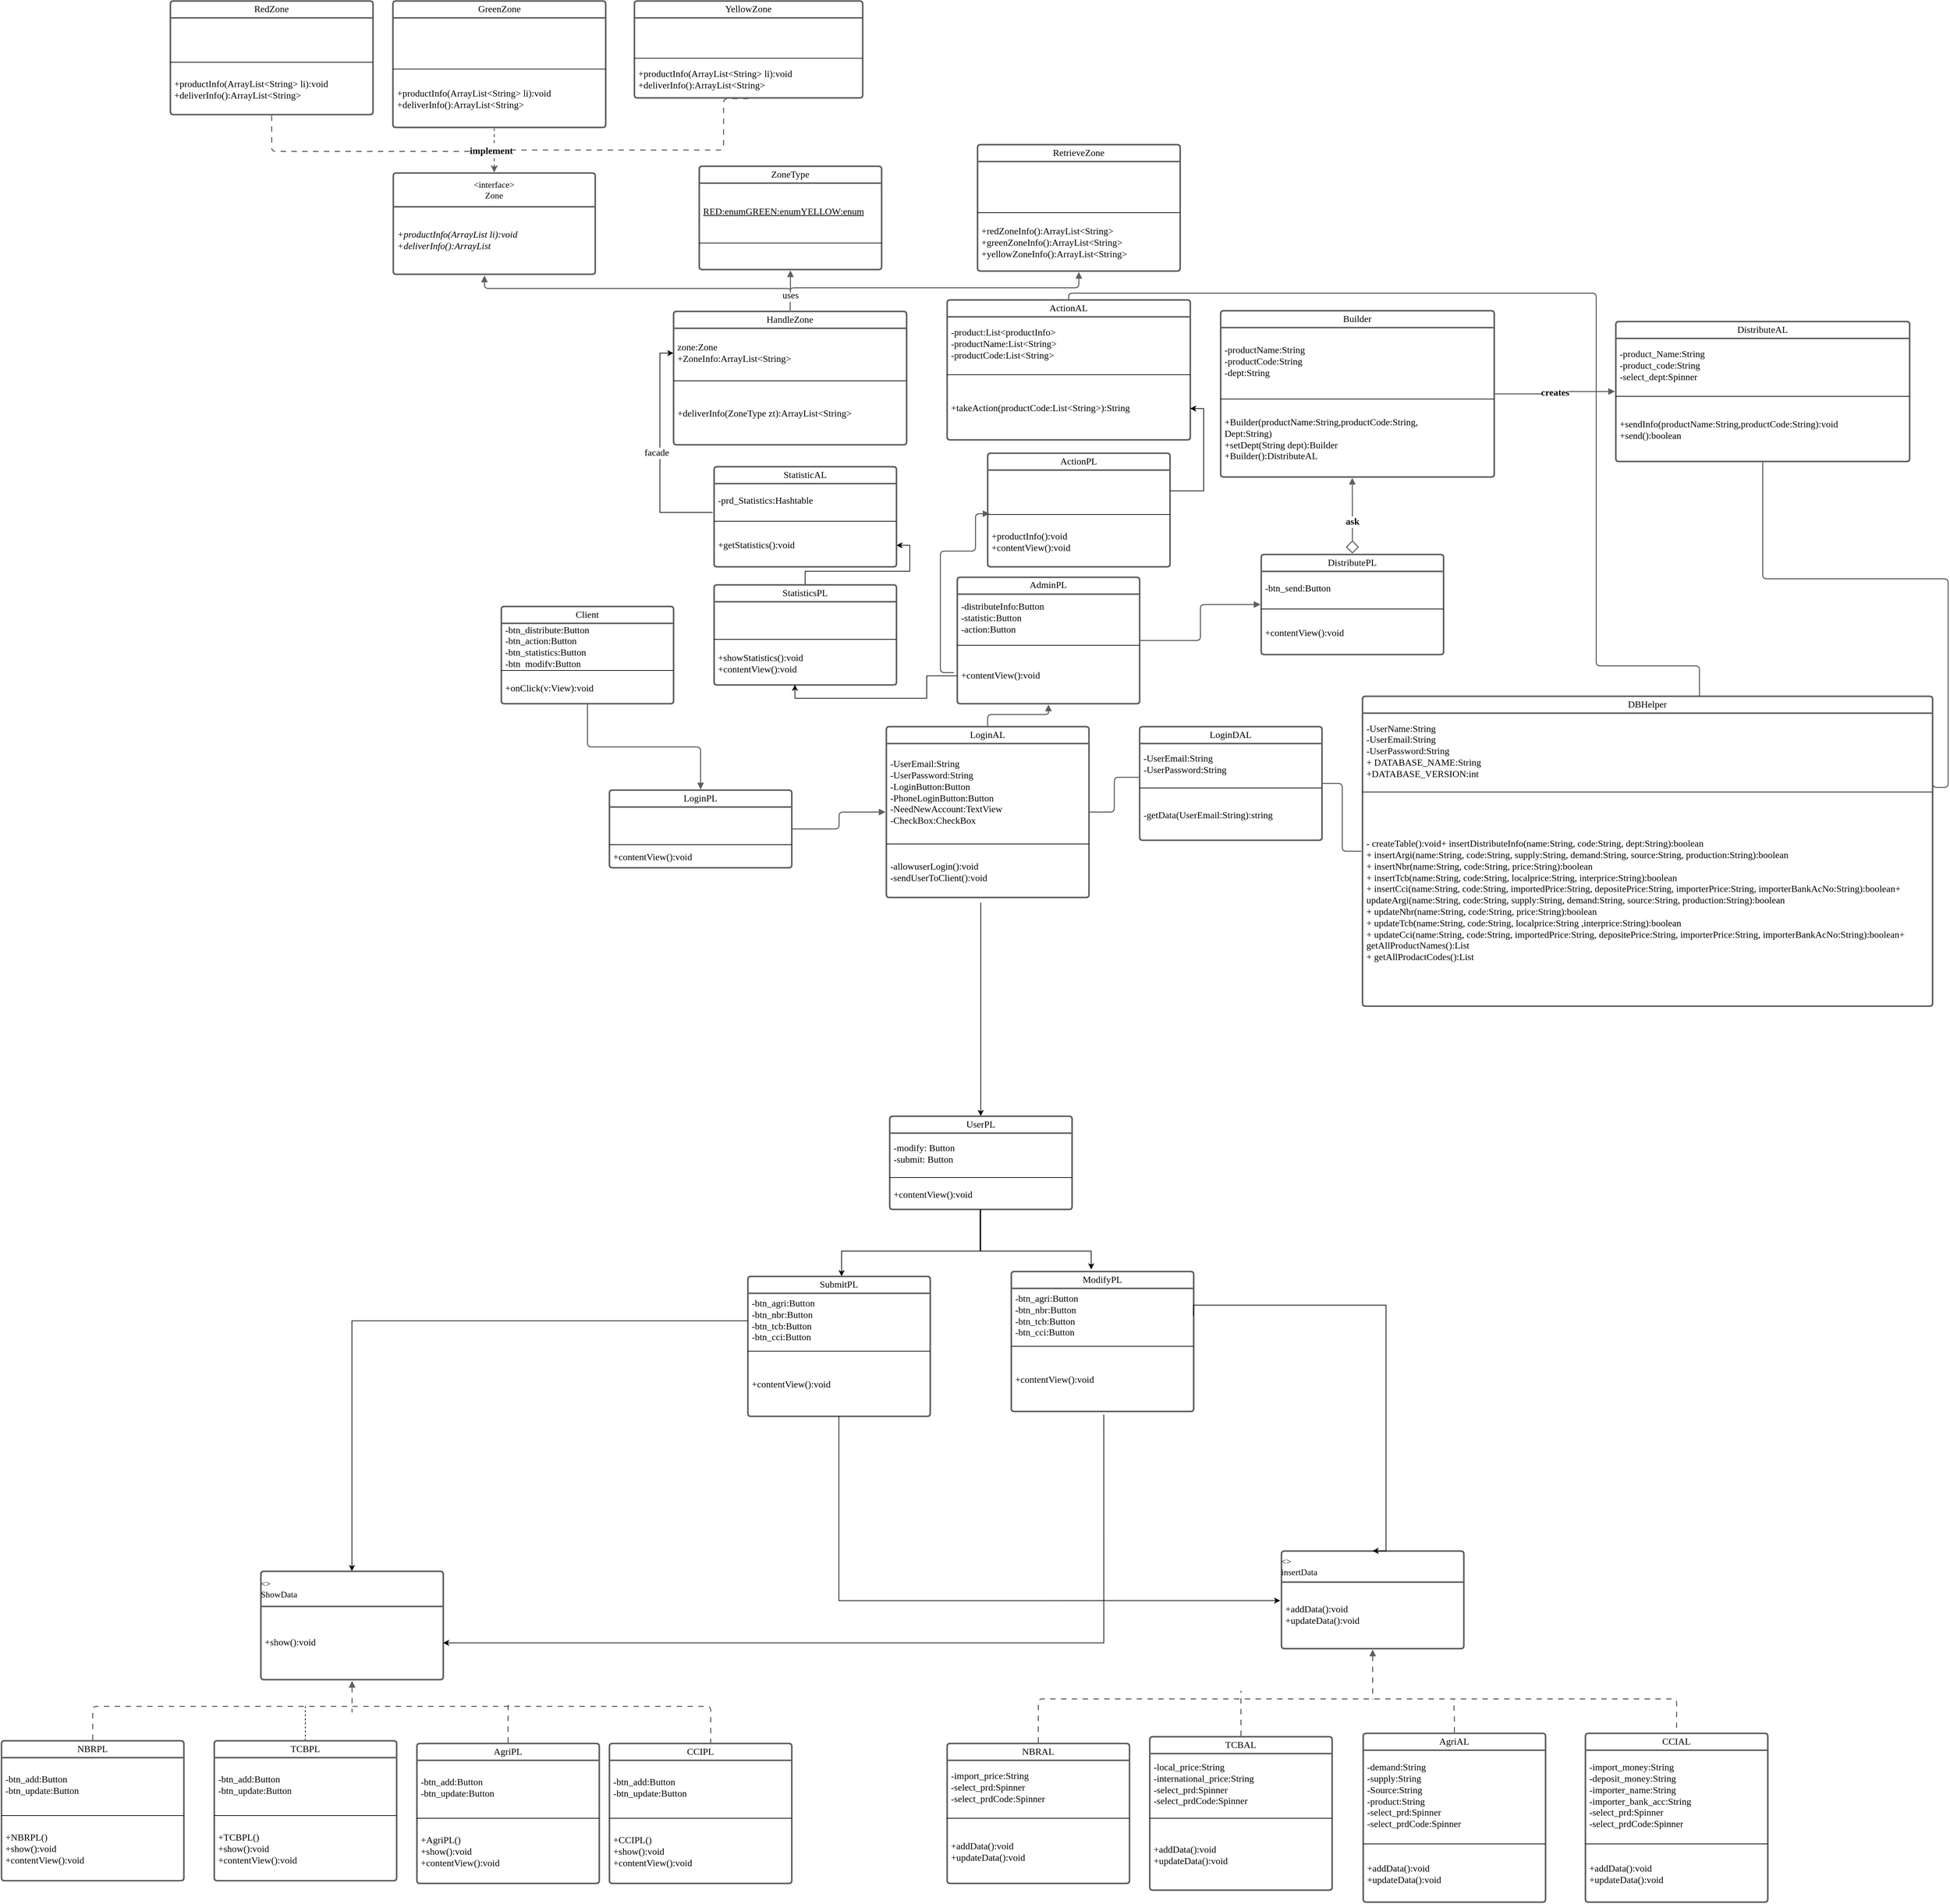 <mxfile version="15.8.9" type="github" pages="3">
  <diagram id="HR9_n5Z5EPv3uz4dXPnF" name="Page-1">
    <mxGraphModel dx="2660" dy="2333" grid="1" gridSize="23" guides="1" tooltips="1" connect="1" arrows="1" fold="1" page="1" pageScale="1" pageWidth="1100" pageHeight="1700" math="0" shadow="0">
      <root>
        <mxCell id="0" />
        <mxCell id="1" parent="0" />
        <mxCell id="EzxEwULjFDBiXr7_w85N-3" value="Client" style="overflow=block;blockSpacing=1;whiteSpace=wrap;swimlane;childLayout=stackLayout;horizontal=1;horizontalStack=0;resizeParent=1;resizeParentMax=0;resizeLast=0;collapsible=0;fontStyle=0;marginBottom=0;swimlaneFillColor=#ffffff;startSize=25;whiteSpace=wrap;fontSize=14;fontColor=#050505;whiteSpace=wrap;align=center;spacing=0;strokeColor=#5e5e5e;strokeOpacity=100;rounded=1;absoluteArcSize=1;arcSize=9;strokeWidth=2.3;fontFamily=Times New Roman;labelBorderColor=none;html=1;" parent="1" vertex="1">
          <mxGeometry x="-210" y="-778" width="255" height="144" as="geometry" />
        </mxCell>
        <mxCell id="EzxEwULjFDBiXr7_w85N-4" value="-btn_distribute:Button&lt;br style=&quot;font-size: 14px;&quot;&gt;-btn_action:Button&lt;br style=&quot;font-size: 14px;&quot;&gt;-btn_statistics:Button&lt;br style=&quot;font-size: 14px;&quot;&gt;-btn_modify:Button" style="part=1;whiteSpace=wrap;resizeHeight=0;strokeColor=none;fillColor=none;align=left;verticalAlign=middle;spacingLeft=4;spacingRight=4;overflow=hidden;rotatable=0;points=[[0,0.5],[1,0.5]];portConstraint=eastwest;swimlaneFillColor=#ffffff;strokeOpacity=100;whiteSpace=wrap;fontSize=14;fontColor=#050505;fontFamily=Times New Roman;labelBorderColor=none;html=1;" parent="EzxEwULjFDBiXr7_w85N-3" vertex="1">
          <mxGeometry y="25" width="255" height="66" as="geometry" />
        </mxCell>
        <mxCell id="EzxEwULjFDBiXr7_w85N-5" value="" style="line;strokeWidth=1;fillColor=none;align=left;verticalAlign=middle;spacingTop=-1;spacingLeft=3;spacingRight=3;rotatable=0;labelPosition=right;points=[];portConstraint=eastwest;fontSize=14;fontFamily=Times New Roman;fontColor=#050505;labelBorderColor=none;html=1;" parent="EzxEwULjFDBiXr7_w85N-3" vertex="1">
          <mxGeometry y="91" width="255" height="8" as="geometry" />
        </mxCell>
        <mxCell id="EzxEwULjFDBiXr7_w85N-6" value="+onClick(v:View):void" style="part=1;whiteSpace=wrap;resizeHeight=0;strokeColor=none;fillColor=none;align=left;verticalAlign=middle;spacingLeft=4;spacingRight=4;overflow=hidden;rotatable=0;points=[[0,0.5],[1,0.5]];portConstraint=eastwest;swimlaneFillColor=#ffffff;strokeOpacity=100;whiteSpace=wrap;fontSize=14;fontColor=#050505;fontFamily=Times New Roman;labelBorderColor=none;html=1;" parent="EzxEwULjFDBiXr7_w85N-3" vertex="1">
          <mxGeometry y="99" width="255" height="45" as="geometry" />
        </mxCell>
        <mxCell id="EzxEwULjFDBiXr7_w85N-7" value="LoginPL" style="overflow=block;blockSpacing=1;whiteSpace=wrap;swimlane;childLayout=stackLayout;horizontal=1;horizontalStack=0;resizeParent=1;resizeParentMax=0;resizeLast=0;collapsible=0;fontStyle=0;marginBottom=0;swimlaneFillColor=#ffffff;startSize=25;whiteSpace=wrap;fontSize=14;fontColor=#050505;whiteSpace=wrap;align=center;spacing=0;strokeColor=#5e5e5e;strokeOpacity=100;rounded=1;absoluteArcSize=1;arcSize=9;strokeWidth=2.3;fontFamily=Times New Roman;labelBorderColor=none;html=1;" parent="1" vertex="1">
          <mxGeometry x="-50" y="-506" width="270" height="115" as="geometry" />
        </mxCell>
        <mxCell id="EzxEwULjFDBiXr7_w85N-8" value="" style="part=1;whiteSpace=wrap;resizeHeight=0;strokeColor=none;fillColor=none;align=left;verticalAlign=middle;spacingLeft=4;spacingRight=4;overflow=hidden;rotatable=0;points=[[0,0.5],[1,0.5]];portConstraint=eastwest;swimlaneFillColor=#ffffff;strokeOpacity=100;whiteSpace=wrap;fontSize=14;fontFamily=Times New Roman;fontColor=#050505;labelBorderColor=none;html=1;" parent="EzxEwULjFDBiXr7_w85N-7" vertex="1">
          <mxGeometry y="25" width="270" height="52" as="geometry" />
        </mxCell>
        <mxCell id="EzxEwULjFDBiXr7_w85N-9" value="" style="line;strokeWidth=1;fillColor=none;align=left;verticalAlign=middle;spacingTop=-1;spacingLeft=3;spacingRight=3;rotatable=0;labelPosition=right;points=[];portConstraint=eastwest;fontSize=14;fontFamily=Times New Roman;fontColor=#050505;labelBorderColor=none;html=1;" parent="EzxEwULjFDBiXr7_w85N-7" vertex="1">
          <mxGeometry y="77" width="270" height="8" as="geometry" />
        </mxCell>
        <mxCell id="EzxEwULjFDBiXr7_w85N-10" value="+contentView():void" style="part=1;whiteSpace=wrap;resizeHeight=0;strokeColor=none;fillColor=none;align=left;verticalAlign=middle;spacingLeft=4;spacingRight=4;overflow=hidden;rotatable=0;points=[[0,0.5],[1,0.5]];portConstraint=eastwest;swimlaneFillColor=#ffffff;strokeOpacity=100;whiteSpace=wrap;fontSize=14;fontColor=#050505;fontFamily=Times New Roman;labelBorderColor=none;html=1;" parent="EzxEwULjFDBiXr7_w85N-7" vertex="1">
          <mxGeometry y="85" width="270" height="30" as="geometry" />
        </mxCell>
        <mxCell id="EzxEwULjFDBiXr7_w85N-11" value="LoginAL" style="overflow=block;blockSpacing=1;whiteSpace=wrap;swimlane;childLayout=stackLayout;horizontal=1;horizontalStack=0;resizeParent=1;resizeParentMax=0;resizeLast=0;collapsible=0;fontStyle=0;marginBottom=0;swimlaneFillColor=#ffffff;startSize=25;whiteSpace=wrap;fontSize=14;fontColor=#050505;whiteSpace=wrap;align=center;spacing=0;strokeColor=#5e5e5e;strokeOpacity=100;rounded=1;absoluteArcSize=1;arcSize=9;strokeWidth=2.3;fontFamily=Times New Roman;labelBorderColor=none;html=1;" parent="1" vertex="1">
          <mxGeometry x="360" y="-600" width="300" height="253" as="geometry" />
        </mxCell>
        <mxCell id="EzxEwULjFDBiXr7_w85N-12" value="-UserEmail:String&lt;br style=&quot;font-size: 14px;&quot;&gt;-UserPassword:String&lt;br style=&quot;font-size: 14px;&quot;&gt;-LoginButton:Button&lt;br style=&quot;font-size: 14px;&quot;&gt;-PhoneLoginButton:Button&lt;br style=&quot;font-size: 14px;&quot;&gt;-NeedNewAccount:TextView&lt;br style=&quot;font-size: 14px;&quot;&gt;-CheckBox:CheckBox" style="part=1;whiteSpace=wrap;resizeHeight=0;strokeColor=none;fillColor=none;align=left;verticalAlign=middle;spacingLeft=4;spacingRight=4;overflow=hidden;rotatable=0;points=[[0,0.5],[1,0.5]];portConstraint=eastwest;swimlaneFillColor=#ffffff;strokeOpacity=100;whiteSpace=wrap;fontSize=14;fontColor=#050505;fontFamily=Times New Roman;labelBorderColor=none;html=1;" parent="EzxEwULjFDBiXr7_w85N-11" vertex="1">
          <mxGeometry y="25" width="300" height="145" as="geometry" />
        </mxCell>
        <mxCell id="EzxEwULjFDBiXr7_w85N-13" value="" style="line;strokeWidth=1;fillColor=none;align=left;verticalAlign=middle;spacingTop=-1;spacingLeft=3;spacingRight=3;rotatable=0;labelPosition=right;points=[];portConstraint=eastwest;fontSize=14;fontFamily=Times New Roman;fontColor=#050505;labelBorderColor=none;html=1;" parent="EzxEwULjFDBiXr7_w85N-11" vertex="1">
          <mxGeometry y="170" width="300" height="8" as="geometry" />
        </mxCell>
        <mxCell id="EzxEwULjFDBiXr7_w85N-14" value="-allowuserLogin():void&lt;br style=&quot;font-size: 14px;&quot;&gt;-sendUserToClient():void" style="part=1;whiteSpace=wrap;resizeHeight=0;strokeColor=none;fillColor=none;align=left;verticalAlign=middle;spacingLeft=4;spacingRight=4;overflow=hidden;rotatable=0;points=[[0,0.5],[1,0.5]];portConstraint=eastwest;swimlaneFillColor=#ffffff;strokeOpacity=100;whiteSpace=wrap;fontSize=14;fontColor=#050505;fontFamily=Times New Roman;labelBorderColor=none;html=1;" parent="EzxEwULjFDBiXr7_w85N-11" vertex="1">
          <mxGeometry y="178" width="300" height="75" as="geometry" />
        </mxCell>
        <mxCell id="EzxEwULjFDBiXr7_w85N-15" value="LoginDAL" style="overflow=block;blockSpacing=1;whiteSpace=wrap;swimlane;childLayout=stackLayout;horizontal=1;horizontalStack=0;resizeParent=1;resizeParentMax=0;resizeLast=0;collapsible=0;fontStyle=0;marginBottom=0;swimlaneFillColor=#ffffff;startSize=25;whiteSpace=wrap;fontSize=14;fontColor=#050505;whiteSpace=wrap;align=center;spacing=0;strokeColor=#5e5e5e;strokeOpacity=100;rounded=1;absoluteArcSize=1;arcSize=9;strokeWidth=2.3;fontFamily=Times New Roman;labelBorderColor=none;html=1;" parent="1" vertex="1">
          <mxGeometry x="735" y="-600" width="270" height="168.25" as="geometry" />
        </mxCell>
        <mxCell id="EzxEwULjFDBiXr7_w85N-16" value="-UserEmail:String&lt;br style=&quot;font-size: 14px;&quot;&gt;-UserPassword:String" style="part=1;whiteSpace=wrap;resizeHeight=0;strokeColor=none;fillColor=none;align=left;verticalAlign=middle;spacingLeft=4;spacingRight=4;overflow=hidden;rotatable=0;points=[[0,0.5],[1,0.5]];portConstraint=eastwest;swimlaneFillColor=#ffffff;strokeOpacity=100;whiteSpace=wrap;fontSize=14;fontColor=#050505;fontFamily=Times New Roman;labelBorderColor=none;html=1;" parent="EzxEwULjFDBiXr7_w85N-15" vertex="1">
          <mxGeometry y="25" width="270" height="62" as="geometry" />
        </mxCell>
        <mxCell id="EzxEwULjFDBiXr7_w85N-17" value="" style="line;strokeWidth=1;fillColor=none;align=left;verticalAlign=middle;spacingTop=-1;spacingLeft=3;spacingRight=3;rotatable=0;labelPosition=right;points=[];portConstraint=eastwest;fontSize=14;fontFamily=Times New Roman;fontColor=#050505;labelBorderColor=none;html=1;" parent="EzxEwULjFDBiXr7_w85N-15" vertex="1">
          <mxGeometry y="87" width="270" height="8" as="geometry" />
        </mxCell>
        <mxCell id="EzxEwULjFDBiXr7_w85N-18" value="-getData(UserEmail:String):string" style="part=1;whiteSpace=wrap;resizeHeight=0;strokeColor=none;fillColor=none;align=left;verticalAlign=middle;spacingLeft=4;spacingRight=4;overflow=hidden;rotatable=0;points=[[0,0.5],[1,0.5]];portConstraint=eastwest;swimlaneFillColor=#ffffff;strokeOpacity=100;whiteSpace=wrap;fontSize=14;fontColor=#050505;fontFamily=Times New Roman;labelBorderColor=none;html=1;" parent="EzxEwULjFDBiXr7_w85N-15" vertex="1">
          <mxGeometry y="95" width="270" height="73.25" as="geometry" />
        </mxCell>
        <mxCell id="EzxEwULjFDBiXr7_w85N-19" value="UserPL" style="overflow=block;blockSpacing=1;whiteSpace=wrap;swimlane;childLayout=stackLayout;horizontal=1;horizontalStack=0;resizeParent=1;resizeParentMax=0;resizeLast=0;collapsible=0;fontStyle=0;marginBottom=0;swimlaneFillColor=#ffffff;startSize=25;whiteSpace=wrap;fontSize=14;fontColor=#050505;whiteSpace=wrap;align=center;spacing=0;strokeColor=#5e5e5e;strokeOpacity=100;rounded=1;absoluteArcSize=1;arcSize=9;strokeWidth=2.3;fontFamily=Times New Roman;labelBorderColor=none;html=1;" parent="1" vertex="1">
          <mxGeometry x="365" y="-23" width="270" height="138" as="geometry" />
        </mxCell>
        <mxCell id="EzxEwULjFDBiXr7_w85N-20" value="-modify: Button&lt;br style=&quot;font-size: 14px;&quot;&gt;-submit: Button" style="part=1;whiteSpace=wrap;resizeHeight=0;strokeColor=none;fillColor=none;align=left;verticalAlign=middle;spacingLeft=4;spacingRight=4;overflow=hidden;rotatable=0;points=[[0,0.5],[1,0.5]];portConstraint=eastwest;swimlaneFillColor=#ffffff;strokeOpacity=100;whiteSpace=wrap;fontSize=14;fontColor=#050505;fontFamily=Times New Roman;labelBorderColor=none;html=1;" parent="EzxEwULjFDBiXr7_w85N-19" vertex="1">
          <mxGeometry y="25" width="270" height="62" as="geometry" />
        </mxCell>
        <mxCell id="EzxEwULjFDBiXr7_w85N-21" value="" style="line;strokeWidth=1;fillColor=none;align=left;verticalAlign=middle;spacingTop=-1;spacingLeft=3;spacingRight=3;rotatable=0;labelPosition=right;points=[];portConstraint=eastwest;fontSize=14;fontFamily=Times New Roman;fontColor=#050505;labelBorderColor=none;html=1;" parent="EzxEwULjFDBiXr7_w85N-19" vertex="1">
          <mxGeometry y="87" width="270" height="8" as="geometry" />
        </mxCell>
        <mxCell id="EzxEwULjFDBiXr7_w85N-22" value="+contentView():void" style="part=1;whiteSpace=wrap;resizeHeight=0;strokeColor=none;fillColor=none;align=left;verticalAlign=middle;spacingLeft=4;spacingRight=4;overflow=hidden;rotatable=0;points=[[0,0.5],[1,0.5]];portConstraint=eastwest;swimlaneFillColor=#ffffff;strokeOpacity=100;whiteSpace=wrap;fontSize=14;fontColor=#050505;fontFamily=Times New Roman;labelBorderColor=none;html=1;" parent="EzxEwULjFDBiXr7_w85N-19" vertex="1">
          <mxGeometry y="95" width="270" height="43" as="geometry" />
        </mxCell>
        <mxCell id="EzxEwULjFDBiXr7_w85N-23" value="DBHelper" style="overflow=block;blockSpacing=1;whiteSpace=wrap;swimlane;childLayout=stackLayout;horizontal=1;horizontalStack=0;resizeParent=1;resizeParentMax=0;resizeLast=0;collapsible=0;fontStyle=0;marginBottom=0;swimlaneFillColor=#ffffff;startSize=25;whiteSpace=wrap;fontSize=14;fontColor=#050505;whiteSpace=wrap;align=center;spacing=0;strokeColor=#5e5e5e;strokeOpacity=100;rounded=1;absoluteArcSize=1;arcSize=9;strokeWidth=2.3;fontFamily=Times New Roman;labelBorderColor=none;html=1;" parent="1" vertex="1">
          <mxGeometry x="1065" y="-645" width="844" height="459" as="geometry" />
        </mxCell>
        <mxCell id="EzxEwULjFDBiXr7_w85N-24" value="-UserName:String&lt;br style=&quot;font-size: 14px;&quot;&gt;-UserEmail:String&lt;br style=&quot;font-size: 14px;&quot;&gt;-UserPassword:String&lt;br style=&quot;font-size: 14px;&quot;&gt;+ DATABASE_NAME:String&lt;br style=&quot;font-size: 14px;&quot;&gt;+DATABASE_VERSION:int" style="part=1;whiteSpace=wrap;resizeHeight=0;strokeColor=none;fillColor=none;align=left;verticalAlign=middle;spacingLeft=4;spacingRight=4;overflow=hidden;rotatable=0;points=[[0,0.5],[1,0.5]];portConstraint=eastwest;swimlaneFillColor=#ffffff;strokeOpacity=100;whiteSpace=wrap;fontSize=14;fontColor=#050505;fontFamily=Times New Roman;labelBorderColor=none;html=1;" parent="EzxEwULjFDBiXr7_w85N-23" vertex="1">
          <mxGeometry y="25" width="844" height="113" as="geometry" />
        </mxCell>
        <mxCell id="EzxEwULjFDBiXr7_w85N-25" value="" style="line;strokeWidth=1;fillColor=none;align=left;verticalAlign=middle;spacingTop=-1;spacingLeft=3;spacingRight=3;rotatable=0;labelPosition=right;points=[];portConstraint=eastwest;fontSize=14;fontFamily=Times New Roman;fontColor=#050505;labelBorderColor=none;html=1;" parent="EzxEwULjFDBiXr7_w85N-23" vertex="1">
          <mxGeometry y="138" width="844" height="8" as="geometry" />
        </mxCell>
        <mxCell id="EzxEwULjFDBiXr7_w85N-26" value="- createTable():void+ insertDistributeInfo(name:String, code:String, dept:String):boolean&#xa;+ insertArgi(name:String, code:String, supply:String, demand:String, source:String, production:String):boolean&#xa;+ insertNbr(name:String, code:String, price:String):boolean&#xa;+ insertTcb(name:String, code:String, localprice:String, interprice:String):boolean&#xa;+ insertCci(name:String, code:String, importedPrice:String, depositePrice:String, importerPrice:String, importerBankAcNo:String):boolean+ updateArgi(name:String, code:String, supply:String, demand:String, source:String, production:String):boolean&#xa;+ updateNbr(name:String, code:String, price:String):boolean&#xa;+ updateTcb(name:String, code:String, localprice:String ,interprice:String):boolean&#xa;+ updateCci(name:String, code:String, importedPrice:String, depositePrice:String, importerPrice:String, importerBankAcNo:String):boolean+ getAllProductNames():List&lt;string style=&quot;font-size: 14px;&quot;&gt;&#xa;+ getAllProdactCodes():List&lt;string style=&quot;font-size: 14px;&quot;&gt;&lt;/string&gt;&lt;/string&gt;" style="part=1;whiteSpace=wrap;resizeHeight=0;strokeColor=none;fillColor=none;align=left;verticalAlign=middle;spacingLeft=4;spacingRight=4;overflow=hidden;rotatable=0;points=[[0,0.5],[1,0.5]];portConstraint=eastwest;swimlaneFillColor=#ffffff;strokeOpacity=100;whiteSpace=wrap;overflow=block;blockSpacing=1;html=1;fontSize=14;fontFamily=Times New Roman;fontColor=#050505;labelBorderColor=none;" parent="EzxEwULjFDBiXr7_w85N-23" vertex="1">
          <mxGeometry y="146" width="844" height="313" as="geometry" />
        </mxCell>
        <mxCell id="EzxEwULjFDBiXr7_w85N-27" value="AdminPL" style="overflow=block;blockSpacing=1;whiteSpace=wrap;swimlane;childLayout=stackLayout;horizontal=1;horizontalStack=0;resizeParent=1;resizeParentMax=0;resizeLast=0;collapsible=0;fontStyle=0;marginBottom=0;swimlaneFillColor=#ffffff;startSize=25;whiteSpace=wrap;fontSize=14;fontColor=#050505;whiteSpace=wrap;align=center;spacing=0;strokeColor=#5e5e5e;strokeOpacity=100;rounded=1;absoluteArcSize=1;arcSize=9;strokeWidth=2.3;fontFamily=Times New Roman;labelBorderColor=none;html=1;" parent="1" vertex="1">
          <mxGeometry x="465" y="-821.25" width="270" height="187.25" as="geometry" />
        </mxCell>
        <mxCell id="EzxEwULjFDBiXr7_w85N-28" value="-distributeInfo:Button&lt;br style=&quot;font-size: 14px;&quot;&gt;-statistic:Button&lt;br style=&quot;font-size: 14px;&quot;&gt; -action:Button" style="part=1;whiteSpace=wrap;resizeHeight=0;strokeColor=none;fillColor=none;align=left;verticalAlign=middle;spacingLeft=4;spacingRight=4;overflow=hidden;rotatable=0;points=[[0,0.5],[1,0.5]];portConstraint=eastwest;swimlaneFillColor=#ffffff;strokeOpacity=100;whiteSpace=wrap;fontSize=14;fontColor=#050505;fontFamily=Times New Roman;labelBorderColor=none;html=1;" parent="EzxEwULjFDBiXr7_w85N-27" vertex="1">
          <mxGeometry y="25" width="270" height="72" as="geometry" />
        </mxCell>
        <mxCell id="EzxEwULjFDBiXr7_w85N-29" value="" style="line;strokeWidth=1;fillColor=none;align=left;verticalAlign=middle;spacingTop=-1;spacingLeft=3;spacingRight=3;rotatable=0;labelPosition=right;points=[];portConstraint=eastwest;fontSize=14;fontFamily=Times New Roman;fontColor=#050505;labelBorderColor=none;html=1;" parent="EzxEwULjFDBiXr7_w85N-27" vertex="1">
          <mxGeometry y="97" width="270" height="8" as="geometry" />
        </mxCell>
        <mxCell id="EzxEwULjFDBiXr7_w85N-30" value="+contentView():void" style="part=1;whiteSpace=wrap;resizeHeight=0;strokeColor=none;fillColor=none;align=left;verticalAlign=middle;spacingLeft=4;spacingRight=4;overflow=hidden;rotatable=0;points=[[0,0.5],[1,0.5]];portConstraint=eastwest;swimlaneFillColor=#ffffff;strokeOpacity=100;whiteSpace=wrap;fontSize=14;fontColor=#050505;fontFamily=Times New Roman;labelBorderColor=none;html=1;" parent="EzxEwULjFDBiXr7_w85N-27" vertex="1">
          <mxGeometry y="105" width="270" height="82.25" as="geometry" />
        </mxCell>
        <mxCell id="EzxEwULjFDBiXr7_w85N-31" value="AgriAL" style="overflow=block;blockSpacing=1;whiteSpace=wrap;swimlane;childLayout=stackLayout;horizontal=1;horizontalStack=0;resizeParent=1;resizeParentMax=0;resizeLast=0;collapsible=0;fontStyle=0;marginBottom=0;swimlaneFillColor=#ffffff;startSize=25;whiteSpace=wrap;fontSize=14;fontColor=#050505;whiteSpace=wrap;align=center;spacing=0;strokeColor=#5e5e5e;strokeOpacity=100;rounded=1;absoluteArcSize=1;arcSize=9;strokeWidth=2.3;fontFamily=Times New Roman;labelBorderColor=none;html=1;" parent="1" vertex="1">
          <mxGeometry x="1066" y="891" width="270" height="250" as="geometry" />
        </mxCell>
        <mxCell id="EzxEwULjFDBiXr7_w85N-32" value="-demand:String&lt;br style=&quot;font-size: 14px;&quot;&gt;-supply:String&lt;br style=&quot;font-size: 14px;&quot;&gt;-Source:String&lt;br style=&quot;font-size: 14px;&quot;&gt;-product:String&lt;br style=&quot;font-size: 14px;&quot;&gt;-select_prd:Spinner&lt;br style=&quot;font-size: 14px;&quot;&gt;-select_prdCode:Spinner" style="part=1;whiteSpace=wrap;resizeHeight=0;strokeColor=none;fillColor=none;align=left;verticalAlign=middle;spacingLeft=4;spacingRight=4;overflow=hidden;rotatable=0;points=[[0,0.5],[1,0.5]];portConstraint=eastwest;swimlaneFillColor=#ffffff;strokeOpacity=100;whiteSpace=wrap;fontSize=14;fontColor=#050505;fontFamily=Times New Roman;labelBorderColor=none;html=1;" parent="EzxEwULjFDBiXr7_w85N-31" vertex="1">
          <mxGeometry y="25" width="270" height="135" as="geometry" />
        </mxCell>
        <mxCell id="EzxEwULjFDBiXr7_w85N-33" value="" style="line;strokeWidth=1;fillColor=none;align=left;verticalAlign=middle;spacingTop=-1;spacingLeft=3;spacingRight=3;rotatable=0;labelPosition=right;points=[];portConstraint=eastwest;fontSize=14;fontFamily=Times New Roman;fontColor=#050505;labelBorderColor=none;html=1;" parent="EzxEwULjFDBiXr7_w85N-31" vertex="1">
          <mxGeometry y="160" width="270" height="8" as="geometry" />
        </mxCell>
        <mxCell id="EzxEwULjFDBiXr7_w85N-34" value="+addData():void&lt;br style=&quot;font-size: 14px;&quot;&gt;+updateData():void" style="part=1;whiteSpace=wrap;resizeHeight=0;strokeColor=none;fillColor=none;align=left;verticalAlign=middle;spacingLeft=4;spacingRight=4;overflow=hidden;rotatable=0;points=[[0,0.5],[1,0.5]];portConstraint=eastwest;swimlaneFillColor=#ffffff;strokeOpacity=100;whiteSpace=wrap;fontSize=14;fontColor=#050505;fontFamily=Times New Roman;labelBorderColor=none;html=1;" parent="EzxEwULjFDBiXr7_w85N-31" vertex="1">
          <mxGeometry y="168" width="270" height="82" as="geometry" />
        </mxCell>
        <mxCell id="EzxEwULjFDBiXr7_w85N-35" value="AgriPL" style="overflow=block;blockSpacing=1;whiteSpace=wrap;swimlane;childLayout=stackLayout;horizontal=1;horizontalStack=0;resizeParent=1;resizeParentMax=0;resizeLast=0;collapsible=0;fontStyle=0;marginBottom=0;swimlaneFillColor=#ffffff;startSize=25;whiteSpace=wrap;fontSize=14;fontColor=#050505;whiteSpace=wrap;align=center;spacing=0;strokeColor=#5e5e5e;strokeOpacity=100;rounded=1;absoluteArcSize=1;arcSize=9;strokeWidth=2.3;fontFamily=Times New Roman;labelBorderColor=none;html=1;" parent="1" vertex="1">
          <mxGeometry x="-335" y="906" width="270" height="207.25" as="geometry" />
        </mxCell>
        <mxCell id="EzxEwULjFDBiXr7_w85N-36" value="-btn_add:Button&lt;br style=&quot;font-size: 14px;&quot;&gt;-btn_update:Button" style="part=1;whiteSpace=wrap;resizeHeight=0;strokeColor=none;fillColor=none;align=left;verticalAlign=middle;spacingLeft=4;spacingRight=4;overflow=hidden;rotatable=0;points=[[0,0.5],[1,0.5]];portConstraint=eastwest;swimlaneFillColor=#ffffff;strokeOpacity=100;whiteSpace=wrap;fontSize=14;fontColor=#050505;fontFamily=Times New Roman;labelBorderColor=none;html=1;" parent="EzxEwULjFDBiXr7_w85N-35" vertex="1">
          <mxGeometry y="25" width="270" height="82" as="geometry" />
        </mxCell>
        <mxCell id="EzxEwULjFDBiXr7_w85N-37" value="" style="line;strokeWidth=1;fillColor=none;align=left;verticalAlign=middle;spacingTop=-1;spacingLeft=3;spacingRight=3;rotatable=0;labelPosition=right;points=[];portConstraint=eastwest;fontSize=14;fontFamily=Times New Roman;fontColor=#050505;labelBorderColor=none;html=1;" parent="EzxEwULjFDBiXr7_w85N-35" vertex="1">
          <mxGeometry y="107" width="270" height="8" as="geometry" />
        </mxCell>
        <mxCell id="EzxEwULjFDBiXr7_w85N-38" value="+AgriPL()&lt;br style=&quot;font-size: 14px;&quot;&gt;+show():void&lt;br style=&quot;font-size: 14px;&quot;&gt;+contentView():void" style="part=1;whiteSpace=wrap;resizeHeight=0;strokeColor=none;fillColor=none;align=left;verticalAlign=middle;spacingLeft=4;spacingRight=4;overflow=hidden;rotatable=0;points=[[0,0.5],[1,0.5]];portConstraint=eastwest;swimlaneFillColor=#ffffff;strokeOpacity=100;whiteSpace=wrap;fontSize=14;fontColor=#050505;fontFamily=Times New Roman;labelBorderColor=none;html=1;" parent="EzxEwULjFDBiXr7_w85N-35" vertex="1">
          <mxGeometry y="115" width="270" height="92.25" as="geometry" />
        </mxCell>
        <mxCell id="EzxEwULjFDBiXr7_w85N-163" value="" style="rounded=0;orthogonalLoop=1;jettySize=auto;exitX=0.5;exitY=0;exitDx=0;exitDy=0;dashed=1;startArrow=none;startFill=0;endArrow=none;endFill=0;fontSize=14;fontFamily=Times New Roman;fontColor=#050505;labelBorderColor=none;html=1;" parent="1" source="EzxEwULjFDBiXr7_w85N-39" edge="1">
          <mxGeometry relative="1" as="geometry">
            <mxPoint x="-500" y="851" as="targetPoint" />
          </mxGeometry>
        </mxCell>
        <mxCell id="EzxEwULjFDBiXr7_w85N-39" value="TCBPL" style="overflow=block;blockSpacing=1;whiteSpace=wrap;swimlane;childLayout=stackLayout;horizontal=1;horizontalStack=0;resizeParent=1;resizeParentMax=0;resizeLast=0;collapsible=0;fontStyle=0;marginBottom=0;swimlaneFillColor=#ffffff;startSize=25;whiteSpace=wrap;fontSize=14;fontColor=#050505;whiteSpace=wrap;align=center;spacing=0;strokeColor=#5e5e5e;strokeOpacity=100;rounded=1;absoluteArcSize=1;arcSize=9;strokeWidth=2.3;fontFamily=Times New Roman;labelBorderColor=none;html=1;" parent="1" vertex="1">
          <mxGeometry x="-635" y="902" width="270" height="207.25" as="geometry" />
        </mxCell>
        <mxCell id="EzxEwULjFDBiXr7_w85N-40" value="-btn_add:Button&lt;br style=&quot;font-size: 14px;&quot;&gt;-btn_update:Button" style="part=1;whiteSpace=wrap;resizeHeight=0;strokeColor=none;fillColor=none;align=left;verticalAlign=middle;spacingLeft=4;spacingRight=4;overflow=hidden;rotatable=0;points=[[0,0.5],[1,0.5]];portConstraint=eastwest;swimlaneFillColor=#ffffff;strokeOpacity=100;whiteSpace=wrap;fontSize=14;fontColor=#050505;fontFamily=Times New Roman;labelBorderColor=none;html=1;" parent="EzxEwULjFDBiXr7_w85N-39" vertex="1">
          <mxGeometry y="25" width="270" height="82" as="geometry" />
        </mxCell>
        <mxCell id="EzxEwULjFDBiXr7_w85N-41" value="" style="line;strokeWidth=1;fillColor=none;align=left;verticalAlign=middle;spacingTop=-1;spacingLeft=3;spacingRight=3;rotatable=0;labelPosition=right;points=[];portConstraint=eastwest;fontSize=14;fontFamily=Times New Roman;fontColor=#050505;labelBorderColor=none;html=1;" parent="EzxEwULjFDBiXr7_w85N-39" vertex="1">
          <mxGeometry y="107" width="270" height="8" as="geometry" />
        </mxCell>
        <mxCell id="EzxEwULjFDBiXr7_w85N-42" value="+TCBPL()&lt;br style=&quot;font-size: 14px;&quot;&gt;+show():void&lt;br style=&quot;font-size: 14px;&quot;&gt;+contentView():void" style="part=1;whiteSpace=wrap;resizeHeight=0;strokeColor=none;fillColor=none;align=left;verticalAlign=middle;spacingLeft=4;spacingRight=4;overflow=hidden;rotatable=0;points=[[0,0.5],[1,0.5]];portConstraint=eastwest;swimlaneFillColor=#ffffff;strokeOpacity=100;whiteSpace=wrap;fontSize=14;fontColor=#050505;fontFamily=Times New Roman;labelBorderColor=none;html=1;" parent="EzxEwULjFDBiXr7_w85N-39" vertex="1">
          <mxGeometry y="115" width="270" height="92.25" as="geometry" />
        </mxCell>
        <mxCell id="EzxEwULjFDBiXr7_w85N-43" value="CCIPL" style="overflow=block;blockSpacing=1;whiteSpace=wrap;swimlane;childLayout=stackLayout;horizontal=1;horizontalStack=0;resizeParent=1;resizeParentMax=0;resizeLast=0;collapsible=0;fontStyle=0;marginBottom=0;swimlaneFillColor=#ffffff;startSize=25;whiteSpace=wrap;fontSize=14;fontColor=#050505;whiteSpace=wrap;align=center;spacing=0;strokeColor=#5e5e5e;strokeOpacity=100;rounded=1;absoluteArcSize=1;arcSize=9;strokeWidth=2.3;fontFamily=Times New Roman;labelBorderColor=none;html=1;" parent="1" vertex="1">
          <mxGeometry x="-50" y="906" width="270" height="207.25" as="geometry" />
        </mxCell>
        <mxCell id="EzxEwULjFDBiXr7_w85N-44" value="-btn_add:Button&lt;br style=&quot;font-size: 14px;&quot;&gt;-btn_update:Button" style="part=1;whiteSpace=wrap;resizeHeight=0;strokeColor=none;fillColor=none;align=left;verticalAlign=middle;spacingLeft=4;spacingRight=4;overflow=hidden;rotatable=0;points=[[0,0.5],[1,0.5]];portConstraint=eastwest;swimlaneFillColor=#ffffff;strokeOpacity=100;whiteSpace=wrap;fontSize=14;fontColor=#050505;fontFamily=Times New Roman;labelBorderColor=none;html=1;" parent="EzxEwULjFDBiXr7_w85N-43" vertex="1">
          <mxGeometry y="25" width="270" height="82" as="geometry" />
        </mxCell>
        <mxCell id="EzxEwULjFDBiXr7_w85N-45" value="" style="line;strokeWidth=1;fillColor=none;align=left;verticalAlign=middle;spacingTop=-1;spacingLeft=3;spacingRight=3;rotatable=0;labelPosition=right;points=[];portConstraint=eastwest;fontSize=14;fontFamily=Times New Roman;fontColor=#050505;labelBorderColor=none;html=1;" parent="EzxEwULjFDBiXr7_w85N-43" vertex="1">
          <mxGeometry y="107" width="270" height="8" as="geometry" />
        </mxCell>
        <mxCell id="EzxEwULjFDBiXr7_w85N-46" value="+CCIPL()&lt;br style=&quot;font-size: 14px;&quot;&gt;+show():void&lt;br style=&quot;font-size: 14px;&quot;&gt;+contentView():void" style="part=1;whiteSpace=wrap;resizeHeight=0;strokeColor=none;fillColor=none;align=left;verticalAlign=middle;spacingLeft=4;spacingRight=4;overflow=hidden;rotatable=0;points=[[0,0.5],[1,0.5]];portConstraint=eastwest;swimlaneFillColor=#ffffff;strokeOpacity=100;whiteSpace=wrap;fontSize=14;fontColor=#050505;fontFamily=Times New Roman;labelBorderColor=none;html=1;" parent="EzxEwULjFDBiXr7_w85N-43" vertex="1">
          <mxGeometry y="115" width="270" height="92.25" as="geometry" />
        </mxCell>
        <mxCell id="EzxEwULjFDBiXr7_w85N-47" value="TCBAL" style="overflow=block;blockSpacing=1;whiteSpace=wrap;swimlane;childLayout=stackLayout;horizontal=1;horizontalStack=0;resizeParent=1;resizeParentMax=0;resizeLast=0;collapsible=0;fontStyle=0;marginBottom=0;swimlaneFillColor=#ffffff;startSize=25;whiteSpace=wrap;fontSize=14;fontColor=#050505;whiteSpace=wrap;align=center;spacing=0;strokeColor=#5e5e5e;strokeOpacity=100;rounded=1;absoluteArcSize=1;arcSize=9;strokeWidth=2.3;fontFamily=Times New Roman;labelBorderColor=none;html=1;" parent="1" vertex="1">
          <mxGeometry x="750" y="896" width="270" height="227.25" as="geometry" />
        </mxCell>
        <mxCell id="EzxEwULjFDBiXr7_w85N-48" value="-local_price:String&lt;br style=&quot;font-size: 14px;&quot;&gt;-international_price:String&lt;br style=&quot;font-size: 14px;&quot;&gt;-select_prd:Spinner&lt;br style=&quot;font-size: 14px;&quot;&gt;-select_prdCode:Spinner" style="part=1;whiteSpace=wrap;resizeHeight=0;strokeColor=none;fillColor=none;align=left;verticalAlign=middle;spacingLeft=4;spacingRight=4;overflow=hidden;rotatable=0;points=[[0,0.5],[1,0.5]];portConstraint=eastwest;swimlaneFillColor=#ffffff;strokeOpacity=100;whiteSpace=wrap;fontSize=14;fontColor=#050505;fontFamily=Times New Roman;labelBorderColor=none;html=1;" parent="EzxEwULjFDBiXr7_w85N-47" vertex="1">
          <mxGeometry y="25" width="270" height="92" as="geometry" />
        </mxCell>
        <mxCell id="EzxEwULjFDBiXr7_w85N-49" value="" style="line;strokeWidth=1;fillColor=none;align=left;verticalAlign=middle;spacingTop=-1;spacingLeft=3;spacingRight=3;rotatable=0;labelPosition=right;points=[];portConstraint=eastwest;fontSize=14;fontFamily=Times New Roman;fontColor=#050505;labelBorderColor=none;html=1;" parent="EzxEwULjFDBiXr7_w85N-47" vertex="1">
          <mxGeometry y="117" width="270" height="8" as="geometry" />
        </mxCell>
        <mxCell id="EzxEwULjFDBiXr7_w85N-50" value="+addData():void&lt;br style=&quot;font-size: 14px;&quot;&gt;+updateData():void" style="part=1;whiteSpace=wrap;resizeHeight=0;strokeColor=none;fillColor=none;align=left;verticalAlign=middle;spacingLeft=4;spacingRight=4;overflow=hidden;rotatable=0;points=[[0,0.5],[1,0.5]];portConstraint=eastwest;swimlaneFillColor=#ffffff;strokeOpacity=100;whiteSpace=wrap;fontSize=14;fontColor=#050505;fontFamily=Times New Roman;labelBorderColor=none;html=1;" parent="EzxEwULjFDBiXr7_w85N-47" vertex="1">
          <mxGeometry y="125" width="270" height="102.25" as="geometry" />
        </mxCell>
        <mxCell id="EzxEwULjFDBiXr7_w85N-51" value="NBRPL" style="overflow=block;blockSpacing=1;whiteSpace=wrap;swimlane;childLayout=stackLayout;horizontal=1;horizontalStack=0;resizeParent=1;resizeParentMax=0;resizeLast=0;collapsible=0;fontStyle=0;marginBottom=0;swimlaneFillColor=#ffffff;startSize=25;whiteSpace=wrap;fontSize=14;fontColor=#050505;whiteSpace=wrap;align=center;spacing=0;strokeColor=#5e5e5e;strokeOpacity=100;rounded=1;absoluteArcSize=1;arcSize=9;strokeWidth=2.3;fontFamily=Times New Roman;labelBorderColor=none;html=1;" parent="1" vertex="1">
          <mxGeometry x="-950" y="902" width="270" height="207.25" as="geometry" />
        </mxCell>
        <mxCell id="EzxEwULjFDBiXr7_w85N-52" value="-btn_add:Button&lt;br style=&quot;font-size: 14px;&quot;&gt;-btn_update:Button" style="part=1;whiteSpace=wrap;resizeHeight=0;strokeColor=none;fillColor=none;align=left;verticalAlign=middle;spacingLeft=4;spacingRight=4;overflow=hidden;rotatable=0;points=[[0,0.5],[1,0.5]];portConstraint=eastwest;swimlaneFillColor=#ffffff;strokeOpacity=100;whiteSpace=wrap;fontSize=14;fontColor=#050505;fontFamily=Times New Roman;labelBorderColor=none;html=1;" parent="EzxEwULjFDBiXr7_w85N-51" vertex="1">
          <mxGeometry y="25" width="270" height="82" as="geometry" />
        </mxCell>
        <mxCell id="EzxEwULjFDBiXr7_w85N-53" value="" style="line;strokeWidth=1;fillColor=none;align=left;verticalAlign=middle;spacingTop=-1;spacingLeft=3;spacingRight=3;rotatable=0;labelPosition=right;points=[];portConstraint=eastwest;fontSize=14;fontFamily=Times New Roman;fontColor=#050505;labelBorderColor=none;html=1;" parent="EzxEwULjFDBiXr7_w85N-51" vertex="1">
          <mxGeometry y="107" width="270" height="8" as="geometry" />
        </mxCell>
        <mxCell id="EzxEwULjFDBiXr7_w85N-54" value="+NBRPL()&lt;br style=&quot;font-size: 14px;&quot;&gt;+show():void&lt;br style=&quot;font-size: 14px;&quot;&gt;+contentView():void" style="part=1;whiteSpace=wrap;resizeHeight=0;strokeColor=none;fillColor=none;align=left;verticalAlign=middle;spacingLeft=4;spacingRight=4;overflow=hidden;rotatable=0;points=[[0,0.5],[1,0.5]];portConstraint=eastwest;swimlaneFillColor=#ffffff;strokeOpacity=100;whiteSpace=wrap;fontSize=14;fontColor=#050505;fontFamily=Times New Roman;labelBorderColor=none;html=1;" parent="EzxEwULjFDBiXr7_w85N-51" vertex="1">
          <mxGeometry y="115" width="270" height="92.25" as="geometry" />
        </mxCell>
        <mxCell id="EzxEwULjFDBiXr7_w85N-55" value="NBRAL" style="overflow=block;blockSpacing=1;whiteSpace=wrap;swimlane;childLayout=stackLayout;horizontal=1;horizontalStack=0;resizeParent=1;resizeParentMax=0;resizeLast=0;collapsible=0;fontStyle=0;marginBottom=0;swimlaneFillColor=#ffffff;startSize=25;whiteSpace=wrap;fontSize=14;fontColor=#050505;whiteSpace=wrap;align=center;spacing=0;strokeColor=#5e5e5e;strokeOpacity=100;rounded=1;absoluteArcSize=1;arcSize=9;strokeWidth=2.3;fontFamily=Times New Roman;labelBorderColor=none;html=1;" parent="1" vertex="1">
          <mxGeometry x="450" y="906" width="270" height="207.25" as="geometry" />
        </mxCell>
        <mxCell id="EzxEwULjFDBiXr7_w85N-56" value="-import_price:String&lt;br style=&quot;font-size: 14px;&quot;&gt;-select_prd:Spinner&lt;br style=&quot;font-size: 14px;&quot;&gt;-select_prdCode:Spinner" style="part=1;whiteSpace=wrap;resizeHeight=0;strokeColor=none;fillColor=none;align=left;verticalAlign=middle;spacingLeft=4;spacingRight=4;overflow=hidden;rotatable=0;points=[[0,0.5],[1,0.5]];portConstraint=eastwest;swimlaneFillColor=#ffffff;strokeOpacity=100;whiteSpace=wrap;fontSize=14;fontColor=#050505;fontFamily=Times New Roman;labelBorderColor=none;html=1;" parent="EzxEwULjFDBiXr7_w85N-55" vertex="1">
          <mxGeometry y="25" width="270" height="82" as="geometry" />
        </mxCell>
        <mxCell id="EzxEwULjFDBiXr7_w85N-57" value="" style="line;strokeWidth=1;fillColor=none;align=left;verticalAlign=middle;spacingTop=-1;spacingLeft=3;spacingRight=3;rotatable=0;labelPosition=right;points=[];portConstraint=eastwest;fontSize=14;fontFamily=Times New Roman;fontColor=#050505;labelBorderColor=none;html=1;" parent="EzxEwULjFDBiXr7_w85N-55" vertex="1">
          <mxGeometry y="107" width="270" height="8" as="geometry" />
        </mxCell>
        <mxCell id="EzxEwULjFDBiXr7_w85N-58" value="+addData():void&lt;br style=&quot;font-size: 14px;&quot;&gt;+updateData():void" style="part=1;whiteSpace=wrap;resizeHeight=0;strokeColor=none;fillColor=none;align=left;verticalAlign=middle;spacingLeft=4;spacingRight=4;overflow=hidden;rotatable=0;points=[[0,0.5],[1,0.5]];portConstraint=eastwest;swimlaneFillColor=#ffffff;strokeOpacity=100;whiteSpace=wrap;fontSize=14;fontColor=#050505;fontFamily=Times New Roman;labelBorderColor=none;html=1;" parent="EzxEwULjFDBiXr7_w85N-55" vertex="1">
          <mxGeometry y="115" width="270" height="92.25" as="geometry" />
        </mxCell>
        <mxCell id="EzxEwULjFDBiXr7_w85N-59" value="CCIAL" style="overflow=block;blockSpacing=1;whiteSpace=wrap;swimlane;childLayout=stackLayout;horizontal=1;horizontalStack=0;resizeParent=1;resizeParentMax=0;resizeLast=0;collapsible=0;fontStyle=0;marginBottom=0;swimlaneFillColor=#ffffff;startSize=25;whiteSpace=wrap;fontSize=14;fontColor=#050505;whiteSpace=wrap;align=center;spacing=0;strokeColor=#5e5e5e;strokeOpacity=100;rounded=1;absoluteArcSize=1;arcSize=9;strokeWidth=2.3;fontFamily=Times New Roman;labelBorderColor=none;html=1;" parent="1" vertex="1">
          <mxGeometry x="1395" y="891" width="270" height="250" as="geometry" />
        </mxCell>
        <mxCell id="EzxEwULjFDBiXr7_w85N-60" value="-import_money:String&lt;br style=&quot;font-size: 14px;&quot;&gt;-deposit_money:String&lt;br style=&quot;font-size: 14px;&quot;&gt;-importer_name:String&lt;br style=&quot;font-size: 14px;&quot;&gt;-importer_bank_acc:String&lt;br style=&quot;font-size: 14px;&quot;&gt;-select_prd:Spinner&lt;br style=&quot;font-size: 14px;&quot;&gt;-select_prdCode:Spinner" style="part=1;whiteSpace=wrap;resizeHeight=0;strokeColor=none;fillColor=none;align=left;verticalAlign=middle;spacingLeft=4;spacingRight=4;overflow=hidden;rotatable=0;points=[[0,0.5],[1,0.5]];portConstraint=eastwest;swimlaneFillColor=#ffffff;strokeOpacity=100;whiteSpace=wrap;fontSize=14;fontColor=#050505;fontFamily=Times New Roman;labelBorderColor=none;html=1;" parent="EzxEwULjFDBiXr7_w85N-59" vertex="1">
          <mxGeometry y="25" width="270" height="135" as="geometry" />
        </mxCell>
        <mxCell id="EzxEwULjFDBiXr7_w85N-61" value="" style="line;strokeWidth=1;fillColor=none;align=left;verticalAlign=middle;spacingTop=-1;spacingLeft=3;spacingRight=3;rotatable=0;labelPosition=right;points=[];portConstraint=eastwest;fontSize=14;fontFamily=Times New Roman;fontColor=#050505;labelBorderColor=none;html=1;" parent="EzxEwULjFDBiXr7_w85N-59" vertex="1">
          <mxGeometry y="160" width="270" height="8" as="geometry" />
        </mxCell>
        <mxCell id="EzxEwULjFDBiXr7_w85N-62" value="+addData():void&lt;br style=&quot;font-size: 14px;&quot;&gt;+updateData():void" style="part=1;whiteSpace=wrap;resizeHeight=0;strokeColor=none;fillColor=none;align=left;verticalAlign=middle;spacingLeft=4;spacingRight=4;overflow=hidden;rotatable=0;points=[[0,0.5],[1,0.5]];portConstraint=eastwest;swimlaneFillColor=#ffffff;strokeOpacity=100;whiteSpace=wrap;fontSize=14;fontColor=#050505;fontFamily=Times New Roman;labelBorderColor=none;html=1;" parent="EzxEwULjFDBiXr7_w85N-59" vertex="1">
          <mxGeometry y="168" width="270" height="82" as="geometry" />
        </mxCell>
        <mxCell id="EzxEwULjFDBiXr7_w85N-184" value="" style="edgeStyle=orthogonalEdgeStyle;rounded=0;orthogonalLoop=1;jettySize=auto;labelBorderColor=none;fontFamily=Times New Roman;fontSize=14;startArrow=none;startFill=0;endArrow=classic;endFill=1;fontColor=#050505;html=1;" parent="1" source="EzxEwULjFDBiXr7_w85N-63" target="EzxEwULjFDBiXr7_w85N-70" edge="1">
          <mxGeometry relative="1" as="geometry" />
        </mxCell>
        <mxCell id="EzxEwULjFDBiXr7_w85N-63" value="StatisticsPL" style="overflow=block;blockSpacing=1;whiteSpace=wrap;swimlane;childLayout=stackLayout;horizontal=1;horizontalStack=0;resizeParent=1;resizeParentMax=0;resizeLast=0;collapsible=0;fontStyle=0;marginBottom=0;swimlaneFillColor=#ffffff;startSize=25;whiteSpace=wrap;fontSize=14;fontColor=#050505;whiteSpace=wrap;align=center;spacing=0;strokeColor=#5e5e5e;strokeOpacity=100;rounded=1;absoluteArcSize=1;arcSize=9;strokeWidth=2.3;fontFamily=Times New Roman;labelBorderColor=none;html=1;" parent="1" vertex="1">
          <mxGeometry x="105" y="-810" width="270" height="148.25" as="geometry" />
        </mxCell>
        <mxCell id="EzxEwULjFDBiXr7_w85N-64" value="" style="part=1;whiteSpace=wrap;resizeHeight=0;strokeColor=none;fillColor=none;align=left;verticalAlign=middle;spacingLeft=4;spacingRight=4;overflow=hidden;rotatable=0;points=[[0,0.5],[1,0.5]];portConstraint=eastwest;swimlaneFillColor=#ffffff;strokeOpacity=100;whiteSpace=wrap;fontSize=14;fontFamily=Times New Roman;fontColor=#050505;labelBorderColor=none;html=1;" parent="EzxEwULjFDBiXr7_w85N-63" vertex="1">
          <mxGeometry y="25" width="270" height="52" as="geometry" />
        </mxCell>
        <mxCell id="EzxEwULjFDBiXr7_w85N-65" value="" style="line;strokeWidth=1;fillColor=none;align=left;verticalAlign=middle;spacingTop=-1;spacingLeft=3;spacingRight=3;rotatable=0;labelPosition=right;points=[];portConstraint=eastwest;fontSize=14;fontFamily=Times New Roman;fontColor=#050505;labelBorderColor=none;html=1;" parent="EzxEwULjFDBiXr7_w85N-63" vertex="1">
          <mxGeometry y="77" width="270" height="8" as="geometry" />
        </mxCell>
        <mxCell id="EzxEwULjFDBiXr7_w85N-66" value="+showStatistics():void&lt;br style=&quot;font-size: 14px;&quot;&gt;+contentView():void" style="part=1;whiteSpace=wrap;resizeHeight=0;strokeColor=none;fillColor=none;align=left;verticalAlign=middle;spacingLeft=4;spacingRight=4;overflow=hidden;rotatable=0;points=[[0,0.5],[1,0.5]];portConstraint=eastwest;swimlaneFillColor=#ffffff;strokeOpacity=100;whiteSpace=wrap;fontSize=14;fontColor=#050505;fontFamily=Times New Roman;labelBorderColor=none;html=1;" parent="EzxEwULjFDBiXr7_w85N-63" vertex="1">
          <mxGeometry y="85" width="270" height="63.25" as="geometry" />
        </mxCell>
        <mxCell id="EzxEwULjFDBiXr7_w85N-67" value="StatisticAL" style="overflow=block;blockSpacing=1;whiteSpace=wrap;swimlane;childLayout=stackLayout;horizontal=1;horizontalStack=0;resizeParent=1;resizeParentMax=0;resizeLast=0;collapsible=0;fontStyle=0;marginBottom=0;swimlaneFillColor=#ffffff;startSize=25;whiteSpace=wrap;fontSize=14;fontColor=#050505;whiteSpace=wrap;align=center;spacing=0;strokeColor=#5e5e5e;strokeOpacity=100;rounded=1;absoluteArcSize=1;arcSize=9;strokeWidth=2.3;fontFamily=Times New Roman;labelBorderColor=none;html=1;" parent="1" vertex="1">
          <mxGeometry x="105" y="-985" width="270" height="148.25" as="geometry" />
        </mxCell>
        <mxCell id="EzxEwULjFDBiXr7_w85N-68" value="-prd_Statistics:Hashtable" style="part=1;whiteSpace=wrap;resizeHeight=0;strokeColor=none;fillColor=none;align=left;verticalAlign=middle;spacingLeft=4;spacingRight=4;overflow=hidden;rotatable=0;points=[[0,0.5],[1,0.5]];portConstraint=eastwest;swimlaneFillColor=#ffffff;strokeOpacity=100;whiteSpace=wrap;fontSize=14;fontColor=#050505;fontFamily=Times New Roman;labelBorderColor=none;html=1;" parent="EzxEwULjFDBiXr7_w85N-67" vertex="1">
          <mxGeometry y="25" width="270" height="52" as="geometry" />
        </mxCell>
        <mxCell id="EzxEwULjFDBiXr7_w85N-69" value="" style="line;strokeWidth=1;fillColor=none;align=left;verticalAlign=middle;spacingTop=-1;spacingLeft=3;spacingRight=3;rotatable=0;labelPosition=right;points=[];portConstraint=eastwest;fontSize=14;fontFamily=Times New Roman;fontColor=#050505;labelBorderColor=none;html=1;" parent="EzxEwULjFDBiXr7_w85N-67" vertex="1">
          <mxGeometry y="77" width="270" height="8" as="geometry" />
        </mxCell>
        <mxCell id="EzxEwULjFDBiXr7_w85N-70" value="+getStatistics():void" style="part=1;whiteSpace=wrap;resizeHeight=0;strokeColor=none;fillColor=none;align=left;verticalAlign=middle;spacingLeft=4;spacingRight=4;overflow=hidden;rotatable=0;points=[[0,0.5],[1,0.5]];portConstraint=eastwest;swimlaneFillColor=#ffffff;strokeOpacity=100;whiteSpace=wrap;fontSize=14;fontColor=#050505;fontFamily=Times New Roman;labelBorderColor=none;html=1;" parent="EzxEwULjFDBiXr7_w85N-67" vertex="1">
          <mxGeometry y="85" width="270" height="63.25" as="geometry" />
        </mxCell>
        <mxCell id="EzxEwULjFDBiXr7_w85N-71" value="DistributePL" style="overflow=block;blockSpacing=1;whiteSpace=wrap;swimlane;childLayout=stackLayout;horizontal=1;horizontalStack=0;resizeParent=1;resizeParentMax=0;resizeLast=0;collapsible=0;fontStyle=0;marginBottom=0;swimlaneFillColor=#ffffff;startSize=25;whiteSpace=wrap;fontSize=14;fontColor=#050505;whiteSpace=wrap;align=center;spacing=0;strokeColor=#5e5e5e;strokeOpacity=100;rounded=1;absoluteArcSize=1;arcSize=9;strokeWidth=2.3;fontFamily=Times New Roman;labelBorderColor=none;html=1;" parent="1" vertex="1">
          <mxGeometry x="915" y="-855" width="270" height="148.25" as="geometry" />
        </mxCell>
        <mxCell id="EzxEwULjFDBiXr7_w85N-72" value="-btn_send:Button" style="part=1;whiteSpace=wrap;resizeHeight=0;strokeColor=none;fillColor=none;align=left;verticalAlign=middle;spacingLeft=4;spacingRight=4;overflow=hidden;rotatable=0;points=[[0,0.5],[1,0.5]];portConstraint=eastwest;swimlaneFillColor=#ffffff;strokeOpacity=100;whiteSpace=wrap;fontSize=14;fontColor=#050505;fontFamily=Times New Roman;labelBorderColor=none;html=1;" parent="EzxEwULjFDBiXr7_w85N-71" vertex="1">
          <mxGeometry y="25" width="270" height="52" as="geometry" />
        </mxCell>
        <mxCell id="EzxEwULjFDBiXr7_w85N-73" value="" style="line;strokeWidth=1;fillColor=none;align=left;verticalAlign=middle;spacingTop=-1;spacingLeft=3;spacingRight=3;rotatable=0;labelPosition=right;points=[];portConstraint=eastwest;fontSize=14;fontFamily=Times New Roman;fontColor=#050505;labelBorderColor=none;html=1;" parent="EzxEwULjFDBiXr7_w85N-71" vertex="1">
          <mxGeometry y="77" width="270" height="8" as="geometry" />
        </mxCell>
        <mxCell id="EzxEwULjFDBiXr7_w85N-74" value="+contentView():void" style="part=1;whiteSpace=wrap;resizeHeight=0;strokeColor=none;fillColor=none;align=left;verticalAlign=middle;spacingLeft=4;spacingRight=4;overflow=hidden;rotatable=0;points=[[0,0.5],[1,0.5]];portConstraint=eastwest;swimlaneFillColor=#ffffff;strokeOpacity=100;whiteSpace=wrap;fontSize=14;fontColor=#050505;fontFamily=Times New Roman;labelBorderColor=none;html=1;" parent="EzxEwULjFDBiXr7_w85N-71" vertex="1">
          <mxGeometry y="85" width="270" height="63.25" as="geometry" />
        </mxCell>
        <mxCell id="EzxEwULjFDBiXr7_w85N-75" value="DistributeAL" style="overflow=block;blockSpacing=1;whiteSpace=wrap;swimlane;childLayout=stackLayout;horizontal=1;horizontalStack=0;resizeParent=1;resizeParentMax=0;resizeLast=0;collapsible=0;fontStyle=0;marginBottom=0;swimlaneFillColor=#ffffff;startSize=25;whiteSpace=wrap;fontSize=14;fontColor=#050505;whiteSpace=wrap;align=center;spacing=0;strokeColor=#5e5e5e;strokeOpacity=100;rounded=1;absoluteArcSize=1;arcSize=9;strokeWidth=2.3;fontFamily=Times New Roman;labelBorderColor=none;html=1;" parent="1" vertex="1">
          <mxGeometry x="1440" y="-1200" width="435" height="207.25" as="geometry" />
        </mxCell>
        <mxCell id="EzxEwULjFDBiXr7_w85N-76" value="-product_Name:String&lt;br style=&quot;font-size: 14px;&quot;&gt;-product_code:String&lt;br style=&quot;font-size: 14px;&quot;&gt;-select_dept:Spinner" style="part=1;whiteSpace=wrap;resizeHeight=0;strokeColor=none;fillColor=none;align=left;verticalAlign=middle;spacingLeft=4;spacingRight=4;overflow=hidden;rotatable=0;points=[[0,0.5],[1,0.5]];portConstraint=eastwest;swimlaneFillColor=#ffffff;strokeOpacity=100;whiteSpace=wrap;fontSize=14;fontColor=#050505;fontFamily=Times New Roman;labelBorderColor=none;html=1;" parent="EzxEwULjFDBiXr7_w85N-75" vertex="1">
          <mxGeometry y="25" width="435" height="82" as="geometry" />
        </mxCell>
        <mxCell id="EzxEwULjFDBiXr7_w85N-77" value="" style="line;strokeWidth=1;fillColor=none;align=left;verticalAlign=middle;spacingTop=-1;spacingLeft=3;spacingRight=3;rotatable=0;labelPosition=right;points=[];portConstraint=eastwest;fontSize=14;fontFamily=Times New Roman;fontColor=#050505;labelBorderColor=none;html=1;" parent="EzxEwULjFDBiXr7_w85N-75" vertex="1">
          <mxGeometry y="107" width="435" height="8" as="geometry" />
        </mxCell>
        <mxCell id="EzxEwULjFDBiXr7_w85N-78" value="+sendInfo(productName:String,productCode:String):void&lt;br style=&quot;font-size: 14px;&quot;&gt;+send():boolean" style="part=1;whiteSpace=wrap;resizeHeight=0;strokeColor=none;fillColor=none;align=left;verticalAlign=middle;spacingLeft=4;spacingRight=4;overflow=hidden;rotatable=0;points=[[0,0.5],[1,0.5]];portConstraint=eastwest;swimlaneFillColor=#ffffff;strokeOpacity=100;whiteSpace=wrap;fontSize=14;fontColor=#050505;fontFamily=Times New Roman;labelBorderColor=none;html=1;" parent="EzxEwULjFDBiXr7_w85N-75" vertex="1">
          <mxGeometry y="115" width="435" height="92.25" as="geometry" />
        </mxCell>
        <mxCell id="EzxEwULjFDBiXr7_w85N-79" value="ActionPL" style="overflow=block;blockSpacing=1;whiteSpace=wrap;swimlane;childLayout=stackLayout;horizontal=1;horizontalStack=0;resizeParent=1;resizeParentMax=0;resizeLast=0;collapsible=0;fontStyle=0;marginBottom=0;swimlaneFillColor=#ffffff;startSize=25;whiteSpace=wrap;fontSize=14;fontColor=#050505;whiteSpace=wrap;align=center;spacing=0;strokeColor=#5e5e5e;strokeOpacity=100;rounded=1;absoluteArcSize=1;arcSize=9;strokeWidth=2.3;fontFamily=Times New Roman;labelBorderColor=none;html=1;" parent="1" vertex="1">
          <mxGeometry x="510" y="-1005" width="270" height="168.25" as="geometry" />
        </mxCell>
        <mxCell id="EzxEwULjFDBiXr7_w85N-80" value="" style="part=1;whiteSpace=wrap;resizeHeight=0;strokeColor=none;fillColor=none;align=left;verticalAlign=middle;spacingLeft=4;spacingRight=4;overflow=hidden;rotatable=0;points=[[0,0.5],[1,0.5]];portConstraint=eastwest;swimlaneFillColor=#ffffff;strokeOpacity=100;whiteSpace=wrap;fontSize=14;fontFamily=Times New Roman;fontColor=#050505;labelBorderColor=none;html=1;" parent="EzxEwULjFDBiXr7_w85N-79" vertex="1">
          <mxGeometry y="25" width="270" height="62" as="geometry" />
        </mxCell>
        <mxCell id="EzxEwULjFDBiXr7_w85N-81" value="" style="line;strokeWidth=1;fillColor=none;align=left;verticalAlign=middle;spacingTop=-1;spacingLeft=3;spacingRight=3;rotatable=0;labelPosition=right;points=[];portConstraint=eastwest;fontSize=14;fontFamily=Times New Roman;fontColor=#050505;labelBorderColor=none;html=1;" parent="EzxEwULjFDBiXr7_w85N-79" vertex="1">
          <mxGeometry y="87" width="270" height="8" as="geometry" />
        </mxCell>
        <mxCell id="EzxEwULjFDBiXr7_w85N-82" value="+productInfo():void&lt;br style=&quot;font-size: 14px;&quot;&gt;+contentView():void" style="part=1;whiteSpace=wrap;resizeHeight=0;strokeColor=none;fillColor=none;align=left;verticalAlign=middle;spacingLeft=4;spacingRight=4;overflow=hidden;rotatable=0;points=[[0,0.5],[1,0.5]];portConstraint=eastwest;swimlaneFillColor=#ffffff;strokeOpacity=100;whiteSpace=wrap;fontSize=14;fontColor=#050505;fontFamily=Times New Roman;labelBorderColor=none;html=1;" parent="EzxEwULjFDBiXr7_w85N-79" vertex="1">
          <mxGeometry y="95" width="270" height="73.25" as="geometry" />
        </mxCell>
        <mxCell id="EzxEwULjFDBiXr7_w85N-83" value="ActionAL" style="overflow=block;blockSpacing=1;whiteSpace=wrap;swimlane;childLayout=stackLayout;horizontal=1;horizontalStack=0;resizeParent=1;resizeParentMax=0;resizeLast=0;collapsible=0;fontStyle=0;marginBottom=0;swimlaneFillColor=#ffffff;startSize=25;whiteSpace=wrap;fontSize=14;fontColor=#050505;whiteSpace=wrap;align=center;spacing=0;strokeColor=#5e5e5e;strokeOpacity=100;rounded=1;absoluteArcSize=1;arcSize=9;strokeWidth=2.3;fontFamily=Times New Roman;labelBorderColor=none;html=1;" parent="1" vertex="1">
          <mxGeometry x="450" y="-1232" width="360" height="207.25" as="geometry" />
        </mxCell>
        <mxCell id="EzxEwULjFDBiXr7_w85N-84" value="-product:List&amp;lt;productInfo&amp;gt;&lt;br style=&quot;font-size: 14px;&quot;&gt;-productName:List&amp;lt;String&amp;gt;&lt;br style=&quot;font-size: 14px;&quot;&gt;-productCode:List&amp;lt;String&amp;gt;" style="part=1;whiteSpace=wrap;resizeHeight=0;strokeColor=none;fillColor=none;align=left;verticalAlign=middle;spacingLeft=4;spacingRight=4;overflow=hidden;rotatable=0;points=[[0,0.5],[1,0.5]];portConstraint=eastwest;swimlaneFillColor=#ffffff;strokeOpacity=100;whiteSpace=wrap;fontSize=14;fontColor=#050505;fontFamily=Times New Roman;labelBorderColor=none;html=1;" parent="EzxEwULjFDBiXr7_w85N-83" vertex="1">
          <mxGeometry y="25" width="360" height="82" as="geometry" />
        </mxCell>
        <mxCell id="EzxEwULjFDBiXr7_w85N-85" value="" style="line;strokeWidth=1;fillColor=none;align=left;verticalAlign=middle;spacingTop=-1;spacingLeft=3;spacingRight=3;rotatable=0;labelPosition=right;points=[];portConstraint=eastwest;fontSize=14;fontFamily=Times New Roman;fontColor=#050505;labelBorderColor=none;html=1;" parent="EzxEwULjFDBiXr7_w85N-83" vertex="1">
          <mxGeometry y="107" width="360" height="8" as="geometry" />
        </mxCell>
        <mxCell id="EzxEwULjFDBiXr7_w85N-86" value="+takeAction(productCode:List&amp;lt;String&amp;gt;):String" style="part=1;whiteSpace=wrap;resizeHeight=0;strokeColor=none;fillColor=none;align=left;verticalAlign=middle;spacingLeft=4;spacingRight=4;overflow=hidden;rotatable=0;points=[[0,0.5],[1,0.5]];portConstraint=eastwest;swimlaneFillColor=#ffffff;strokeOpacity=100;whiteSpace=wrap;fontSize=14;fontColor=#050505;fontFamily=Times New Roman;labelBorderColor=none;html=1;" parent="EzxEwULjFDBiXr7_w85N-83" vertex="1">
          <mxGeometry y="115" width="360" height="92.25" as="geometry" />
        </mxCell>
        <mxCell id="EzxEwULjFDBiXr7_w85N-87" value="HandleZone" style="overflow=block;blockSpacing=1;whiteSpace=wrap;swimlane;childLayout=stackLayout;horizontal=1;horizontalStack=0;resizeParent=1;resizeParentMax=0;resizeLast=0;collapsible=0;fontStyle=0;marginBottom=0;swimlaneFillColor=#ffffff;startSize=25;whiteSpace=wrap;fontSize=14;fontColor=#050505;whiteSpace=wrap;align=center;spacing=0;strokeColor=#5e5e5e;strokeOpacity=100;rounded=1;absoluteArcSize=1;arcSize=9;strokeWidth=2.3;fontFamily=Times New Roman;labelBorderColor=none;html=1;" parent="1" vertex="1">
          <mxGeometry x="45" y="-1215" width="345" height="197.5" as="geometry" />
        </mxCell>
        <mxCell id="EzxEwULjFDBiXr7_w85N-88" value="zone:Zone&lt;br style=&quot;font-size: 14px;&quot;&gt;+ZoneInfo:ArrayList&amp;lt;String&amp;gt;" style="part=1;whiteSpace=wrap;resizeHeight=0;strokeColor=none;fillColor=none;align=left;verticalAlign=middle;spacingLeft=4;spacingRight=4;overflow=hidden;rotatable=0;points=[[0,0.5],[1,0.5]];portConstraint=eastwest;swimlaneFillColor=#ffffff;strokeOpacity=100;whiteSpace=wrap;fontSize=14;fontColor=#050505;fontFamily=Times New Roman;labelBorderColor=none;html=1;" parent="EzxEwULjFDBiXr7_w85N-87" vertex="1">
          <mxGeometry y="25" width="345" height="74" as="geometry" />
        </mxCell>
        <mxCell id="EzxEwULjFDBiXr7_w85N-89" value="" style="line;strokeWidth=1;fillColor=none;align=left;verticalAlign=middle;spacingTop=-1;spacingLeft=3;spacingRight=3;rotatable=0;labelPosition=right;points=[];portConstraint=eastwest;fontSize=14;fontFamily=Times New Roman;fontColor=#050505;labelBorderColor=none;html=1;" parent="EzxEwULjFDBiXr7_w85N-87" vertex="1">
          <mxGeometry y="99" width="345" height="8" as="geometry" />
        </mxCell>
        <mxCell id="EzxEwULjFDBiXr7_w85N-90" value="+deliverInfo(ZoneType zt):ArrayList&amp;lt;String&amp;gt;" style="part=1;whiteSpace=wrap;resizeHeight=0;strokeColor=none;fillColor=none;align=left;verticalAlign=middle;spacingLeft=4;spacingRight=4;overflow=hidden;rotatable=0;points=[[0,0.5],[1,0.5]];portConstraint=eastwest;swimlaneFillColor=#ffffff;strokeOpacity=100;whiteSpace=wrap;fontSize=14;fontColor=#050505;fontFamily=Times New Roman;labelBorderColor=none;html=1;" parent="EzxEwULjFDBiXr7_w85N-87" vertex="1">
          <mxGeometry y="107" width="345" height="90.5" as="geometry" />
        </mxCell>
        <mxCell id="EzxEwULjFDBiXr7_w85N-91" value="ZoneType" style="overflow=block;blockSpacing=1;whiteSpace=wrap;swimlane;childLayout=stackLayout;horizontal=1;horizontalStack=0;resizeParent=1;resizeParentMax=0;resizeLast=0;collapsible=0;fontStyle=0;marginBottom=0;swimlaneFillColor=#ffffff;startSize=25;whiteSpace=wrap;fontSize=14;fontColor=#050505;whiteSpace=wrap;align=center;spacing=0;strokeColor=#5e5e5e;strokeOpacity=100;rounded=1;absoluteArcSize=1;arcSize=9;strokeWidth=2.3;fontFamily=Times New Roman;labelBorderColor=none;html=1;" parent="1" vertex="1">
          <mxGeometry x="83" y="-1430" width="270" height="153" as="geometry" />
        </mxCell>
        <mxCell id="EzxEwULjFDBiXr7_w85N-92" value="RED:enumGREEN:enumYELLOW:enum" style="part=1;whiteSpace=wrap;resizeHeight=0;strokeColor=none;fillColor=none;align=left;verticalAlign=middle;spacingLeft=4;spacingRight=4;overflow=hidden;rotatable=0;points=[[0,0.5],[1,0.5]];portConstraint=eastwest;swimlaneFillColor=#ffffff;strokeOpacity=100;whiteSpace=wrap;fontSize=14;fontColor=#050505;fontStyle=4;fontFamily=Times New Roman;labelBorderColor=none;html=1;" parent="EzxEwULjFDBiXr7_w85N-91" vertex="1">
          <mxGeometry y="25" width="270" height="85" as="geometry" />
        </mxCell>
        <mxCell id="EzxEwULjFDBiXr7_w85N-93" value="" style="line;strokeWidth=1;fillColor=none;align=left;verticalAlign=middle;spacingTop=-1;spacingLeft=3;spacingRight=3;rotatable=0;labelPosition=right;points=[];portConstraint=eastwest;fontSize=14;fontFamily=Times New Roman;fontColor=#050505;labelBorderColor=none;html=1;" parent="EzxEwULjFDBiXr7_w85N-91" vertex="1">
          <mxGeometry y="110" width="270" height="8" as="geometry" />
        </mxCell>
        <mxCell id="EzxEwULjFDBiXr7_w85N-94" value="" style="part=1;whiteSpace=wrap;resizeHeight=0;strokeColor=none;fillColor=none;align=left;verticalAlign=middle;spacingLeft=4;spacingRight=4;overflow=hidden;rotatable=0;points=[[0,0.5],[1,0.5]];portConstraint=eastwest;swimlaneFillColor=#ffffff;strokeOpacity=100;whiteSpace=wrap;overflow=block;blockSpacing=1;html=1;fontSize=14;fontFamily=Times New Roman;fontColor=#050505;labelBorderColor=none;" parent="EzxEwULjFDBiXr7_w85N-91" vertex="1">
          <mxGeometry y="118" width="270" height="35" as="geometry" />
        </mxCell>
        <mxCell id="EzxEwULjFDBiXr7_w85N-95" value="RetrieveZone" style="overflow=block;blockSpacing=1;whiteSpace=wrap;swimlane;childLayout=stackLayout;horizontal=1;horizontalStack=0;resizeParent=1;resizeParentMax=0;resizeLast=0;collapsible=0;fontStyle=0;marginBottom=0;swimlaneFillColor=#ffffff;startSize=25;whiteSpace=wrap;fontSize=14;fontColor=#050505;whiteSpace=wrap;align=center;spacing=0;strokeColor=#5e5e5e;strokeOpacity=100;rounded=1;absoluteArcSize=1;arcSize=9;strokeWidth=2.3;fontFamily=Times New Roman;labelBorderColor=none;html=1;" parent="1" vertex="1">
          <mxGeometry x="495" y="-1462" width="300" height="187.25" as="geometry" />
        </mxCell>
        <mxCell id="EzxEwULjFDBiXr7_w85N-96" value="" style="part=1;whiteSpace=wrap;resizeHeight=0;strokeColor=none;fillColor=none;align=left;verticalAlign=middle;spacingLeft=4;spacingRight=4;overflow=hidden;rotatable=0;points=[[0,0.5],[1,0.5]];portConstraint=eastwest;swimlaneFillColor=#ffffff;strokeOpacity=100;whiteSpace=wrap;fontSize=14;fontFamily=Times New Roman;fontColor=#050505;labelBorderColor=none;html=1;" parent="EzxEwULjFDBiXr7_w85N-95" vertex="1">
          <mxGeometry y="25" width="300" height="72" as="geometry" />
        </mxCell>
        <mxCell id="EzxEwULjFDBiXr7_w85N-97" value="" style="line;strokeWidth=1;fillColor=none;align=left;verticalAlign=middle;spacingTop=-1;spacingLeft=3;spacingRight=3;rotatable=0;labelPosition=right;points=[];portConstraint=eastwest;fontSize=14;fontFamily=Times New Roman;fontColor=#050505;labelBorderColor=none;html=1;" parent="EzxEwULjFDBiXr7_w85N-95" vertex="1">
          <mxGeometry y="97" width="300" height="8" as="geometry" />
        </mxCell>
        <mxCell id="EzxEwULjFDBiXr7_w85N-98" value="+redZoneInfo():ArrayList&amp;lt;String&amp;gt;&lt;br style=&quot;font-size: 14px;&quot;&gt;+greenZoneInfo():ArrayList&amp;lt;String&amp;gt;&lt;br style=&quot;font-size: 14px;&quot;&gt;+yellowZoneInfo():ArrayList&amp;lt;String&amp;gt;" style="part=1;whiteSpace=wrap;resizeHeight=0;strokeColor=none;fillColor=none;align=left;verticalAlign=middle;spacingLeft=4;spacingRight=4;overflow=hidden;rotatable=0;points=[[0,0.5],[1,0.5]];portConstraint=eastwest;swimlaneFillColor=#ffffff;strokeOpacity=100;whiteSpace=wrap;fontSize=14;fontColor=#050505;fontFamily=Times New Roman;labelBorderColor=none;html=1;" parent="EzxEwULjFDBiXr7_w85N-95" vertex="1">
          <mxGeometry y="105" width="300" height="82.25" as="geometry" />
        </mxCell>
        <mxCell id="EzxEwULjFDBiXr7_w85N-99" value="GreenZone" style="overflow=block;blockSpacing=1;whiteSpace=wrap;swimlane;childLayout=stackLayout;horizontal=1;horizontalStack=0;resizeParent=1;resizeParentMax=0;resizeLast=0;collapsible=0;fontStyle=0;marginBottom=0;swimlaneFillColor=#ffffff;startSize=25;whiteSpace=wrap;fontSize=14;fontColor=#050505;whiteSpace=wrap;align=center;spacing=0;strokeColor=#5e5e5e;strokeOpacity=100;rounded=1;absoluteArcSize=1;arcSize=9;strokeWidth=2.3;fontFamily=Times New Roman;fillColor=none;labelBorderColor=none;html=1;" parent="1" vertex="1">
          <mxGeometry x="-370.5" y="-1674.75" width="315" height="187.25" as="geometry" />
        </mxCell>
        <mxCell id="EzxEwULjFDBiXr7_w85N-100" value="" style="part=1;whiteSpace=wrap;resizeHeight=0;strokeColor=none;fillColor=none;align=left;verticalAlign=middle;spacingLeft=4;spacingRight=4;overflow=hidden;rotatable=0;points=[[0,0.5],[1,0.5]];portConstraint=eastwest;swimlaneFillColor=#ffffff;strokeOpacity=100;whiteSpace=wrap;fontSize=14;fontFamily=Times New Roman;rounded=0;fontColor=#050505;labelBorderColor=none;html=1;" parent="EzxEwULjFDBiXr7_w85N-99" vertex="1">
          <mxGeometry y="25" width="315" height="72" as="geometry" />
        </mxCell>
        <mxCell id="EzxEwULjFDBiXr7_w85N-101" value="" style="line;strokeWidth=1;fillColor=none;align=left;verticalAlign=middle;spacingTop=-1;spacingLeft=3;spacingRight=3;rotatable=0;labelPosition=right;points=[];portConstraint=eastwest;fontSize=14;fontFamily=Times New Roman;fontColor=#050505;labelBorderColor=none;html=1;" parent="EzxEwULjFDBiXr7_w85N-99" vertex="1">
          <mxGeometry y="97" width="315" height="8" as="geometry" />
        </mxCell>
        <mxCell id="EzxEwULjFDBiXr7_w85N-102" value="+productInfo(ArrayList&amp;lt;String&amp;gt; li):void&lt;br style=&quot;font-size: 14px;&quot;&gt;+deliverInfo():ArrayList&amp;lt;String&amp;gt; " style="part=1;whiteSpace=wrap;resizeHeight=0;strokeColor=none;fillColor=none;align=left;verticalAlign=middle;spacingLeft=4;spacingRight=4;overflow=hidden;rotatable=0;points=[[0,0.5],[1,0.5]];portConstraint=eastwest;swimlaneFillColor=#ffffff;strokeOpacity=100;whiteSpace=wrap;fontSize=14;fontColor=#050505;fontFamily=Times New Roman;labelBorderColor=none;html=1;" parent="EzxEwULjFDBiXr7_w85N-99" vertex="1">
          <mxGeometry y="105" width="315" height="82.25" as="geometry" />
        </mxCell>
        <mxCell id="EzxEwULjFDBiXr7_w85N-103" value="RedZone" style="overflow=block;blockSpacing=1;whiteSpace=wrap;swimlane;childLayout=stackLayout;horizontal=1;horizontalStack=0;resizeParent=1;resizeParentMax=0;resizeLast=0;collapsible=0;fontStyle=0;marginBottom=0;swimlaneFillColor=#ffffff;startSize=25;whiteSpace=wrap;fontSize=14;fontColor=#050505;whiteSpace=wrap;align=center;spacing=0;strokeColor=#5e5e5e;strokeOpacity=100;rounded=1;absoluteArcSize=1;arcSize=9;strokeWidth=2.3;fontFamily=Times New Roman;labelBorderColor=none;html=1;" parent="1" vertex="1">
          <mxGeometry x="-700" y="-1674.75" width="300" height="168.25" as="geometry" />
        </mxCell>
        <mxCell id="EzxEwULjFDBiXr7_w85N-104" value="" style="part=1;whiteSpace=wrap;resizeHeight=0;strokeColor=none;fillColor=none;align=left;verticalAlign=middle;spacingLeft=4;spacingRight=4;overflow=hidden;rotatable=0;points=[[0,0.5],[1,0.5]];portConstraint=eastwest;swimlaneFillColor=#ffffff;strokeOpacity=100;whiteSpace=wrap;fontSize=14;fontFamily=Times New Roman;fontColor=#050505;labelBorderColor=none;html=1;" parent="EzxEwULjFDBiXr7_w85N-103" vertex="1">
          <mxGeometry y="25" width="300" height="62" as="geometry" />
        </mxCell>
        <mxCell id="EzxEwULjFDBiXr7_w85N-105" value="" style="line;strokeWidth=1;fillColor=none;align=left;verticalAlign=middle;spacingTop=-1;spacingLeft=3;spacingRight=3;rotatable=0;labelPosition=right;points=[];portConstraint=eastwest;fontSize=14;fontFamily=Times New Roman;fontColor=#050505;labelBorderColor=none;html=1;" parent="EzxEwULjFDBiXr7_w85N-103" vertex="1">
          <mxGeometry y="87" width="300" height="8" as="geometry" />
        </mxCell>
        <mxCell id="EzxEwULjFDBiXr7_w85N-106" value="+productInfo(ArrayList&amp;lt;String&amp;gt; li):void&lt;br style=&quot;font-size: 14px;&quot;&gt;+deliverInfo():ArrayList&amp;lt;String&amp;gt; " style="part=1;whiteSpace=wrap;resizeHeight=0;strokeColor=none;fillColor=none;align=left;verticalAlign=middle;spacingLeft=4;spacingRight=4;overflow=hidden;rotatable=0;points=[[0,0.5],[1,0.5]];portConstraint=eastwest;swimlaneFillColor=#ffffff;strokeOpacity=100;whiteSpace=wrap;fontSize=14;fontColor=#050505;fontFamily=Times New Roman;labelBorderColor=none;html=1;" parent="EzxEwULjFDBiXr7_w85N-103" vertex="1">
          <mxGeometry y="95" width="300" height="73.25" as="geometry" />
        </mxCell>
        <mxCell id="EzxEwULjFDBiXr7_w85N-107" value="YellowZone" style="overflow=block;blockSpacing=1;whiteSpace=wrap;swimlane;childLayout=stackLayout;horizontal=1;horizontalStack=0;resizeParent=1;resizeParentMax=0;resizeLast=0;collapsible=0;fontStyle=0;marginBottom=0;swimlaneFillColor=#ffffff;startSize=25;whiteSpace=wrap;fontSize=14;fontColor=#050505;whiteSpace=wrap;align=center;spacing=0;strokeColor=#5e5e5e;strokeOpacity=100;rounded=1;absoluteArcSize=1;arcSize=9;strokeWidth=2.3;fontFamily=Times New Roman;labelBorderColor=none;html=1;" parent="1" vertex="1">
          <mxGeometry x="-13" y="-1674.75" width="338" height="143.5" as="geometry" />
        </mxCell>
        <mxCell id="EzxEwULjFDBiXr7_w85N-108" value="" style="part=1;whiteSpace=wrap;resizeHeight=0;strokeColor=none;fillColor=none;align=left;verticalAlign=middle;spacingLeft=4;spacingRight=4;overflow=hidden;rotatable=0;points=[[0,0.5],[1,0.5]];portConstraint=eastwest;swimlaneFillColor=#ffffff;strokeOpacity=100;whiteSpace=wrap;fontSize=14;fontFamily=Times New Roman;fontColor=#050505;labelBorderColor=none;html=1;" parent="EzxEwULjFDBiXr7_w85N-107" vertex="1">
          <mxGeometry y="25" width="338" height="56" as="geometry" />
        </mxCell>
        <mxCell id="EzxEwULjFDBiXr7_w85N-109" value="" style="line;strokeWidth=1;fillColor=none;align=left;verticalAlign=middle;spacingTop=-1;spacingLeft=3;spacingRight=3;rotatable=0;labelPosition=right;points=[];portConstraint=eastwest;fontSize=14;fontFamily=Times New Roman;fontColor=#050505;labelBorderColor=none;html=1;" parent="EzxEwULjFDBiXr7_w85N-107" vertex="1">
          <mxGeometry y="81" width="338" height="8" as="geometry" />
        </mxCell>
        <mxCell id="EzxEwULjFDBiXr7_w85N-110" value="+productInfo(ArrayList&amp;lt;String&amp;gt; li):void&lt;br style=&quot;font-size: 14px;&quot;&gt;+deliverInfo():ArrayList&amp;lt;String&amp;gt; " style="part=1;whiteSpace=wrap;resizeHeight=0;strokeColor=none;fillColor=none;align=left;verticalAlign=middle;spacingLeft=4;spacingRight=4;overflow=hidden;rotatable=0;points=[[0,0.5],[1,0.5]];portConstraint=eastwest;swimlaneFillColor=#ffffff;strokeOpacity=100;whiteSpace=wrap;fontSize=14;fontColor=#050505;fontFamily=Times New Roman;labelBorderColor=none;html=1;" parent="EzxEwULjFDBiXr7_w85N-107" vertex="1">
          <mxGeometry y="89" width="338" height="54.5" as="geometry" />
        </mxCell>
        <mxCell id="EzxEwULjFDBiXr7_w85N-111" value="&amp;lt;interface&amp;gt;&lt;br&gt;Zone" style="overflow=block;blockSpacing=1;whiteSpace=wrap;swimlane;childLayout=stackLayout;horizontal=1;horizontalStack=0;resizeParent=1;resizeParentMax=0;resizeLast=0;collapsible=0;fontStyle=0;marginBottom=0;swimlaneFillColor=#ffffff;startSize=50;whiteSpace=wrap;overflow=block;blockSpacing=1;html=1;fontSize=14;whiteSpace=wrap;fontSize=13;align=center;spacing=0;strokeColor=#5e5e5e;strokeOpacity=100;rounded=1;absoluteArcSize=1;arcSize=9;strokeWidth=2.3;fontFamily=Times New Roman;fontColor=#050505;labelBorderColor=none;" parent="1" vertex="1">
          <mxGeometry x="-370" y="-1420" width="299" height="150" as="geometry" />
        </mxCell>
        <mxCell id="EzxEwULjFDBiXr7_w85N-112" value="&lt;i&gt;+productInfo(ArrayList li):void&lt;br&gt;+deliverInfo():ArrayList &lt;/i&gt;" style="part=1;whiteSpace=wrap;resizeHeight=0;strokeColor=none;fillColor=none;align=left;verticalAlign=middle;spacingLeft=4;spacingRight=4;overflow=hidden;rotatable=0;points=[[0,0.5],[1,0.5]];portConstraint=eastwest;swimlaneFillColor=#ffffff;strokeOpacity=100;whiteSpace=wrap;overflow=block;blockSpacing=1;html=1;fontSize=14;fontFamily=Times New Roman;fontColor=#050505;labelBorderColor=none;" parent="EzxEwULjFDBiXr7_w85N-111" vertex="1">
          <mxGeometry y="50" width="299" height="100" as="geometry" />
        </mxCell>
        <mxCell id="EzxEwULjFDBiXr7_w85N-176" value="" style="edgeStyle=orthogonalEdgeStyle;rounded=0;orthogonalLoop=1;jettySize=auto;entryX=0.496;entryY=1.023;entryDx=0;entryDy=0;entryPerimeter=0;fontSize=14;startArrow=classic;startFill=1;endArrow=none;endFill=0;exitX=0.5;exitY=0;exitDx=0;exitDy=0;fontFamily=Times New Roman;fontColor=#050505;labelBorderColor=none;html=1;" parent="1" target="EzxEwULjFDBiXr7_w85N-22" edge="1">
          <mxGeometry relative="1" as="geometry">
            <mxPoint x="294" y="214.25" as="sourcePoint" />
            <mxPoint x="498.87" y="147.008" as="targetPoint" />
            <Array as="points">
              <mxPoint x="294" y="177" />
              <mxPoint x="499" y="177" />
            </Array>
          </mxGeometry>
        </mxCell>
        <mxCell id="EzxEwULjFDBiXr7_w85N-113" value="SubmitPL" style="overflow=block;blockSpacing=1;whiteSpace=wrap;swimlane;childLayout=stackLayout;horizontal=1;horizontalStack=0;resizeParent=1;resizeParentMax=0;resizeLast=0;collapsible=0;fontStyle=0;marginBottom=0;swimlaneFillColor=#ffffff;startSize=25;whiteSpace=wrap;fontSize=14;fontColor=#050505;whiteSpace=wrap;align=center;spacing=0;strokeColor=#5e5e5e;strokeOpacity=100;rounded=1;absoluteArcSize=1;arcSize=9;strokeWidth=2.3;fontFamily=Times New Roman;labelBorderColor=none;html=1;" parent="1" vertex="1">
          <mxGeometry x="155" y="214.25" width="270" height="207.25" as="geometry" />
        </mxCell>
        <mxCell id="EzxEwULjFDBiXr7_w85N-114" value="-btn_agri:Button&lt;br style=&quot;font-size: 14px;&quot;&gt;-btn_nbr:Button&lt;br style=&quot;font-size: 14px;&quot;&gt;-btn_tcb:Button&lt;br style=&quot;font-size: 14px;&quot;&gt;-btn_cci:Button" style="part=1;whiteSpace=wrap;resizeHeight=0;strokeColor=none;fillColor=none;align=left;verticalAlign=middle;spacingLeft=4;spacingRight=4;overflow=hidden;rotatable=0;points=[[0,0.5],[1,0.5]];portConstraint=eastwest;swimlaneFillColor=#ffffff;strokeOpacity=100;whiteSpace=wrap;fontSize=14;fontColor=#050505;fontFamily=Times New Roman;labelBorderColor=none;html=1;" parent="EzxEwULjFDBiXr7_w85N-113" vertex="1">
          <mxGeometry y="25" width="270" height="82" as="geometry" />
        </mxCell>
        <mxCell id="EzxEwULjFDBiXr7_w85N-115" value="" style="line;strokeWidth=1;fillColor=none;align=left;verticalAlign=middle;spacingTop=-1;spacingLeft=3;spacingRight=3;rotatable=0;labelPosition=right;points=[];portConstraint=eastwest;fontSize=14;fontFamily=Times New Roman;fontColor=#050505;labelBorderColor=none;html=1;" parent="EzxEwULjFDBiXr7_w85N-113" vertex="1">
          <mxGeometry y="107" width="270" height="8" as="geometry" />
        </mxCell>
        <mxCell id="EzxEwULjFDBiXr7_w85N-116" value="+contentView():void" style="part=1;whiteSpace=wrap;resizeHeight=0;strokeColor=none;fillColor=none;align=left;verticalAlign=middle;spacingLeft=4;spacingRight=4;overflow=hidden;rotatable=0;points=[[0,0.5],[1,0.5]];portConstraint=eastwest;swimlaneFillColor=#ffffff;strokeOpacity=100;whiteSpace=wrap;fontSize=14;fontColor=#050505;fontFamily=Times New Roman;labelBorderColor=none;html=1;" parent="EzxEwULjFDBiXr7_w85N-113" vertex="1">
          <mxGeometry y="115" width="270" height="92.25" as="geometry" />
        </mxCell>
        <mxCell id="EzxEwULjFDBiXr7_w85N-117" value="&amp;lt;&lt;interface style=&quot;font-size: 14px;&quot;&gt;&amp;gt;&#xa;ShowData&lt;/interface&gt;" style="overflow=block;blockSpacing=1;whiteSpace=wrap;swimlane;childLayout=stackLayout;horizontal=1;horizontalStack=0;resizeParent=1;resizeParentMax=0;resizeLast=0;collapsible=0;fontStyle=0;marginBottom=0;swimlaneFillColor=#ffffff;startSize=52;whiteSpace=wrap;overflow=block;blockSpacing=1;html=1;fontSize=14;whiteSpace=wrap;fontSize=13;align=left;spacing=0;strokeColor=#5e5e5e;strokeOpacity=100;rounded=1;absoluteArcSize=1;arcSize=9;strokeWidth=2.3;fontFamily=Times New Roman;fontColor=#050505;labelBorderColor=none;" parent="1" vertex="1">
          <mxGeometry x="-566" y="651" width="270" height="160.5" as="geometry" />
        </mxCell>
        <mxCell id="EzxEwULjFDBiXr7_w85N-118" value="+show():void" style="part=1;whiteSpace=wrap;resizeHeight=0;strokeColor=none;fillColor=none;align=left;verticalAlign=middle;spacingLeft=4;spacingRight=4;overflow=hidden;rotatable=0;points=[[0,0.5],[1,0.5]];portConstraint=eastwest;swimlaneFillColor=#ffffff;strokeOpacity=100;whiteSpace=wrap;overflow=block;blockSpacing=1;html=1;fontSize=14;fontFamily=Times New Roman;fontColor=#050505;labelBorderColor=none;" parent="EzxEwULjFDBiXr7_w85N-117" vertex="1">
          <mxGeometry y="52" width="270" height="108.5" as="geometry" />
        </mxCell>
        <mxCell id="EzxEwULjFDBiXr7_w85N-119" value="ModifyPL" style="overflow=block;blockSpacing=1;whiteSpace=wrap;swimlane;childLayout=stackLayout;horizontal=1;horizontalStack=0;resizeParent=1;resizeParentMax=0;resizeLast=0;collapsible=0;fontStyle=0;marginBottom=0;swimlaneFillColor=#ffffff;startSize=25;whiteSpace=wrap;fontSize=14;fontColor=#050505;whiteSpace=wrap;align=center;spacing=0;strokeColor=#5e5e5e;strokeOpacity=100;rounded=1;absoluteArcSize=1;arcSize=9;strokeWidth=2.3;fontFamily=Times New Roman;labelBorderColor=none;html=1;" parent="1" vertex="1">
          <mxGeometry x="545" y="207" width="270" height="207.25" as="geometry" />
        </mxCell>
        <mxCell id="EzxEwULjFDBiXr7_w85N-120" value="-btn_agri:Button&lt;br style=&quot;font-size: 14px;&quot;&gt;-btn_nbr:Button&lt;br style=&quot;font-size: 14px;&quot;&gt;-btn_tcb:Button&lt;br style=&quot;font-size: 14px;&quot;&gt;-btn_cci:Button" style="part=1;whiteSpace=wrap;resizeHeight=0;strokeColor=none;fillColor=none;align=left;verticalAlign=middle;spacingLeft=4;spacingRight=4;overflow=hidden;rotatable=0;points=[[0,0.5],[1,0.5]];portConstraint=eastwest;swimlaneFillColor=#ffffff;strokeOpacity=100;whiteSpace=wrap;fontSize=14;fontColor=#050505;fontFamily=Times New Roman;labelBorderColor=none;html=1;" parent="EzxEwULjFDBiXr7_w85N-119" vertex="1">
          <mxGeometry y="25" width="270" height="82" as="geometry" />
        </mxCell>
        <mxCell id="EzxEwULjFDBiXr7_w85N-121" value="" style="line;strokeWidth=1;fillColor=none;align=left;verticalAlign=middle;spacingTop=-1;spacingLeft=3;spacingRight=3;rotatable=0;labelPosition=right;points=[];portConstraint=eastwest;fontSize=14;fontFamily=Times New Roman;fontColor=#050505;labelBorderColor=none;html=1;" parent="EzxEwULjFDBiXr7_w85N-119" vertex="1">
          <mxGeometry y="107" width="270" height="8" as="geometry" />
        </mxCell>
        <mxCell id="EzxEwULjFDBiXr7_w85N-122" value="+contentView():void" style="part=1;whiteSpace=wrap;resizeHeight=0;strokeColor=none;fillColor=none;align=left;verticalAlign=middle;spacingLeft=4;spacingRight=4;overflow=hidden;rotatable=0;points=[[0,0.5],[1,0.5]];portConstraint=eastwest;swimlaneFillColor=#ffffff;strokeOpacity=100;whiteSpace=wrap;fontSize=14;fontColor=#050505;fontFamily=Times New Roman;labelBorderColor=none;html=1;" parent="EzxEwULjFDBiXr7_w85N-119" vertex="1">
          <mxGeometry y="115" width="270" height="92.25" as="geometry" />
        </mxCell>
        <mxCell id="EzxEwULjFDBiXr7_w85N-123" value="&amp;lt;&lt;interface style=&quot;font-size: 14px;&quot;&gt;&amp;gt;&#xa;insertData&lt;/interface&gt;" style="overflow=block;blockSpacing=1;whiteSpace=wrap;swimlane;childLayout=stackLayout;horizontal=1;horizontalStack=0;resizeParent=1;resizeParentMax=0;resizeLast=0;collapsible=0;fontStyle=0;marginBottom=0;swimlaneFillColor=#ffffff;startSize=46;whiteSpace=wrap;overflow=block;blockSpacing=1;html=1;fontSize=14;whiteSpace=wrap;fontSize=13;align=left;spacing=0;strokeColor=#5e5e5e;strokeOpacity=100;rounded=1;absoluteArcSize=1;arcSize=9;strokeWidth=2.3;fontFamily=Times New Roman;fontColor=#050505;labelBorderColor=none;" parent="1" vertex="1">
          <mxGeometry x="945" y="621" width="270" height="144.5" as="geometry" />
        </mxCell>
        <mxCell id="EzxEwULjFDBiXr7_w85N-124" value="+addData():void&#xa;+updateData():void" style="part=1;whiteSpace=wrap;resizeHeight=0;strokeColor=none;fillColor=none;align=left;verticalAlign=middle;spacingLeft=4;spacingRight=4;overflow=hidden;rotatable=0;points=[[0,0.5],[1,0.5]];portConstraint=eastwest;swimlaneFillColor=#ffffff;strokeOpacity=100;whiteSpace=wrap;overflow=block;blockSpacing=1;html=1;fontSize=14;fontFamily=Times New Roman;fontColor=#050505;labelBorderColor=none;" parent="EzxEwULjFDBiXr7_w85N-123" vertex="1">
          <mxGeometry y="46" width="270" height="98.5" as="geometry" />
        </mxCell>
        <mxCell id="EzxEwULjFDBiXr7_w85N-126" value="Builder" style="overflow=block;blockSpacing=1;whiteSpace=wrap;swimlane;childLayout=stackLayout;horizontal=1;horizontalStack=0;resizeParent=1;resizeParentMax=0;resizeLast=0;collapsible=0;fontStyle=0;marginBottom=0;swimlaneFillColor=#ffffff;startSize=25;whiteSpace=wrap;fontSize=14;fontColor=#050505;whiteSpace=wrap;align=center;spacing=0;strokeColor=#5e5e5e;strokeOpacity=100;rounded=1;absoluteArcSize=1;arcSize=9;strokeWidth=2.3;fontFamily=Times New Roman;labelBorderColor=none;html=1;" parent="1" vertex="1">
          <mxGeometry x="855" y="-1216" width="405" height="246.25" as="geometry" />
        </mxCell>
        <mxCell id="EzxEwULjFDBiXr7_w85N-127" value="-productName:String&lt;br style=&quot;font-size: 14px;&quot;&gt;-productCode:String&lt;br style=&quot;font-size: 14px;&quot;&gt;-dept:String" style="part=1;whiteSpace=wrap;resizeHeight=0;strokeColor=none;fillColor=none;align=left;verticalAlign=middle;spacingLeft=4;spacingRight=4;overflow=hidden;rotatable=0;points=[[0,0.5],[1,0.5]];portConstraint=eastwest;swimlaneFillColor=#ffffff;strokeOpacity=100;whiteSpace=wrap;fontSize=14;fontColor=#050505;fontFamily=Times New Roman;labelBorderColor=none;html=1;" parent="EzxEwULjFDBiXr7_w85N-126" vertex="1">
          <mxGeometry y="25" width="405" height="102" as="geometry" />
        </mxCell>
        <mxCell id="EzxEwULjFDBiXr7_w85N-128" value="" style="line;strokeWidth=1;fillColor=none;align=left;verticalAlign=middle;spacingTop=-1;spacingLeft=3;spacingRight=3;rotatable=0;labelPosition=right;points=[];portConstraint=eastwest;fontSize=14;fontFamily=Times New Roman;fontColor=#050505;labelBorderColor=none;html=1;" parent="EzxEwULjFDBiXr7_w85N-126" vertex="1">
          <mxGeometry y="127" width="405" height="8" as="geometry" />
        </mxCell>
        <mxCell id="EzxEwULjFDBiXr7_w85N-129" value="+Builder(productName:String,productCode:String,&lt;br style=&quot;font-size: 14px;&quot;&gt;Dept:String)&lt;br style=&quot;font-size: 14px;&quot;&gt;+setDept(String dept):Builder&lt;br style=&quot;font-size: 14px;&quot;&gt;+Builder():DistributeAL" style="part=1;whiteSpace=wrap;resizeHeight=0;strokeColor=none;fillColor=none;align=left;verticalAlign=middle;spacingLeft=4;spacingRight=4;overflow=hidden;rotatable=0;points=[[0,0.5],[1,0.5]];portConstraint=eastwest;swimlaneFillColor=#ffffff;strokeOpacity=100;whiteSpace=wrap;fontSize=14;fontColor=#050505;fontFamily=Times New Roman;labelBorderColor=none;html=1;" parent="EzxEwULjFDBiXr7_w85N-126" vertex="1">
          <mxGeometry y="135" width="405" height="111.25" as="geometry" />
        </mxCell>
        <UserObject label="" lucidchartObjectId="IPNv42uPBxQa" id="EzxEwULjFDBiXr7_w85N-130">
          <mxCell style="jettySize=18;whiteSpace=wrap;fontSize=14;strokeColor=#5E5E5E;strokeWidth=1.5;rounded=1;arcSize=12;edgeStyle=orthogonalEdgeStyle;startArrow=block;startFill=1;;endArrow=none;;exitX=0.5;exitY=1.008;exitPerimeter=0;entryX=0.5;entryY=-0.007;entryPerimeter=0;fontFamily=Times New Roman;fontColor=#050505;labelBorderColor=none;html=1;" parent="1" source="EzxEwULjFDBiXr7_w85N-91" target="EzxEwULjFDBiXr7_w85N-87" edge="1">
            <mxGeometry width="100" height="100" relative="1" as="geometry">
              <Array as="points" />
            </mxGeometry>
          </mxCell>
        </UserObject>
        <mxCell id="EzxEwULjFDBiXr7_w85N-131" value="uses" style="text;resizable=0;labelBackgroundColor=#ffffff;align=center;verticalAlign=middle;fontColor=#050505;;fontSize=14;fontFamily=Times New Roman;labelBorderColor=none;html=1;" parent="EzxEwULjFDBiXr7_w85N-130" vertex="1">
          <mxGeometry x="0.586" relative="1" as="geometry">
            <mxPoint y="-9" as="offset" />
          </mxGeometry>
        </mxCell>
        <UserObject label="" lucidchartObjectId="QPNvVGD~2zOC" id="EzxEwULjFDBiXr7_w85N-132">
          <mxCell style="jettySize=18;whiteSpace=wrap;fontSize=14;strokeColor=#5E5E5E;strokeWidth=1.5;rounded=1;arcSize=12;edgeStyle=orthogonalEdgeStyle;startArrow=block;startFill=1;;endArrow=none;;exitX=0.5;exitY=1.007;exitPerimeter=0;fontFamily=Times New Roman;fontColor=#050505;labelBorderColor=none;html=1;" parent="1" source="EzxEwULjFDBiXr7_w85N-95" edge="1">
            <mxGeometry width="100" height="100" relative="1" as="geometry">
              <Array as="points">
                <mxPoint x="645" y="-1250" />
                <mxPoint x="218" y="-1250" />
              </Array>
              <mxPoint x="218" y="-1244" as="targetPoint" />
            </mxGeometry>
          </mxCell>
        </UserObject>
        <UserObject label="" lucidchartObjectId="fQNvMUOi9PLk" id="EzxEwULjFDBiXr7_w85N-133">
          <mxCell style="jettySize=18;whiteSpace=wrap;fontSize=14;strokeColor=#5E5E5E;strokeWidth=1.5;rounded=1;arcSize=12;edgeStyle=orthogonalEdgeStyle;startArrow=block;startFill=1;;endArrow=none;;exitX=0.5;exitY=1.006;exitPerimeter=0;fontFamily=Times New Roman;fontColor=#050505;labelBorderColor=none;html=1;" parent="1" edge="1">
            <mxGeometry width="100" height="100" relative="1" as="geometry">
              <Array as="points">
                <mxPoint x="-235" y="-1249" />
                <mxPoint x="218" y="-1249" />
              </Array>
              <mxPoint x="218" y="-1243" as="targetPoint" />
              <mxPoint x="-235" y="-1268.1" as="sourcePoint" />
            </mxGeometry>
          </mxCell>
        </UserObject>
        <UserObject label="" lucidchartObjectId="UTNvCFdGKtO0" id="EzxEwULjFDBiXr7_w85N-134">
          <mxCell style="jettySize=18;whiteSpace=wrap;fontSize=14;strokeColor=#5E5E5E;strokeWidth=1.5;rounded=1;arcSize=12;edgeStyle=orthogonalEdgeStyle;startArrow=classic;;endArrow=none;endFill=0;;exitX=0.5;exitY=-0.006;exitPerimeter=0;entryX=0.476;entryY=1.008;entryPerimeter=0;startFill=1;dashed=1;fontFamily=Times New Roman;fontColor=#050505;labelBorderColor=none;html=1;" parent="1" source="EzxEwULjFDBiXr7_w85N-111" target="EzxEwULjFDBiXr7_w85N-99" edge="1">
            <mxGeometry width="100" height="100" relative="1" as="geometry">
              <Array as="points" />
            </mxGeometry>
          </mxCell>
        </UserObject>
        <UserObject label="" lucidchartObjectId="cUNv~HOB6wMC" id="EzxEwULjFDBiXr7_w85N-135">
          <mxCell style="jettySize=18;whiteSpace=wrap;fontSize=14;strokeColor=#5E5E5E;dashed=1;fixDash=1;dashPattern=8 8;strokeWidth=1.5;rounded=1;arcSize=12;edgeStyle=orthogonalEdgeStyle;startArrow=none;startFill=0;;endArrow=none;;exitX=0.5;exitY=1.008;exitPerimeter=0;fontFamily=Times New Roman;fontColor=#050505;labelBorderColor=none;html=1;" parent="1" source="EzxEwULjFDBiXr7_w85N-107" edge="1">
            <mxGeometry width="100" height="100" relative="1" as="geometry">
              <Array as="points">
                <mxPoint x="119" y="-1454" />
              </Array>
              <mxPoint x="-225" y="-1454" as="targetPoint" />
            </mxGeometry>
          </mxCell>
        </UserObject>
        <UserObject label="" lucidchartObjectId="FUNvMGhxQw5p" id="EzxEwULjFDBiXr7_w85N-136">
          <mxCell style="jettySize=18;whiteSpace=wrap;fontSize=14;strokeColor=#5E5E5E;dashed=1;fixDash=1;dashPattern=8 8;strokeWidth=1.5;rounded=1;arcSize=12;edgeStyle=orthogonalEdgeStyle;startArrow=none;startFill=0;;endArrow=none;;exitX=0.5;exitY=1.008;exitPerimeter=0;fontFamily=Times New Roman;fontColor=#050505;labelBorderColor=none;html=1;" parent="1" source="EzxEwULjFDBiXr7_w85N-103" edge="1">
            <mxGeometry width="100" height="100" relative="1" as="geometry">
              <Array as="points">
                <mxPoint x="-550" y="-1452" />
              </Array>
              <mxPoint x="-225" y="-1452" as="targetPoint" />
            </mxGeometry>
          </mxCell>
        </UserObject>
        <mxCell id="EzxEwULjFDBiXr7_w85N-137" value="implement" style="text;resizable=0;labelBackgroundColor=#ffffff;align=center;verticalAlign=middle;fontStyle=1;fontColor=#050505;;fontSize=14;fontFamily=Times New Roman;labelBorderColor=none;html=1;" parent="EzxEwULjFDBiXr7_w85N-136" vertex="1">
          <mxGeometry x="0.997" relative="1" as="geometry" />
        </mxCell>
        <UserObject label="" lucidchartObjectId="TYNv7UG_S78f" id="EzxEwULjFDBiXr7_w85N-138">
          <mxCell style="jettySize=18;whiteSpace=wrap;fontSize=14;strokeColor=#5E5E5E;strokeWidth=1.5;rounded=1;arcSize=12;edgeStyle=orthogonalEdgeStyle;startArrow=diamond;startFill=0;startSize=16;;endArrow=block;endFill=1;;exitX=0.5;exitY=-0.009;exitPerimeter=0;entryX=0.481;entryY=1.005;entryPerimeter=0;fontFamily=Times New Roman;fontColor=#050505;labelBorderColor=none;html=1;" parent="1" source="EzxEwULjFDBiXr7_w85N-71" target="EzxEwULjFDBiXr7_w85N-126" edge="1">
            <mxGeometry width="100" height="100" relative="1" as="geometry">
              <Array as="points" />
            </mxGeometry>
          </mxCell>
        </UserObject>
        <mxCell id="EzxEwULjFDBiXr7_w85N-139" value="ask" style="text;resizable=0;labelBackgroundColor=#ffffff;align=center;verticalAlign=middle;fontStyle=1;fontColor=#050505;;fontSize=14;fontFamily=Times New Roman;labelBorderColor=none;html=1;" parent="EzxEwULjFDBiXr7_w85N-138" vertex="1">
          <mxGeometry x="-0.169" relative="1" as="geometry" />
        </mxCell>
        <UserObject label="" lucidchartObjectId="lZNvMyG50jND" id="EzxEwULjFDBiXr7_w85N-140">
          <mxCell style="jettySize=18;whiteSpace=wrap;fontSize=14;strokeColor=#5E5E5E;strokeWidth=1.5;rounded=1;arcSize=12;edgeStyle=orthogonalEdgeStyle;startArrow=none;;endArrow=block;endFill=1;;exitX=1.003;exitY=0.5;exitPerimeter=0;entryX=-0.003;entryY=0.5;entryPerimeter=0;fontFamily=Times New Roman;fontColor=#050505;labelBorderColor=none;html=1;" parent="1" source="EzxEwULjFDBiXr7_w85N-126" target="EzxEwULjFDBiXr7_w85N-75" edge="1">
            <mxGeometry width="100" height="100" relative="1" as="geometry">
              <Array as="points" />
            </mxGeometry>
          </mxCell>
        </UserObject>
        <mxCell id="EzxEwULjFDBiXr7_w85N-141" value="creates" style="text;resizable=0;labelBackgroundColor=#ffffff;align=center;verticalAlign=middle;fontStyle=1;fontColor=#050505;;fontSize=14;fontFamily=Times New Roman;labelBorderColor=none;html=1;" parent="EzxEwULjFDBiXr7_w85N-140" vertex="1">
          <mxGeometry relative="1" as="geometry" />
        </mxCell>
        <UserObject label="" lucidchartObjectId="k0NvGFgzFVxa" id="EzxEwULjFDBiXr7_w85N-142">
          <mxCell style="jettySize=18;whiteSpace=wrap;fontSize=14;strokeColor=#5E5E5E;dashed=1;fixDash=1;dashPattern=8 8;strokeWidth=1.5;rounded=1;arcSize=12;edgeStyle=orthogonalEdgeStyle;startArrow=block;startFill=1;;endArrow=none;;exitX=0.5;exitY=1.01;exitPerimeter=0;fontFamily=Times New Roman;fontColor=#050505;labelBorderColor=none;html=1;" parent="1" source="EzxEwULjFDBiXr7_w85N-123" edge="1">
            <mxGeometry width="100" height="100" relative="1" as="geometry">
              <Array as="points" />
              <mxPoint x="1080" y="841" as="targetPoint" />
            </mxGeometry>
          </mxCell>
        </UserObject>
        <UserObject label="" lucidchartObjectId="I0NvY-XQyr4V" id="EzxEwULjFDBiXr7_w85N-143">
          <mxCell style="jettySize=18;whiteSpace=wrap;fontSize=14;strokeColor=#5E5E5E;dashed=1;fixDash=1;dashPattern=8 8;strokeWidth=1.5;rounded=1;arcSize=12;edgeStyle=orthogonalEdgeStyle;startArrow=none;;endArrow=none;;exitX=0.5;exitY=-0.006;exitPerimeter=0;entryX=0.5;entryY=-0.005;entryPerimeter=0;fontFamily=Times New Roman;fontColor=#050505;labelBorderColor=none;html=1;" parent="1" source="EzxEwULjFDBiXr7_w85N-55" target="EzxEwULjFDBiXr7_w85N-59" edge="1">
            <mxGeometry width="100" height="100" relative="1" as="geometry">
              <Array as="points">
                <mxPoint x="585" y="840" />
                <mxPoint x="1530" y="840" />
              </Array>
            </mxGeometry>
          </mxCell>
        </UserObject>
        <UserObject label="" lucidchartObjectId="U0Nvq4Gspudk" id="EzxEwULjFDBiXr7_w85N-144">
          <mxCell style="jettySize=18;whiteSpace=wrap;fontSize=14;strokeColor=#5E5E5E;dashed=1;fixDash=1;dashPattern=8 8;strokeWidth=1.5;rounded=1;arcSize=12;edgeStyle=orthogonalEdgeStyle;startArrow=none;;endArrow=none;;exitX=0.5;exitY=-0.005;exitPerimeter=0;fontFamily=Times New Roman;fontColor=#050505;labelBorderColor=none;html=1;" parent="1" source="EzxEwULjFDBiXr7_w85N-47" edge="1">
            <mxGeometry width="100" height="100" relative="1" as="geometry">
              <Array as="points" />
              <mxPoint x="885" y="828" as="targetPoint" />
            </mxGeometry>
          </mxCell>
        </UserObject>
        <UserObject label="" lucidchartObjectId="X0NvfSbqWCYR" id="EzxEwULjFDBiXr7_w85N-145">
          <mxCell style="jettySize=18;whiteSpace=wrap;fontSize=14;strokeColor=#5E5E5E;dashed=1;fixDash=1;dashPattern=8 8;strokeWidth=1.5;rounded=1;arcSize=12;edgeStyle=orthogonalEdgeStyle;startArrow=none;;endArrow=none;;exitX=0.5;exitY=-0.005;exitPerimeter=0;fontFamily=Times New Roman;fontColor=#050505;labelBorderColor=none;html=1;" parent="1" source="EzxEwULjFDBiXr7_w85N-31" edge="1">
            <mxGeometry width="100" height="100" relative="1" as="geometry">
              <Array as="points" />
              <mxPoint x="1200" y="841" as="targetPoint" />
            </mxGeometry>
          </mxCell>
        </UserObject>
        <UserObject label="" lucidchartObjectId="52NvboYq94v3" id="EzxEwULjFDBiXr7_w85N-146">
          <mxCell style="jettySize=18;whiteSpace=wrap;fontSize=14;strokeColor=#5E5E5E;dashed=1;fixDash=1;dashPattern=8 8;strokeWidth=1.5;rounded=1;arcSize=12;edgeStyle=orthogonalEdgeStyle;startArrow=none;;endArrow=none;;exitX=0.5;exitY=-0.006;exitPerimeter=0;entryX=0.55;entryY=0.005;entryDx=0;entryDy=0;entryPerimeter=0;fontFamily=Times New Roman;fontColor=#050505;labelBorderColor=none;html=1;" parent="1" source="EzxEwULjFDBiXr7_w85N-51" target="EzxEwULjFDBiXr7_w85N-43" edge="1">
            <mxGeometry width="100" height="100" relative="1" as="geometry">
              <Array as="points">
                <mxPoint x="-815" y="851" />
                <mxPoint x="100" y="851" />
                <mxPoint x="100" y="907" />
              </Array>
              <mxPoint x="90" y="901" as="targetPoint" />
            </mxGeometry>
          </mxCell>
        </UserObject>
        <UserObject label="" lucidchartObjectId="c3NvsL8P~QbP" id="EzxEwULjFDBiXr7_w85N-148">
          <mxCell style="jettySize=18;whiteSpace=wrap;fontSize=14;strokeColor=#5E5E5E;dashed=1;fixDash=1;dashPattern=8 8;strokeWidth=1.5;rounded=1;arcSize=12;edgeStyle=orthogonalEdgeStyle;startArrow=none;;endArrow=none;;exitX=0.5;exitY=-0.006;exitPerimeter=0;fontFamily=Times New Roman;fontColor=#050505;labelBorderColor=none;html=1;" parent="1" source="EzxEwULjFDBiXr7_w85N-35" edge="1">
            <mxGeometry width="100" height="100" relative="1" as="geometry">
              <Array as="points" />
              <mxPoint x="-200" y="841" as="targetPoint" />
            </mxGeometry>
          </mxCell>
        </UserObject>
        <UserObject label="" lucidchartObjectId="v3NvJUxderQ6" id="EzxEwULjFDBiXr7_w85N-149">
          <mxCell style="jettySize=18;whiteSpace=wrap;fontSize=14;strokeColor=#5E5E5E;dashed=1;fixDash=1;dashPattern=8 8;strokeWidth=1.5;rounded=1;arcSize=12;edgeStyle=orthogonalEdgeStyle;startArrow=block;startFill=1;;endArrow=none;;exitX=0.5;exitY=1.011;exitPerimeter=0;fontFamily=Times New Roman;fontColor=#050505;labelBorderColor=none;html=1;" parent="1" source="EzxEwULjFDBiXr7_w85N-117" edge="1">
            <mxGeometry width="100" height="100" relative="1" as="geometry">
              <Array as="points" />
              <mxPoint x="-431" y="860" as="targetPoint" />
            </mxGeometry>
          </mxCell>
        </UserObject>
        <UserObject label="" lucidchartObjectId="k-NvQlnSs9N-" id="EzxEwULjFDBiXr7_w85N-150">
          <mxCell style="jettySize=18;whiteSpace=wrap;fontSize=14;strokeColor=#5E5E5E;strokeWidth=1.5;rounded=1;arcSize=12;edgeStyle=orthogonalEdgeStyle;startArrow=none;;endArrow=block;endFill=1;;exitX=0.5;exitY=1.007;exitPerimeter=0;entryX=0.5;entryY=-0.009;entryPerimeter=0;fontFamily=Times New Roman;fontColor=#050505;labelBorderColor=none;html=1;" parent="1" source="EzxEwULjFDBiXr7_w85N-3" target="EzxEwULjFDBiXr7_w85N-7" edge="1">
            <mxGeometry width="100" height="100" relative="1" as="geometry">
              <Array as="points" />
            </mxGeometry>
          </mxCell>
        </UserObject>
        <UserObject label="" lucidchartObjectId="R-NvyRQNSCsr" id="EzxEwULjFDBiXr7_w85N-151">
          <mxCell style="jettySize=18;whiteSpace=wrap;fontSize=14;strokeColor=#5E5E5E;strokeWidth=1.5;rounded=1;arcSize=12;edgeStyle=orthogonalEdgeStyle;startArrow=none;;endArrow=block;endFill=1;;exitX=1.004;exitY=0.5;exitPerimeter=0;entryX=-0.004;entryY=0.5;entryPerimeter=0;fontFamily=Times New Roman;fontColor=#050505;labelBorderColor=none;html=1;" parent="1" source="EzxEwULjFDBiXr7_w85N-7" target="EzxEwULjFDBiXr7_w85N-11" edge="1">
            <mxGeometry width="100" height="100" relative="1" as="geometry">
              <Array as="points" />
            </mxGeometry>
          </mxCell>
        </UserObject>
        <UserObject label="" lucidchartObjectId="d_NvTGhKTWLd" id="EzxEwULjFDBiXr7_w85N-152">
          <mxCell style="jettySize=18;whiteSpace=wrap;fontSize=14;strokeColor=#5E5E5E;strokeWidth=1.5;rounded=1;arcSize=12;edgeStyle=orthogonalEdgeStyle;startArrow=none;;endArrow=none;;exitX=1.004;exitY=0.5;exitPerimeter=0;entryX=0;entryY=0.806;entryPerimeter=0;entryDx=0;entryDy=0;fontFamily=Times New Roman;fontColor=#050505;labelBorderColor=none;html=1;" parent="1" source="EzxEwULjFDBiXr7_w85N-11" target="EzxEwULjFDBiXr7_w85N-16" edge="1">
            <mxGeometry width="100" height="100" relative="1" as="geometry">
              <Array as="points" />
            </mxGeometry>
          </mxCell>
        </UserObject>
        <UserObject label="" lucidchartObjectId="z_Nvz7.wM401" id="EzxEwULjFDBiXr7_w85N-153">
          <mxCell style="jettySize=18;whiteSpace=wrap;fontSize=14;strokeColor=#5E5E5E;strokeWidth=1.5;rounded=1;arcSize=12;edgeStyle=orthogonalEdgeStyle;startArrow=none;;endArrow=none;;exitX=1.004;exitY=0.5;exitPerimeter=0;entryX=-0.002;entryY=0.5;entryPerimeter=0;fontFamily=Times New Roman;fontColor=#050505;labelBorderColor=none;html=1;" parent="1" source="EzxEwULjFDBiXr7_w85N-15" target="EzxEwULjFDBiXr7_w85N-23" edge="1">
            <mxGeometry width="100" height="100" relative="1" as="geometry">
              <Array as="points" />
            </mxGeometry>
          </mxCell>
        </UserObject>
        <UserObject label="" lucidchartObjectId="5_NvWX7jh~L4" id="EzxEwULjFDBiXr7_w85N-154">
          <mxCell style="jettySize=18;whiteSpace=wrap;fontSize=14;strokeColor=#5E5E5E;strokeWidth=1.5;rounded=1;arcSize=12;edgeStyle=orthogonalEdgeStyle;startArrow=none;;endArrow=block;endFill=1;;exitX=0.5;exitY=-0.005;exitPerimeter=0;entryX=0.5;entryY=1.007;entryPerimeter=0;fontFamily=Times New Roman;fontColor=#050505;labelBorderColor=none;html=1;" parent="1" source="EzxEwULjFDBiXr7_w85N-11" target="EzxEwULjFDBiXr7_w85N-27" edge="1">
            <mxGeometry width="100" height="100" relative="1" as="geometry">
              <Array as="points" />
            </mxGeometry>
          </mxCell>
        </UserObject>
        <UserObject label="" lucidchartObjectId="w.NvlFtaEDWw" id="EzxEwULjFDBiXr7_w85N-155">
          <mxCell style="jettySize=18;whiteSpace=wrap;fontSize=14;strokeColor=#5E5E5E;strokeWidth=1.5;rounded=1;arcSize=12;edgeStyle=orthogonalEdgeStyle;startArrow=none;;endArrow=block;endFill=1;;exitX=1.004;exitY=0.5;exitPerimeter=0;entryX=-0.004;entryY=0.5;entryPerimeter=0;fontFamily=Times New Roman;fontColor=#050505;labelBorderColor=none;html=1;" parent="1" source="EzxEwULjFDBiXr7_w85N-27" target="EzxEwULjFDBiXr7_w85N-71" edge="1">
            <mxGeometry width="100" height="100" relative="1" as="geometry">
              <Array as="points" />
            </mxGeometry>
          </mxCell>
        </UserObject>
        <UserObject label="" lucidchartObjectId="-.NvLZ5EXA91" id="EzxEwULjFDBiXr7_w85N-156">
          <mxCell style="jettySize=18;whiteSpace=wrap;fontSize=14;strokeColor=#5E5E5E;strokeWidth=1.5;rounded=1;arcSize=12;edgeStyle=orthogonalEdgeStyle;startArrow=none;;endArrow=none;;exitX=0.5;exitY=1.006;exitPerimeter=0;entryX=1.002;entryY=0.287;entryPerimeter=0;fontFamily=Times New Roman;fontColor=#050505;labelBorderColor=none;html=1;" parent="1" source="EzxEwULjFDBiXr7_w85N-75" target="EzxEwULjFDBiXr7_w85N-23" edge="1">
            <mxGeometry width="100" height="100" relative="1" as="geometry">
              <Array as="points">
                <mxPoint x="1657" y="-819" />
                <mxPoint x="1932" y="-819" />
                <mxPoint x="1932" y="-510" />
                <mxPoint x="1911" y="-510" />
              </Array>
            </mxGeometry>
          </mxCell>
        </UserObject>
        <UserObject label="" lucidchartObjectId="x~NviTrcW.mC" id="EzxEwULjFDBiXr7_w85N-157">
          <mxCell style="jettySize=18;whiteSpace=wrap;fontSize=14;strokeColor=#5E5E5E;strokeWidth=1.5;rounded=1;arcSize=12;edgeStyle=orthogonalEdgeStyle;startArrow=none;;endArrow=block;endFill=1;;entryX=0.01;entryY=1.042;entryPerimeter=0;entryDx=0;entryDy=0;fontFamily=Times New Roman;fontColor=#050505;labelBorderColor=none;html=1;" parent="1" target="EzxEwULjFDBiXr7_w85N-80" edge="1">
            <mxGeometry width="100" height="100" relative="1" as="geometry">
              <Array as="points">
                <mxPoint x="440" y="-680" />
                <mxPoint x="440" y="-860" />
                <mxPoint x="492" y="-860" />
                <mxPoint x="492" y="-915" />
              </Array>
              <mxPoint x="460" y="-680" as="sourcePoint" />
            </mxGeometry>
          </mxCell>
        </UserObject>
        <UserObject label="" lucidchartObjectId="PbOvTs6K_WYb" id="EzxEwULjFDBiXr7_w85N-159">
          <mxCell style="jettySize=18;whiteSpace=wrap;fontSize=14;strokeColor=#5E5E5E;strokeWidth=1.5;rounded=1;arcSize=12;edgeStyle=orthogonalEdgeStyle;startArrow=none;;endArrow=none;;exitX=0.5;exitY=-0.006;exitPerimeter=0;entryX=0.591;entryY=-0.002;entryPerimeter=0;fontFamily=Times New Roman;fontColor=#050505;labelBorderColor=none;html=1;" parent="1" source="EzxEwULjFDBiXr7_w85N-83" target="EzxEwULjFDBiXr7_w85N-23" edge="1">
            <mxGeometry width="100" height="100" relative="1" as="geometry">
              <Array as="points">
                <mxPoint x="630" y="-1242" />
                <mxPoint x="1411" y="-1242" />
                <mxPoint x="1411" y="-690" />
                <mxPoint x="1564" y="-690" />
              </Array>
            </mxGeometry>
          </mxCell>
        </UserObject>
        <mxCell id="EzxEwULjFDBiXr7_w85N-170" value="" style="edgeStyle=orthogonalEdgeStyle;rounded=0;orthogonalLoop=1;jettySize=auto;exitX=0;exitY=0.5;exitDx=0;exitDy=0;startArrow=classic;startFill=1;endArrow=none;endFill=0;entryX=-0.007;entryY=0.827;entryDx=0;entryDy=0;entryPerimeter=0;fontSize=14;fontFamily=Times New Roman;fontColor=#050505;labelBorderColor=none;html=1;" parent="1" source="EzxEwULjFDBiXr7_w85N-88" target="EzxEwULjFDBiXr7_w85N-68" edge="1">
          <mxGeometry relative="1" as="geometry">
            <mxPoint x="90" y="-920" as="targetPoint" />
          </mxGeometry>
        </mxCell>
        <mxCell id="EzxEwULjFDBiXr7_w85N-171" value="facade" style="edgeLabel;align=center;verticalAlign=middle;resizable=0;points=[];fontSize=14;fontFamily=Times New Roman;fontColor=#050505;labelBorderColor=none;html=1;" parent="EzxEwULjFDBiXr7_w85N-170" vertex="1" connectable="0">
          <mxGeometry x="-0.047" y="-3" relative="1" as="geometry">
            <mxPoint x="-2" y="9" as="offset" />
          </mxGeometry>
        </mxCell>
        <mxCell id="EzxEwULjFDBiXr7_w85N-174" value="" style="edgeStyle=orthogonalEdgeStyle;rounded=0;orthogonalLoop=1;jettySize=auto;exitX=1;exitY=0.5;exitDx=0;exitDy=0;entryX=1;entryY=0.5;entryDx=0;entryDy=0;fontSize=14;startArrow=none;startFill=0;endArrow=classic;endFill=1;fontFamily=Times New Roman;fontColor=#050505;labelBorderColor=none;html=1;" parent="1" source="EzxEwULjFDBiXr7_w85N-80" target="EzxEwULjFDBiXr7_w85N-86" edge="1">
          <mxGeometry relative="1" as="geometry">
            <Array as="points">
              <mxPoint x="830" y="-949" />
              <mxPoint x="830" y="-1071" />
            </Array>
          </mxGeometry>
        </mxCell>
        <mxCell id="EzxEwULjFDBiXr7_w85N-175" value="" style="edgeStyle=orthogonalEdgeStyle;rounded=0;orthogonalLoop=1;jettySize=auto;entryX=0.439;entryY=-0.014;entryDx=0;entryDy=0;entryPerimeter=0;fontSize=14;startArrow=none;startFill=0;endArrow=classic;endFill=1;fontFamily=Times New Roman;fontColor=#050505;labelBorderColor=none;html=1;" parent="1" source="EzxEwULjFDBiXr7_w85N-22" target="EzxEwULjFDBiXr7_w85N-119" edge="1">
          <mxGeometry relative="1" as="geometry">
            <Array as="points">
              <mxPoint x="500" y="177" />
              <mxPoint x="664" y="177" />
            </Array>
          </mxGeometry>
        </mxCell>
        <mxCell id="EzxEwULjFDBiXr7_w85N-177" value="" style="edgeStyle=orthogonalEdgeStyle;rounded=0;orthogonalLoop=1;jettySize=auto;exitX=0;exitY=0.5;exitDx=0;exitDy=0;entryX=0.5;entryY=0;entryDx=0;entryDy=0;fontSize=14;startArrow=none;startFill=0;endArrow=classic;endFill=1;fontFamily=Times New Roman;fontColor=#050505;labelBorderColor=none;html=1;" parent="1" source="EzxEwULjFDBiXr7_w85N-114" target="EzxEwULjFDBiXr7_w85N-117" edge="1">
          <mxGeometry relative="1" as="geometry" />
        </mxCell>
        <mxCell id="EzxEwULjFDBiXr7_w85N-178" value="" style="edgeStyle=orthogonalEdgeStyle;rounded=0;orthogonalLoop=1;jettySize=auto;exitX=0.508;exitY=1.051;exitDx=0;exitDy=0;entryX=1;entryY=0.5;entryDx=0;entryDy=0;fontSize=14;startArrow=none;startFill=0;endArrow=classic;endFill=1;fontFamily=Times New Roman;exitPerimeter=0;fontColor=#050505;labelBorderColor=none;html=1;" parent="1" source="EzxEwULjFDBiXr7_w85N-122" target="EzxEwULjFDBiXr7_w85N-118" edge="1">
          <mxGeometry relative="1" as="geometry">
            <Array as="points">
              <mxPoint x="682" y="757" />
            </Array>
          </mxGeometry>
        </mxCell>
        <mxCell id="EzxEwULjFDBiXr7_w85N-180" value="" style="edgeStyle=orthogonalEdgeStyle;rounded=0;orthogonalLoop=1;jettySize=auto;fontSize=14;startArrow=none;startFill=0;endArrow=classic;endFill=1;fontFamily=Times New Roman;entryX=0.5;entryY=0;entryDx=0;entryDy=0;fontColor=#050505;labelBorderColor=none;html=1;" parent="1" target="EzxEwULjFDBiXr7_w85N-19" edge="1">
          <mxGeometry relative="1" as="geometry">
            <mxPoint x="500" y="-339" as="sourcePoint" />
            <Array as="points">
              <mxPoint x="500" y="-339" />
            </Array>
          </mxGeometry>
        </mxCell>
        <mxCell id="EzxEwULjFDBiXr7_w85N-181" value="" style="edgeStyle=orthogonalEdgeStyle;rounded=0;orthogonalLoop=1;jettySize=auto;fontSize=14;startArrow=none;startFill=0;endArrow=classic;endFill=1;entryX=-0.006;entryY=0.281;entryDx=0;entryDy=0;entryPerimeter=0;fontFamily=Times New Roman;fontColor=#050505;labelBorderColor=none;html=1;" parent="1" source="EzxEwULjFDBiXr7_w85N-116" target="EzxEwULjFDBiXr7_w85N-124" edge="1">
          <mxGeometry relative="1" as="geometry">
            <mxPoint x="290" y="437" as="sourcePoint" />
            <Array as="points">
              <mxPoint x="290" y="695" />
            </Array>
          </mxGeometry>
        </mxCell>
        <mxCell id="EzxEwULjFDBiXr7_w85N-182" value="" style="edgeStyle=orthogonalEdgeStyle;rounded=0;orthogonalLoop=1;jettySize=auto;exitX=1;exitY=0.5;exitDx=0;exitDy=0;entryX=0.5;entryY=0;entryDx=0;entryDy=0;fontSize=14;startArrow=none;startFill=0;endArrow=classic;endFill=1;fontFamily=Times New Roman;fontColor=#050505;labelBorderColor=none;html=1;" parent="1" source="EzxEwULjFDBiXr7_w85N-120" target="EzxEwULjFDBiXr7_w85N-123" edge="1">
          <mxGeometry relative="1" as="geometry">
            <Array as="points">
              <mxPoint x="815" y="257" />
              <mxPoint x="1100" y="257" />
            </Array>
          </mxGeometry>
        </mxCell>
        <mxCell id="EzxEwULjFDBiXr7_w85N-183" value="" style="edgeStyle=orthogonalEdgeStyle;rounded=0;orthogonalLoop=1;jettySize=auto;entryX=0.444;entryY=0.999;entryDx=0;entryDy=0;entryPerimeter=0;labelBorderColor=none;fontFamily=Times New Roman;fontSize=14;startArrow=none;startFill=0;endArrow=classic;endFill=1;fontColor=#050505;html=1;" parent="1" source="EzxEwULjFDBiXr7_w85N-30" target="EzxEwULjFDBiXr7_w85N-66" edge="1">
          <mxGeometry relative="1" as="geometry" />
        </mxCell>
      </root>
    </mxGraphModel>
  </diagram>
  <diagram id="6pe1S3_2aSBeJZAtujzz" name="Page-2">
    <mxGraphModel dx="2387" dy="2971" grid="1" gridSize="23" guides="1" tooltips="1" connect="1" arrows="1" fold="1" page="1" pageScale="1" pageWidth="827" pageHeight="1169" math="0" shadow="0">
      <root>
        <mxCell id="TJ3QKVWApRimSM3qP-27-0" />
        <mxCell id="TJ3QKVWApRimSM3qP-27-1" parent="TJ3QKVWApRimSM3qP-27-0" />
        <mxCell id="TJ3QKVWApRimSM3qP-27-2" value="&lt;font style=&quot;font-size: 24px&quot;&gt;&lt;b&gt;UserPL&lt;/b&gt;&lt;/font&gt;" style="html=1;overflow=block;blockSpacing=1;whiteSpace=wrap;swimlane;childLayout=stackLayout;horizontal=1;horizontalStack=0;resizeParent=1;resizeParentMax=0;resizeLast=0;collapsible=0;fontStyle=0;marginBottom=0;swimlaneFillColor=#ffffff;startSize=34;whiteSpace=wrap;fontSize=14;fontColor=#000000;whiteSpace=wrap;align=center;spacing=0;strokeColor=#5e5e5e;strokeOpacity=100;rounded=1;absoluteArcSize=1;arcSize=9;strokeWidth=2.3;fontFamily=Arial;fontSource=https%3A%2F%2Ffonts.googleapis.com%2Fcss%3Ffamily%3DArial;" parent="TJ3QKVWApRimSM3qP-27-1" vertex="1">
          <mxGeometry x="365" y="-2213" width="270" height="147" as="geometry" />
        </mxCell>
        <mxCell id="TJ3QKVWApRimSM3qP-27-3" value="&lt;font style=&quot;font-size: 22px&quot;&gt;-modify: Button&lt;br&gt;-submit: Button&lt;/font&gt;" style="part=1;html=1;whiteSpace=wrap;resizeHeight=0;strokeColor=none;fillColor=none;align=left;verticalAlign=middle;spacingLeft=4;spacingRight=4;overflow=hidden;rotatable=0;points=[[0,0.5],[1,0.5]];portConstraint=eastwest;swimlaneFillColor=#ffffff;strokeOpacity=100;whiteSpace=wrap;fontSize=14;fontColor=#000000;fontFamily=Arial;fontSource=https%3A%2F%2Ffonts.googleapis.com%2Fcss%3Ffamily%3DArial;" parent="TJ3QKVWApRimSM3qP-27-2" vertex="1">
          <mxGeometry y="34" width="270" height="62" as="geometry" />
        </mxCell>
        <mxCell id="TJ3QKVWApRimSM3qP-27-4" value="" style="line;strokeWidth=1;fillColor=none;align=left;verticalAlign=middle;spacingTop=-1;spacingLeft=3;spacingRight=3;rotatable=0;labelPosition=right;points=[];portConstraint=eastwest;fontSize=14;fontFamily=Arial;fontSource=https%3A%2F%2Ffonts.googleapis.com%2Fcss%3Ffamily%3DArial;fontColor=#000000;" parent="TJ3QKVWApRimSM3qP-27-2" vertex="1">
          <mxGeometry y="96" width="270" height="8" as="geometry" />
        </mxCell>
        <mxCell id="TJ3QKVWApRimSM3qP-27-5" value="&lt;font style=&quot;font-size: 22px&quot;&gt;+contentView():void&lt;/font&gt;" style="part=1;html=1;whiteSpace=wrap;resizeHeight=0;strokeColor=none;fillColor=none;align=left;verticalAlign=middle;spacingLeft=4;spacingRight=4;overflow=hidden;rotatable=0;points=[[0,0.5],[1,0.5]];portConstraint=eastwest;swimlaneFillColor=#ffffff;strokeOpacity=100;whiteSpace=wrap;fontSize=14;fontColor=#000000;fontFamily=Arial;fontSource=https%3A%2F%2Ffonts.googleapis.com%2Fcss%3Ffamily%3DArial;" parent="TJ3QKVWApRimSM3qP-27-2" vertex="1">
          <mxGeometry y="104" width="270" height="43" as="geometry" />
        </mxCell>
        <mxCell id="TJ3QKVWApRimSM3qP-27-6" value="&lt;font style=&quot;font-size: 24px&quot;&gt;&lt;b&gt;AgriAL&lt;/b&gt;&lt;/font&gt;" style="html=1;overflow=block;blockSpacing=1;whiteSpace=wrap;swimlane;childLayout=stackLayout;horizontal=1;horizontalStack=0;resizeParent=1;resizeParentMax=0;resizeLast=0;collapsible=0;fontStyle=0;marginBottom=0;swimlaneFillColor=#ffffff;startSize=47;whiteSpace=wrap;fontSize=14;fontColor=#000000;whiteSpace=wrap;align=center;spacing=0;strokeColor=#5e5e5e;strokeOpacity=100;rounded=1;absoluteArcSize=1;arcSize=9;strokeWidth=2.3;fontFamily=Arial;fontSource=https%3A%2F%2Ffonts.googleapis.com%2Fcss%3Ffamily%3DArial;" parent="TJ3QKVWApRimSM3qP-27-1" vertex="1">
          <mxGeometry x="515.5" y="-704" width="270" height="297" as="geometry" />
        </mxCell>
        <mxCell id="TJ3QKVWApRimSM3qP-27-7" value="&lt;font style=&quot;font-size: 22px&quot;&gt;-demand:String&lt;br&gt;-supply:String&lt;br&gt;-Source:String&lt;br&gt;-product:String&lt;br&gt;-select_prd:Spinner&lt;br&gt;-select_prdCode:Spinner&lt;/font&gt;" style="part=1;html=1;whiteSpace=wrap;resizeHeight=0;strokeColor=none;fillColor=none;align=left;verticalAlign=middle;spacingLeft=4;spacingRight=4;overflow=hidden;rotatable=0;points=[[0,0.5],[1,0.5]];portConstraint=eastwest;swimlaneFillColor=#ffffff;strokeOpacity=100;whiteSpace=wrap;fontSize=14;fontColor=#000000;fontFamily=Arial;fontSource=https%3A%2F%2Ffonts.googleapis.com%2Fcss%3Ffamily%3DArial;" parent="TJ3QKVWApRimSM3qP-27-6" vertex="1">
          <mxGeometry y="47" width="270" height="160" as="geometry" />
        </mxCell>
        <mxCell id="TJ3QKVWApRimSM3qP-27-8" value="" style="line;strokeWidth=1;fillColor=none;align=left;verticalAlign=middle;spacingTop=-1;spacingLeft=3;spacingRight=3;rotatable=0;labelPosition=right;points=[];portConstraint=eastwest;fontSize=14;fontFamily=Arial;fontSource=https%3A%2F%2Ffonts.googleapis.com%2Fcss%3Ffamily%3DArial;fontColor=#000000;" parent="TJ3QKVWApRimSM3qP-27-6" vertex="1">
          <mxGeometry y="207" width="270" height="8" as="geometry" />
        </mxCell>
        <mxCell id="TJ3QKVWApRimSM3qP-27-9" value="&lt;font style=&quot;font-size: 21px&quot;&gt;+addData():void&lt;br&gt;+updateData():void&lt;/font&gt;" style="part=1;html=1;whiteSpace=wrap;resizeHeight=0;strokeColor=none;fillColor=none;align=left;verticalAlign=middle;spacingLeft=4;spacingRight=4;overflow=hidden;rotatable=0;points=[[0,0.5],[1,0.5]];portConstraint=eastwest;swimlaneFillColor=#ffffff;strokeOpacity=100;whiteSpace=wrap;fontSize=14;fontColor=#000000;fontFamily=Arial;fontSource=https%3A%2F%2Ffonts.googleapis.com%2Fcss%3Ffamily%3DArial;" parent="TJ3QKVWApRimSM3qP-27-6" vertex="1">
          <mxGeometry y="215" width="270" height="82" as="geometry" />
        </mxCell>
        <mxCell id="TJ3QKVWApRimSM3qP-27-10" value="&lt;font style=&quot;font-size: 24px&quot;&gt;&lt;b&gt;AgriPL&lt;/b&gt;&lt;/font&gt;" style="html=1;overflow=block;blockSpacing=1;whiteSpace=wrap;swimlane;childLayout=stackLayout;horizontal=1;horizontalStack=0;resizeParent=1;resizeParentMax=0;resizeLast=0;collapsible=0;fontStyle=0;marginBottom=0;swimlaneFillColor=#ffffff;startSize=51;whiteSpace=wrap;fontSize=14;fontColor=#000000;whiteSpace=wrap;align=center;spacing=0;strokeColor=#5e5e5e;strokeOpacity=100;rounded=1;absoluteArcSize=1;arcSize=9;strokeWidth=2.3;fontFamily=Arial;fontSource=https%3A%2F%2Ffonts.googleapis.com%2Fcss%3Ffamily%3DArial;" parent="TJ3QKVWApRimSM3qP-27-1" vertex="1">
          <mxGeometry x="511" y="-1336" width="270" height="233.25" as="geometry" />
        </mxCell>
        <mxCell id="TJ3QKVWApRimSM3qP-27-11" value="&lt;font style=&quot;font-size: 22px&quot;&gt;-btn_add:Button&lt;br&gt;-btn_update:Button&lt;/font&gt;" style="part=1;html=1;whiteSpace=wrap;resizeHeight=0;strokeColor=none;fillColor=none;align=left;verticalAlign=middle;spacingLeft=4;spacingRight=4;overflow=hidden;rotatable=0;points=[[0,0.5],[1,0.5]];portConstraint=eastwest;swimlaneFillColor=#ffffff;strokeOpacity=100;whiteSpace=wrap;fontSize=14;fontColor=#000000;fontFamily=Arial;fontSource=https%3A%2F%2Ffonts.googleapis.com%2Fcss%3Ffamily%3DArial;" parent="TJ3QKVWApRimSM3qP-27-10" vertex="1">
          <mxGeometry y="51" width="270" height="82" as="geometry" />
        </mxCell>
        <mxCell id="TJ3QKVWApRimSM3qP-27-12" value="" style="line;strokeWidth=1;fillColor=none;align=left;verticalAlign=middle;spacingTop=-1;spacingLeft=3;spacingRight=3;rotatable=0;labelPosition=right;points=[];portConstraint=eastwest;fontSize=14;fontFamily=Arial;fontSource=https%3A%2F%2Ffonts.googleapis.com%2Fcss%3Ffamily%3DArial;fontColor=#000000;" parent="TJ3QKVWApRimSM3qP-27-10" vertex="1">
          <mxGeometry y="133" width="270" height="8" as="geometry" />
        </mxCell>
        <mxCell id="TJ3QKVWApRimSM3qP-27-13" value="&lt;font style=&quot;font-size: 22px&quot;&gt;+AgriPL()&lt;br&gt;+show():void&lt;br&gt;+contentView():void&lt;/font&gt;" style="part=1;html=1;whiteSpace=wrap;resizeHeight=0;strokeColor=none;fillColor=none;align=left;verticalAlign=middle;spacingLeft=4;spacingRight=4;overflow=hidden;rotatable=0;points=[[0,0.5],[1,0.5]];portConstraint=eastwest;swimlaneFillColor=#ffffff;strokeOpacity=100;whiteSpace=wrap;fontSize=14;fontColor=#000000;fontFamily=Arial;fontSource=https%3A%2F%2Ffonts.googleapis.com%2Fcss%3Ffamily%3DArial;" parent="TJ3QKVWApRimSM3qP-27-10" vertex="1">
          <mxGeometry y="141" width="270" height="92.25" as="geometry" />
        </mxCell>
        <mxCell id="TJ3QKVWApRimSM3qP-27-14" style="rounded=0;orthogonalLoop=1;jettySize=auto;html=1;exitX=0.5;exitY=0;exitDx=0;exitDy=0;dashed=1;startArrow=none;startFill=0;endArrow=none;endFill=0;fontSize=14;fontFamily=Arial;fontSource=https%3A%2F%2Ffonts.googleapis.com%2Fcss%3Ffamily%3DArial;fontColor=#000000;" parent="TJ3QKVWApRimSM3qP-27-1" source="TJ3QKVWApRimSM3qP-27-15" edge="1">
          <mxGeometry relative="1" as="geometry">
            <mxPoint x="346" y="-1391" as="targetPoint" />
          </mxGeometry>
        </mxCell>
        <mxCell id="TJ3QKVWApRimSM3qP-27-15" value="&lt;font style=&quot;font-size: 24px&quot;&gt;&lt;b&gt;TCBPL&lt;/b&gt;&lt;/font&gt;" style="html=1;overflow=block;blockSpacing=1;whiteSpace=wrap;swimlane;childLayout=stackLayout;horizontal=1;horizontalStack=0;resizeParent=1;resizeParentMax=0;resizeLast=0;collapsible=0;fontStyle=0;marginBottom=0;swimlaneFillColor=#ffffff;startSize=55;whiteSpace=wrap;fontSize=14;fontColor=#000000;whiteSpace=wrap;align=center;spacing=0;strokeColor=#5e5e5e;strokeOpacity=100;rounded=1;absoluteArcSize=1;arcSize=9;strokeWidth=2.3;fontFamily=Arial;fontSource=https%3A%2F%2Ffonts.googleapis.com%2Fcss%3Ffamily%3DArial;" parent="TJ3QKVWApRimSM3qP-27-1" vertex="1">
          <mxGeometry x="211" y="-1340" width="270" height="237.25" as="geometry" />
        </mxCell>
        <mxCell id="TJ3QKVWApRimSM3qP-27-16" value="&lt;font style=&quot;font-size: 22px&quot;&gt;-btn_add:Button&lt;br&gt;-btn_update:Button&lt;/font&gt;" style="part=1;html=1;whiteSpace=wrap;resizeHeight=0;strokeColor=none;fillColor=none;align=left;verticalAlign=middle;spacingLeft=4;spacingRight=4;overflow=hidden;rotatable=0;points=[[0,0.5],[1,0.5]];portConstraint=eastwest;swimlaneFillColor=#ffffff;strokeOpacity=100;whiteSpace=wrap;fontSize=14;fontColor=#000000;fontFamily=Arial;fontSource=https%3A%2F%2Ffonts.googleapis.com%2Fcss%3Ffamily%3DArial;" parent="TJ3QKVWApRimSM3qP-27-15" vertex="1">
          <mxGeometry y="55" width="270" height="82" as="geometry" />
        </mxCell>
        <mxCell id="TJ3QKVWApRimSM3qP-27-17" value="" style="line;strokeWidth=1;fillColor=none;align=left;verticalAlign=middle;spacingTop=-1;spacingLeft=3;spacingRight=3;rotatable=0;labelPosition=right;points=[];portConstraint=eastwest;fontSize=14;fontFamily=Arial;fontSource=https%3A%2F%2Ffonts.googleapis.com%2Fcss%3Ffamily%3DArial;fontColor=#000000;" parent="TJ3QKVWApRimSM3qP-27-15" vertex="1">
          <mxGeometry y="137" width="270" height="8" as="geometry" />
        </mxCell>
        <mxCell id="TJ3QKVWApRimSM3qP-27-18" value="&lt;font style=&quot;font-size: 22px&quot;&gt;+TCBPL()&lt;br&gt;+show():void&lt;br&gt;+contentView():void&lt;/font&gt;" style="part=1;html=1;whiteSpace=wrap;resizeHeight=0;strokeColor=none;fillColor=none;align=left;verticalAlign=middle;spacingLeft=4;spacingRight=4;overflow=hidden;rotatable=0;points=[[0,0.5],[1,0.5]];portConstraint=eastwest;swimlaneFillColor=#ffffff;strokeOpacity=100;whiteSpace=wrap;fontSize=14;fontColor=#000000;fontFamily=Arial;fontSource=https%3A%2F%2Ffonts.googleapis.com%2Fcss%3Ffamily%3DArial;" parent="TJ3QKVWApRimSM3qP-27-15" vertex="1">
          <mxGeometry y="145" width="270" height="92.25" as="geometry" />
        </mxCell>
        <mxCell id="TJ3QKVWApRimSM3qP-27-19" value="&lt;font style=&quot;font-size: 24px&quot;&gt;&lt;b&gt;CCIPL&lt;/b&gt;&lt;/font&gt;" style="html=1;overflow=block;blockSpacing=1;whiteSpace=wrap;swimlane;childLayout=stackLayout;horizontal=1;horizontalStack=0;resizeParent=1;resizeParentMax=0;resizeLast=0;collapsible=0;fontStyle=0;marginBottom=0;swimlaneFillColor=#ffffff;startSize=51;whiteSpace=wrap;fontSize=14;fontColor=#000000;whiteSpace=wrap;align=center;spacing=0;strokeColor=#5e5e5e;strokeOpacity=100;rounded=1;absoluteArcSize=1;arcSize=9;strokeWidth=2.3;fontFamily=Arial;fontSource=https%3A%2F%2Ffonts.googleapis.com%2Fcss%3Ffamily%3DArial;" parent="TJ3QKVWApRimSM3qP-27-1" vertex="1">
          <mxGeometry x="796" y="-1336" width="270" height="233.25" as="geometry" />
        </mxCell>
        <mxCell id="TJ3QKVWApRimSM3qP-27-20" value="&lt;font style=&quot;font-size: 22px&quot;&gt;-btn_add:Button&lt;br&gt;-btn_update:Button&lt;/font&gt;" style="part=1;html=1;whiteSpace=wrap;resizeHeight=0;strokeColor=none;fillColor=none;align=left;verticalAlign=middle;spacingLeft=4;spacingRight=4;overflow=hidden;rotatable=0;points=[[0,0.5],[1,0.5]];portConstraint=eastwest;swimlaneFillColor=#ffffff;strokeOpacity=100;whiteSpace=wrap;fontSize=14;fontColor=#000000;fontFamily=Arial;fontSource=https%3A%2F%2Ffonts.googleapis.com%2Fcss%3Ffamily%3DArial;" parent="TJ3QKVWApRimSM3qP-27-19" vertex="1">
          <mxGeometry y="51" width="270" height="82" as="geometry" />
        </mxCell>
        <mxCell id="TJ3QKVWApRimSM3qP-27-21" value="" style="line;strokeWidth=1;fillColor=none;align=left;verticalAlign=middle;spacingTop=-1;spacingLeft=3;spacingRight=3;rotatable=0;labelPosition=right;points=[];portConstraint=eastwest;fontSize=14;fontFamily=Arial;fontSource=https%3A%2F%2Ffonts.googleapis.com%2Fcss%3Ffamily%3DArial;fontColor=#000000;" parent="TJ3QKVWApRimSM3qP-27-19" vertex="1">
          <mxGeometry y="133" width="270" height="8" as="geometry" />
        </mxCell>
        <mxCell id="TJ3QKVWApRimSM3qP-27-22" value="&lt;font style=&quot;font-size: 22px&quot;&gt;+CCIPL()&lt;br&gt;+show():void&lt;br&gt;+contentView():void&lt;/font&gt;" style="part=1;html=1;whiteSpace=wrap;resizeHeight=0;strokeColor=none;fillColor=none;align=left;verticalAlign=middle;spacingLeft=4;spacingRight=4;overflow=hidden;rotatable=0;points=[[0,0.5],[1,0.5]];portConstraint=eastwest;swimlaneFillColor=#ffffff;strokeOpacity=100;whiteSpace=wrap;fontSize=14;fontColor=#000000;fontFamily=Arial;fontSource=https%3A%2F%2Ffonts.googleapis.com%2Fcss%3Ffamily%3DArial;" parent="TJ3QKVWApRimSM3qP-27-19" vertex="1">
          <mxGeometry y="141" width="270" height="92.25" as="geometry" />
        </mxCell>
        <mxCell id="TJ3QKVWApRimSM3qP-27-23" value="&lt;font style=&quot;font-size: 24px&quot;&gt;&lt;b&gt;TCBAL&lt;/b&gt;&lt;/font&gt;" style="html=1;overflow=block;blockSpacing=1;whiteSpace=wrap;swimlane;childLayout=stackLayout;horizontal=1;horizontalStack=0;resizeParent=1;resizeParentMax=0;resizeLast=0;collapsible=0;fontStyle=0;marginBottom=0;swimlaneFillColor=#ffffff;startSize=42;whiteSpace=wrap;fontSize=14;fontColor=#000000;whiteSpace=wrap;align=center;spacing=0;strokeColor=#5e5e5e;strokeOpacity=100;rounded=1;absoluteArcSize=1;arcSize=9;strokeWidth=2.3;fontFamily=Arial;fontSource=https%3A%2F%2Ffonts.googleapis.com%2Fcss%3Ffamily%3DArial;" parent="TJ3QKVWApRimSM3qP-27-1" vertex="1">
          <mxGeometry x="192.5" y="-702" width="285" height="294.25" as="geometry" />
        </mxCell>
        <mxCell id="TJ3QKVWApRimSM3qP-27-24" value="&lt;font style=&quot;font-size: 22px&quot;&gt;-local_price:String&lt;br&gt;-international_price:String&lt;br&gt;-select_prd:Spinner&lt;br&gt;-select_prdCode:Spinner&lt;/font&gt;" style="part=1;html=1;whiteSpace=wrap;resizeHeight=0;strokeColor=none;fillColor=none;align=left;verticalAlign=middle;spacingLeft=4;spacingRight=4;overflow=hidden;rotatable=0;points=[[0,0.5],[1,0.5]];portConstraint=eastwest;swimlaneFillColor=#ffffff;strokeOpacity=100;whiteSpace=wrap;fontSize=14;fontColor=#000000;fontFamily=Arial;fontSource=https%3A%2F%2Ffonts.googleapis.com%2Fcss%3Ffamily%3DArial;" parent="TJ3QKVWApRimSM3qP-27-23" vertex="1">
          <mxGeometry y="42" width="285" height="142" as="geometry" />
        </mxCell>
        <mxCell id="TJ3QKVWApRimSM3qP-27-25" value="" style="line;strokeWidth=1;fillColor=none;align=left;verticalAlign=middle;spacingTop=-1;spacingLeft=3;spacingRight=3;rotatable=0;labelPosition=right;points=[];portConstraint=eastwest;fontSize=14;fontFamily=Arial;fontSource=https%3A%2F%2Ffonts.googleapis.com%2Fcss%3Ffamily%3DArial;fontColor=#000000;" parent="TJ3QKVWApRimSM3qP-27-23" vertex="1">
          <mxGeometry y="184" width="285" height="8" as="geometry" />
        </mxCell>
        <mxCell id="TJ3QKVWApRimSM3qP-27-26" value="&lt;font style=&quot;font-size: 21px&quot;&gt;+addData():void&lt;br&gt;+updateData():void&lt;/font&gt;" style="part=1;html=1;whiteSpace=wrap;resizeHeight=0;strokeColor=none;fillColor=none;align=left;verticalAlign=middle;spacingLeft=4;spacingRight=4;overflow=hidden;rotatable=0;points=[[0,0.5],[1,0.5]];portConstraint=eastwest;swimlaneFillColor=#ffffff;strokeOpacity=100;whiteSpace=wrap;fontSize=14;fontColor=#000000;fontFamily=Arial;fontSource=https%3A%2F%2Ffonts.googleapis.com%2Fcss%3Ffamily%3DArial;" parent="TJ3QKVWApRimSM3qP-27-23" vertex="1">
          <mxGeometry y="192" width="285" height="102.25" as="geometry" />
        </mxCell>
        <mxCell id="TJ3QKVWApRimSM3qP-27-27" value="&lt;font style=&quot;font-size: 24px&quot;&gt;&lt;b&gt;NBRPL&lt;/b&gt;&lt;/font&gt;" style="html=1;overflow=block;blockSpacing=1;whiteSpace=wrap;swimlane;childLayout=stackLayout;horizontal=1;horizontalStack=0;resizeParent=1;resizeParentMax=0;resizeLast=0;collapsible=0;fontStyle=0;marginBottom=0;swimlaneFillColor=#ffffff;startSize=55;whiteSpace=wrap;fontSize=14;fontColor=#000000;whiteSpace=wrap;align=center;spacing=0;strokeColor=#5e5e5e;strokeOpacity=100;rounded=1;absoluteArcSize=1;arcSize=9;strokeWidth=2.3;fontFamily=Arial;fontSource=https%3A%2F%2Ffonts.googleapis.com%2Fcss%3Ffamily%3DArial;" parent="TJ3QKVWApRimSM3qP-27-1" vertex="1">
          <mxGeometry x="-104" y="-1340" width="270" height="237.25" as="geometry" />
        </mxCell>
        <mxCell id="TJ3QKVWApRimSM3qP-27-28" value="&lt;font style=&quot;font-size: 22px&quot;&gt;-btn_add:Button&lt;br&gt;-btn_update:Button&lt;/font&gt;" style="part=1;html=1;whiteSpace=wrap;resizeHeight=0;strokeColor=none;fillColor=none;align=left;verticalAlign=middle;spacingLeft=4;spacingRight=4;overflow=hidden;rotatable=0;points=[[0,0.5],[1,0.5]];portConstraint=eastwest;swimlaneFillColor=#ffffff;strokeOpacity=100;whiteSpace=wrap;fontSize=14;fontColor=#000000;fontFamily=Arial;fontSource=https%3A%2F%2Ffonts.googleapis.com%2Fcss%3Ffamily%3DArial;" parent="TJ3QKVWApRimSM3qP-27-27" vertex="1">
          <mxGeometry y="55" width="270" height="82" as="geometry" />
        </mxCell>
        <mxCell id="TJ3QKVWApRimSM3qP-27-29" value="" style="line;strokeWidth=1;fillColor=none;align=left;verticalAlign=middle;spacingTop=-1;spacingLeft=3;spacingRight=3;rotatable=0;labelPosition=right;points=[];portConstraint=eastwest;fontSize=14;fontFamily=Arial;fontSource=https%3A%2F%2Ffonts.googleapis.com%2Fcss%3Ffamily%3DArial;fontColor=#000000;" parent="TJ3QKVWApRimSM3qP-27-27" vertex="1">
          <mxGeometry y="137" width="270" height="8" as="geometry" />
        </mxCell>
        <mxCell id="TJ3QKVWApRimSM3qP-27-30" value="&lt;font style=&quot;font-size: 22px&quot;&gt;+NBRPL()&lt;br&gt;+show():void&lt;br&gt;+contentView():void&lt;/font&gt;" style="part=1;html=1;whiteSpace=wrap;resizeHeight=0;strokeColor=none;fillColor=none;align=left;verticalAlign=middle;spacingLeft=4;spacingRight=4;overflow=hidden;rotatable=0;points=[[0,0.5],[1,0.5]];portConstraint=eastwest;swimlaneFillColor=#ffffff;strokeOpacity=100;whiteSpace=wrap;fontSize=14;fontColor=#000000;fontFamily=Arial;fontSource=https%3A%2F%2Ffonts.googleapis.com%2Fcss%3Ffamily%3DArial;" parent="TJ3QKVWApRimSM3qP-27-27" vertex="1">
          <mxGeometry y="145" width="270" height="92.25" as="geometry" />
        </mxCell>
        <mxCell id="TJ3QKVWApRimSM3qP-27-31" value="&lt;font style=&quot;font-size: 24px&quot;&gt;&lt;b&gt;NBRAL&lt;/b&gt;&lt;/font&gt;" style="html=1;overflow=block;blockSpacing=1;whiteSpace=wrap;swimlane;childLayout=stackLayout;horizontal=1;horizontalStack=0;resizeParent=1;resizeParentMax=0;resizeLast=0;collapsible=0;fontStyle=0;marginBottom=0;swimlaneFillColor=#ffffff;startSize=32;whiteSpace=wrap;fontSize=14;fontColor=#000000;whiteSpace=wrap;align=center;spacing=0;strokeColor=#5e5e5e;strokeOpacity=100;rounded=1;absoluteArcSize=1;arcSize=9;strokeWidth=2.3;fontFamily=Arial;fontSource=https%3A%2F%2Ffonts.googleapis.com%2Fcss%3Ffamily%3DArial;" parent="TJ3QKVWApRimSM3qP-27-1" vertex="1">
          <mxGeometry x="-100.5" y="-700" width="270" height="214.25" as="geometry" />
        </mxCell>
        <mxCell id="TJ3QKVWApRimSM3qP-27-32" value="&lt;font style=&quot;font-size: 22px&quot;&gt;-import_price:String&lt;br&gt;-select_prd:Spinner&lt;br&gt;-select_prdCode:Spinner&lt;/font&gt;" style="part=1;html=1;whiteSpace=wrap;resizeHeight=0;strokeColor=none;fillColor=none;align=left;verticalAlign=middle;spacingLeft=4;spacingRight=4;overflow=hidden;rotatable=0;points=[[0,0.5],[1,0.5]];portConstraint=eastwest;swimlaneFillColor=#ffffff;strokeOpacity=100;whiteSpace=wrap;fontSize=14;fontColor=#000000;fontFamily=Arial;fontSource=https%3A%2F%2Ffonts.googleapis.com%2Fcss%3Ffamily%3DArial;" parent="TJ3QKVWApRimSM3qP-27-31" vertex="1">
          <mxGeometry y="32" width="270" height="82" as="geometry" />
        </mxCell>
        <mxCell id="TJ3QKVWApRimSM3qP-27-33" value="" style="line;strokeWidth=1;fillColor=none;align=left;verticalAlign=middle;spacingTop=-1;spacingLeft=3;spacingRight=3;rotatable=0;labelPosition=right;points=[];portConstraint=eastwest;fontSize=14;fontFamily=Arial;fontSource=https%3A%2F%2Ffonts.googleapis.com%2Fcss%3Ffamily%3DArial;fontColor=#000000;" parent="TJ3QKVWApRimSM3qP-27-31" vertex="1">
          <mxGeometry y="114" width="270" height="8" as="geometry" />
        </mxCell>
        <mxCell id="TJ3QKVWApRimSM3qP-27-34" value="&lt;font style=&quot;font-size: 21px&quot;&gt;+addData():void&lt;br&gt;+updateData():void&lt;/font&gt;" style="part=1;html=1;whiteSpace=wrap;resizeHeight=0;strokeColor=none;fillColor=none;align=left;verticalAlign=middle;spacingLeft=4;spacingRight=4;overflow=hidden;rotatable=0;points=[[0,0.5],[1,0.5]];portConstraint=eastwest;swimlaneFillColor=#ffffff;strokeOpacity=100;whiteSpace=wrap;fontSize=14;fontColor=#000000;fontFamily=Arial;fontSource=https%3A%2F%2Ffonts.googleapis.com%2Fcss%3Ffamily%3DArial;" parent="TJ3QKVWApRimSM3qP-27-31" vertex="1">
          <mxGeometry y="122" width="270" height="92.25" as="geometry" />
        </mxCell>
        <mxCell id="TJ3QKVWApRimSM3qP-27-35" value="&lt;font style=&quot;font-size: 24px&quot;&gt;&lt;b&gt;CCIAL&lt;/b&gt;&lt;/font&gt;" style="html=1;overflow=block;blockSpacing=1;whiteSpace=wrap;swimlane;childLayout=stackLayout;horizontal=1;horizontalStack=0;resizeParent=1;resizeParentMax=0;resizeLast=0;collapsible=0;fontStyle=0;marginBottom=0;swimlaneFillColor=#ffffff;startSize=47;whiteSpace=wrap;fontSize=14;fontColor=#000000;whiteSpace=wrap;align=center;spacing=0;strokeColor=#5e5e5e;strokeOpacity=100;rounded=1;absoluteArcSize=1;arcSize=9;strokeWidth=2.3;fontFamily=Arial;fontSource=https%3A%2F%2Ffonts.googleapis.com%2Fcss%3Ffamily%3DArial;" parent="TJ3QKVWApRimSM3qP-27-1" vertex="1">
          <mxGeometry x="830.5" y="-704" width="270" height="320" as="geometry" />
        </mxCell>
        <mxCell id="TJ3QKVWApRimSM3qP-27-36" value="&lt;font style=&quot;font-size: 22px&quot;&gt;-import_money:String&lt;br&gt;-deposit_money:String&lt;br&gt;-importer_name:String&lt;br&gt;-importer_bank_acc:String&lt;br&gt;-select_prd:Spinner&lt;br&gt;-select_prdCode:Spinner&lt;/font&gt;" style="part=1;html=1;whiteSpace=wrap;resizeHeight=0;strokeColor=none;fillColor=none;align=left;verticalAlign=middle;spacingLeft=4;spacingRight=4;overflow=hidden;rotatable=0;points=[[0,0.5],[1,0.5]];portConstraint=eastwest;swimlaneFillColor=#ffffff;strokeOpacity=100;whiteSpace=wrap;fontSize=14;fontColor=#000000;fontFamily=Arial;fontSource=https%3A%2F%2Ffonts.googleapis.com%2Fcss%3Ffamily%3DArial;" parent="TJ3QKVWApRimSM3qP-27-35" vertex="1">
          <mxGeometry y="47" width="270" height="183" as="geometry" />
        </mxCell>
        <mxCell id="TJ3QKVWApRimSM3qP-27-37" value="" style="line;strokeWidth=1;fillColor=none;align=left;verticalAlign=middle;spacingTop=-1;spacingLeft=3;spacingRight=3;rotatable=0;labelPosition=right;points=[];portConstraint=eastwest;fontSize=14;fontFamily=Arial;fontSource=https%3A%2F%2Ffonts.googleapis.com%2Fcss%3Ffamily%3DArial;fontColor=#000000;" parent="TJ3QKVWApRimSM3qP-27-35" vertex="1">
          <mxGeometry y="230" width="270" height="8" as="geometry" />
        </mxCell>
        <mxCell id="TJ3QKVWApRimSM3qP-27-38" value="&lt;font style=&quot;font-size: 22px&quot;&gt;+addData():void&lt;br&gt;+updateData():void&lt;/font&gt;" style="part=1;html=1;whiteSpace=wrap;resizeHeight=0;strokeColor=none;fillColor=none;align=left;verticalAlign=middle;spacingLeft=4;spacingRight=4;overflow=hidden;rotatable=0;points=[[0,0.5],[1,0.5]];portConstraint=eastwest;swimlaneFillColor=#ffffff;strokeOpacity=100;whiteSpace=wrap;fontSize=14;fontColor=#000000;fontFamily=Arial;fontSource=https%3A%2F%2Ffonts.googleapis.com%2Fcss%3Ffamily%3DArial;" parent="TJ3QKVWApRimSM3qP-27-35" vertex="1">
          <mxGeometry y="238" width="270" height="82" as="geometry" />
        </mxCell>
        <mxCell id="TJ3QKVWApRimSM3qP-27-39" style="edgeStyle=orthogonalEdgeStyle;rounded=0;orthogonalLoop=1;jettySize=auto;html=1;entryX=0.496;entryY=1.023;entryDx=0;entryDy=0;entryPerimeter=0;fontSize=14;startArrow=classic;startFill=1;endArrow=none;endFill=0;exitX=0.5;exitY=0;exitDx=0;exitDy=0;fontFamily=Arial;fontSource=https%3A%2F%2Ffonts.googleapis.com%2Fcss%3Ffamily%3DArial;fontColor=#000000;" parent="TJ3QKVWApRimSM3qP-27-1" target="TJ3QKVWApRimSM3qP-27-5" edge="1">
          <mxGeometry relative="1" as="geometry">
            <mxPoint x="294" y="-1975.75" as="sourcePoint" />
            <mxPoint x="498.87" y="-2042.992" as="targetPoint" />
            <Array as="points">
              <mxPoint x="294" y="-2013" />
              <mxPoint x="499" y="-2013" />
            </Array>
          </mxGeometry>
        </mxCell>
        <mxCell id="TJ3QKVWApRimSM3qP-27-40" value="&lt;font size=&quot;1&quot;&gt;&lt;b style=&quot;font-size: 24px&quot;&gt;SubmitPL&lt;/b&gt;&lt;/font&gt;" style="html=1;overflow=block;blockSpacing=1;whiteSpace=wrap;swimlane;childLayout=stackLayout;horizontal=1;horizontalStack=0;resizeParent=1;resizeParentMax=0;resizeLast=0;collapsible=0;fontStyle=0;marginBottom=0;swimlaneFillColor=#ffffff;startSize=34;whiteSpace=wrap;fontSize=14;fontColor=#000000;whiteSpace=wrap;align=center;spacing=0;strokeColor=#5e5e5e;strokeOpacity=100;rounded=1;absoluteArcSize=1;arcSize=9;strokeWidth=2.3;fontFamily=Arial;fontSource=https%3A%2F%2Ffonts.googleapis.com%2Fcss%3Ffamily%3DArial;" parent="TJ3QKVWApRimSM3qP-27-1" vertex="1">
          <mxGeometry x="155" y="-1975.75" width="322" height="229" as="geometry" />
        </mxCell>
        <mxCell id="TJ3QKVWApRimSM3qP-27-41" value="&lt;font style=&quot;font-size: 22px&quot;&gt;-btn_agri:Button&lt;br&gt;-btn_nbr:Button&lt;br&gt;-btn_tcb:Button&lt;br&gt;-btn_cci:Button&lt;/font&gt;" style="part=1;html=1;whiteSpace=wrap;resizeHeight=0;strokeColor=none;fillColor=none;align=left;verticalAlign=middle;spacingLeft=4;spacingRight=4;overflow=hidden;rotatable=0;points=[[0,0.5],[1,0.5]];portConstraint=eastwest;swimlaneFillColor=#ffffff;strokeOpacity=100;whiteSpace=wrap;fontSize=14;fontColor=#000000;fontFamily=Arial;fontSource=https%3A%2F%2Ffonts.googleapis.com%2Fcss%3Ffamily%3DArial;" parent="TJ3QKVWApRimSM3qP-27-40" vertex="1">
          <mxGeometry y="34" width="322" height="104" as="geometry" />
        </mxCell>
        <mxCell id="TJ3QKVWApRimSM3qP-27-42" value="" style="line;strokeWidth=1;fillColor=none;align=left;verticalAlign=middle;spacingTop=-1;spacingLeft=3;spacingRight=3;rotatable=0;labelPosition=right;points=[];portConstraint=eastwest;fontSize=14;fontFamily=Arial;fontSource=https%3A%2F%2Ffonts.googleapis.com%2Fcss%3Ffamily%3DArial;fontColor=#000000;" parent="TJ3QKVWApRimSM3qP-27-40" vertex="1">
          <mxGeometry y="138" width="322" height="8" as="geometry" />
        </mxCell>
        <mxCell id="TJ3QKVWApRimSM3qP-27-43" value="&lt;font style=&quot;font-size: 22px&quot;&gt;+contentView():void&lt;/font&gt;" style="part=1;html=1;whiteSpace=wrap;resizeHeight=0;strokeColor=none;fillColor=none;align=left;verticalAlign=middle;spacingLeft=4;spacingRight=4;overflow=hidden;rotatable=0;points=[[0,0.5],[1,0.5]];portConstraint=eastwest;swimlaneFillColor=#ffffff;strokeOpacity=100;whiteSpace=wrap;fontSize=14;fontColor=#000000;fontFamily=Arial;fontSource=https%3A%2F%2Ffonts.googleapis.com%2Fcss%3Ffamily%3DArial;" parent="TJ3QKVWApRimSM3qP-27-40" vertex="1">
          <mxGeometry y="146" width="322" height="83" as="geometry" />
        </mxCell>
        <mxCell id="TJ3QKVWApRimSM3qP-27-44" value="&lt;div style=&quot;display: flex ; justify-content: center ; text-align: center ; align-items: baseline ; font-size: 14px ; line-height: 1.25 ; margin-top: -2px&quot;&gt;&lt;span style=&quot;font-size: 24px&quot;&gt;&lt;span style=&quot;font-weight: bold&quot;&gt;&lt;span style=&quot;font-weight: bold&quot;&gt;&amp;lt;&amp;lt;interface&amp;gt;&amp;gt;&lt;br&gt;&lt;/span&gt;&lt;span style=&quot;font-weight: bold ; font-style: italic&quot;&gt;ShowData&lt;/span&gt;&lt;/span&gt;&lt;/span&gt;&lt;/div&gt;" style="html=1;overflow=block;blockSpacing=1;whiteSpace=wrap;swimlane;childLayout=stackLayout;horizontal=1;horizontalStack=0;resizeParent=1;resizeParentMax=0;resizeLast=0;collapsible=0;fontStyle=0;marginBottom=0;swimlaneFillColor=#ffffff;startSize=80;whiteSpace=wrap;overflow=block;blockSpacing=1;html=1;fontSize=14;whiteSpace=wrap;fontSize=13;align=left;spacing=0;strokeColor=#5e5e5e;strokeOpacity=100;rounded=1;absoluteArcSize=1;arcSize=9;strokeWidth=2.3;fontFamily=Arial;fontSource=https%3A%2F%2Ffonts.googleapis.com%2Fcss%3Ffamily%3DArial;fontColor=#000000;" parent="TJ3QKVWApRimSM3qP-27-1" vertex="1">
          <mxGeometry x="363" y="-1641" width="270" height="188.5" as="geometry" />
        </mxCell>
        <mxCell id="TJ3QKVWApRimSM3qP-27-45" value="&lt;font size=&quot;1&quot;&gt;&lt;i style=&quot;font-size: 22px&quot;&gt;+show():void&lt;/i&gt;&lt;/font&gt;" style="part=1;html=1;whiteSpace=wrap;resizeHeight=0;strokeColor=none;fillColor=none;align=left;verticalAlign=middle;spacingLeft=4;spacingRight=4;overflow=hidden;rotatable=0;points=[[0,0.5],[1,0.5]];portConstraint=eastwest;swimlaneFillColor=#ffffff;strokeOpacity=100;whiteSpace=wrap;overflow=block;blockSpacing=1;html=1;fontSize=14;fontFamily=Arial;fontSource=https%3A%2F%2Ffonts.googleapis.com%2Fcss%3Ffamily%3DArial;fontColor=#000000;" parent="TJ3QKVWApRimSM3qP-27-44" vertex="1">
          <mxGeometry y="80" width="270" height="108.5" as="geometry" />
        </mxCell>
        <mxCell id="TJ3QKVWApRimSM3qP-27-46" value="&lt;font size=&quot;1&quot;&gt;&lt;b style=&quot;font-size: 24px&quot;&gt;ModifyPL&lt;/b&gt;&lt;/font&gt;" style="html=1;overflow=block;blockSpacing=1;whiteSpace=wrap;swimlane;childLayout=stackLayout;horizontal=1;horizontalStack=0;resizeParent=1;resizeParentMax=0;resizeLast=0;collapsible=0;fontStyle=0;marginBottom=0;swimlaneFillColor=#ffffff;startSize=33;whiteSpace=wrap;fontSize=14;fontColor=#000000;whiteSpace=wrap;align=center;spacing=0;strokeColor=#5e5e5e;strokeOpacity=100;rounded=1;absoluteArcSize=1;arcSize=9;strokeWidth=2.3;fontFamily=Arial;fontSource=https%3A%2F%2Ffonts.googleapis.com%2Fcss%3Ffamily%3DArial;" parent="TJ3QKVWApRimSM3qP-27-1" vertex="1">
          <mxGeometry x="545" y="-1975" width="329" height="230" as="geometry" />
        </mxCell>
        <mxCell id="TJ3QKVWApRimSM3qP-27-47" value="&lt;font style=&quot;font-size: 22px&quot;&gt;-btn_agri:Button&lt;br&gt;-btn_nbr:Button&lt;br&gt;-btn_tcb:Button&lt;br&gt;-btn_cci:Button&lt;/font&gt;" style="part=1;html=1;whiteSpace=wrap;resizeHeight=0;strokeColor=none;fillColor=none;align=left;verticalAlign=middle;spacingLeft=4;spacingRight=4;overflow=hidden;rotatable=0;points=[[0,0.5],[1,0.5]];portConstraint=eastwest;swimlaneFillColor=#ffffff;strokeOpacity=100;whiteSpace=wrap;fontSize=14;fontColor=#000000;fontFamily=Arial;fontSource=https%3A%2F%2Ffonts.googleapis.com%2Fcss%3Ffamily%3DArial;" parent="TJ3QKVWApRimSM3qP-27-46" vertex="1">
          <mxGeometry y="33" width="329" height="105" as="geometry" />
        </mxCell>
        <mxCell id="TJ3QKVWApRimSM3qP-27-48" value="" style="line;strokeWidth=1;fillColor=none;align=left;verticalAlign=middle;spacingTop=-1;spacingLeft=3;spacingRight=3;rotatable=0;labelPosition=right;points=[];portConstraint=eastwest;fontSize=14;fontFamily=Arial;fontSource=https%3A%2F%2Ffonts.googleapis.com%2Fcss%3Ffamily%3DArial;fontColor=#000000;" parent="TJ3QKVWApRimSM3qP-27-46" vertex="1">
          <mxGeometry y="138" width="329" height="8" as="geometry" />
        </mxCell>
        <mxCell id="TJ3QKVWApRimSM3qP-27-49" value="&lt;font style=&quot;font-size: 22px&quot;&gt;+contentView():void&lt;/font&gt;" style="part=1;html=1;whiteSpace=wrap;resizeHeight=0;strokeColor=none;fillColor=none;align=left;verticalAlign=middle;spacingLeft=4;spacingRight=4;overflow=hidden;rotatable=0;points=[[0,0.5],[1,0.5]];portConstraint=eastwest;swimlaneFillColor=#ffffff;strokeOpacity=100;whiteSpace=wrap;fontSize=14;fontColor=#000000;fontFamily=Arial;fontSource=https%3A%2F%2Ffonts.googleapis.com%2Fcss%3Ffamily%3DArial;" parent="TJ3QKVWApRimSM3qP-27-46" vertex="1">
          <mxGeometry y="146" width="329" height="84" as="geometry" />
        </mxCell>
        <mxCell id="TJ3QKVWApRimSM3qP-27-50" value="&lt;div style=&quot;display: flex ; justify-content: center ; text-align: center ; align-items: baseline ; font-size: 14px ; line-height: 1.25 ; margin-top: -2px&quot;&gt;&lt;span style=&quot;font-size: 24px&quot;&gt;&lt;span style=&quot;font-weight: bold&quot;&gt;&lt;span style=&quot;font-weight: bold&quot;&gt;&amp;lt;&amp;lt;interface&amp;gt;&amp;gt;&lt;br&gt;&lt;/span&gt;&lt;span style=&quot;font-weight: bold ; font-style: italic&quot;&gt;insertData&lt;/span&gt;&lt;/span&gt;&lt;/span&gt;&lt;/div&gt;" style="html=1;overflow=block;blockSpacing=1;whiteSpace=wrap;swimlane;childLayout=stackLayout;horizontal=1;horizontalStack=0;resizeParent=1;resizeParentMax=0;resizeLast=0;collapsible=0;fontStyle=0;marginBottom=0;swimlaneFillColor=#ffffff;startSize=64;whiteSpace=wrap;overflow=block;blockSpacing=1;html=1;fontSize=14;whiteSpace=wrap;fontSize=13;align=left;spacing=0;strokeColor=#5e5e5e;strokeOpacity=100;rounded=1;absoluteArcSize=1;arcSize=9;strokeWidth=2.3;fontFamily=Arial;fontSource=https%3A%2F%2Ffonts.googleapis.com%2Fcss%3Ffamily%3DArial;fontColor=#000000;" parent="TJ3QKVWApRimSM3qP-27-1" vertex="1">
          <mxGeometry x="360" y="-974" width="297" height="162.5" as="geometry" />
        </mxCell>
        <mxCell id="TJ3QKVWApRimSM3qP-27-51" value="&lt;div style=&quot;display: flex ; justify-content: center ; align-items: baseline ; font-size: 14px ; line-height: 1.25 ; margin-top: -2px&quot;&gt;&lt;span style=&quot;font-size: 22px&quot;&gt;&lt;span style=&quot;&quot;&gt;&lt;span style=&quot;&quot;&gt;+&lt;/span&gt;&lt;span style=&quot;font-style: italic;&quot;&gt;addData():void&lt;br&gt;+updateData():void&lt;/span&gt;&lt;/span&gt;&lt;/span&gt;&lt;/div&gt;" style="part=1;html=1;whiteSpace=wrap;resizeHeight=0;strokeColor=none;fillColor=none;align=left;verticalAlign=middle;spacingLeft=4;spacingRight=4;overflow=hidden;rotatable=0;points=[[0,0.5],[1,0.5]];portConstraint=eastwest;swimlaneFillColor=#ffffff;strokeOpacity=100;whiteSpace=wrap;overflow=block;blockSpacing=1;html=1;fontSize=14;fontFamily=Arial;fontSource=https%3A%2F%2Ffonts.googleapis.com%2Fcss%3Ffamily%3DArial;fontColor=#000000;" parent="TJ3QKVWApRimSM3qP-27-50" vertex="1">
          <mxGeometry y="64" width="297" height="98.5" as="geometry" />
        </mxCell>
        <UserObject label="" lucidchartObjectId="k0NvGFgzFVxa" id="TJ3QKVWApRimSM3qP-27-52">
          <mxCell style="html=1;jettySize=18;whiteSpace=wrap;fontSize=14;strokeColor=#5E5E5E;dashed=1;fixDash=1;dashPattern=8 8;strokeWidth=1.5;rounded=1;arcSize=12;edgeStyle=orthogonalEdgeStyle;startArrow=block;startFill=1;;endArrow=none;;exitX=0.5;exitY=1.01;exitPerimeter=0;fontFamily=Arial;fontSource=https%3A%2F%2Ffonts.googleapis.com%2Fcss%3Ffamily%3DArial;fontColor=#000000;" parent="TJ3QKVWApRimSM3qP-27-1" source="TJ3QKVWApRimSM3qP-27-50" edge="1">
            <mxGeometry width="100" height="100" relative="1" as="geometry">
              <Array as="points">
                <mxPoint x="509" y="-754" />
              </Array>
              <mxPoint x="509" y="-754" as="targetPoint" />
            </mxGeometry>
          </mxCell>
        </UserObject>
        <mxCell id="DGf92limeImzjkoYQVbJ-1" value="&lt;b&gt;implements&lt;/b&gt;" style="edgeLabel;html=1;align=center;verticalAlign=middle;resizable=0;points=[];fontSize=18;fontFamily=Arial;fontColor=#000000;" vertex="1" connectable="0" parent="TJ3QKVWApRimSM3qP-27-52">
          <mxGeometry x="0.419" y="-3" relative="1" as="geometry">
            <mxPoint x="10" y="3" as="offset" />
          </mxGeometry>
        </mxCell>
        <UserObject label="" lucidchartObjectId="I0NvY-XQyr4V" id="TJ3QKVWApRimSM3qP-27-53">
          <mxCell style="html=1;jettySize=18;whiteSpace=wrap;fontSize=14;strokeColor=#5E5E5E;dashed=1;fixDash=1;dashPattern=8 8;strokeWidth=1.5;rounded=1;arcSize=12;edgeStyle=orthogonalEdgeStyle;startArrow=none;;endArrow=none;;exitX=0.5;exitY=-0.006;exitPerimeter=0;entryX=0.5;entryY=-0.005;entryPerimeter=0;fontFamily=Arial;fontSource=https%3A%2F%2Ffonts.googleapis.com%2Fcss%3Ffamily%3DArial;fontColor=#000000;" parent="TJ3QKVWApRimSM3qP-27-1" source="TJ3QKVWApRimSM3qP-27-31" target="TJ3QKVWApRimSM3qP-27-35" edge="1">
            <mxGeometry width="100" height="100" relative="1" as="geometry">
              <Array as="points">
                <mxPoint x="34.5" y="-755" />
                <mxPoint x="965.5" y="-755" />
              </Array>
            </mxGeometry>
          </mxCell>
        </UserObject>
        <UserObject label="" lucidchartObjectId="U0Nvq4Gspudk" id="TJ3QKVWApRimSM3qP-27-54">
          <mxCell style="html=1;jettySize=18;whiteSpace=wrap;fontSize=14;strokeColor=#5E5E5E;dashed=1;fixDash=1;dashPattern=8 8;strokeWidth=1.5;rounded=1;arcSize=12;edgeStyle=orthogonalEdgeStyle;startArrow=none;;endArrow=none;;exitX=0.5;exitY=-0.005;exitPerimeter=0;fontFamily=Arial;fontSource=https%3A%2F%2Ffonts.googleapis.com%2Fcss%3Ffamily%3DArial;fontColor=#000000;" parent="TJ3QKVWApRimSM3qP-27-1" source="TJ3QKVWApRimSM3qP-27-23" edge="1">
            <mxGeometry width="100" height="100" relative="1" as="geometry">
              <Array as="points" />
              <mxPoint x="334.5" y="-749" as="targetPoint" />
            </mxGeometry>
          </mxCell>
        </UserObject>
        <UserObject label="" lucidchartObjectId="X0NvfSbqWCYR" id="TJ3QKVWApRimSM3qP-27-55">
          <mxCell style="html=1;jettySize=18;whiteSpace=wrap;fontSize=14;strokeColor=#5E5E5E;dashed=1;fixDash=1;dashPattern=8 8;strokeWidth=1.5;rounded=1;arcSize=12;edgeStyle=orthogonalEdgeStyle;startArrow=none;;endArrow=none;;exitX=0.5;exitY=-0.005;exitPerimeter=0;fontFamily=Arial;fontSource=https%3A%2F%2Ffonts.googleapis.com%2Fcss%3Ffamily%3DArial;fontColor=#000000;" parent="TJ3QKVWApRimSM3qP-27-1" source="TJ3QKVWApRimSM3qP-27-6" edge="1">
            <mxGeometry width="100" height="100" relative="1" as="geometry">
              <Array as="points" />
              <mxPoint x="649.5" y="-754" as="targetPoint" />
            </mxGeometry>
          </mxCell>
        </UserObject>
        <UserObject label="" lucidchartObjectId="52NvboYq94v3" id="TJ3QKVWApRimSM3qP-27-56">
          <mxCell style="html=1;jettySize=18;whiteSpace=wrap;fontSize=14;strokeColor=#5E5E5E;dashed=1;fixDash=1;dashPattern=8 8;strokeWidth=1.5;rounded=1;arcSize=12;edgeStyle=orthogonalEdgeStyle;startArrow=none;;endArrow=none;;exitX=0.5;exitY=-0.006;exitPerimeter=0;entryX=0.55;entryY=0.005;entryDx=0;entryDy=0;entryPerimeter=0;fontFamily=Arial;fontSource=https%3A%2F%2Ffonts.googleapis.com%2Fcss%3Ffamily%3DArial;fontColor=#000000;" parent="TJ3QKVWApRimSM3qP-27-1" source="TJ3QKVWApRimSM3qP-27-27" target="TJ3QKVWApRimSM3qP-27-19" edge="1">
            <mxGeometry width="100" height="100" relative="1" as="geometry">
              <Array as="points">
                <mxPoint x="31" y="-1391" />
                <mxPoint x="946" y="-1391" />
                <mxPoint x="946" y="-1335" />
              </Array>
              <mxPoint x="936" y="-1341" as="targetPoint" />
            </mxGeometry>
          </mxCell>
        </UserObject>
        <UserObject label="" lucidchartObjectId="c3NvsL8P~QbP" id="TJ3QKVWApRimSM3qP-27-57">
          <mxCell style="html=1;jettySize=18;whiteSpace=wrap;fontSize=14;strokeColor=#5E5E5E;dashed=1;fixDash=1;dashPattern=8 8;strokeWidth=1.5;rounded=1;arcSize=12;edgeStyle=orthogonalEdgeStyle;startArrow=none;;endArrow=none;;exitX=0.5;exitY=-0.006;exitPerimeter=0;fontFamily=Arial;fontSource=https%3A%2F%2Ffonts.googleapis.com%2Fcss%3Ffamily%3DArial;fontColor=#000000;" parent="TJ3QKVWApRimSM3qP-27-1" source="TJ3QKVWApRimSM3qP-27-10" edge="1">
            <mxGeometry width="100" height="100" relative="1" as="geometry">
              <Array as="points" />
              <mxPoint x="646" y="-1401" as="targetPoint" />
            </mxGeometry>
          </mxCell>
        </UserObject>
        <UserObject label="" lucidchartObjectId="v3NvJUxderQ6" id="TJ3QKVWApRimSM3qP-27-58">
          <mxCell style="html=1;jettySize=18;whiteSpace=wrap;fontSize=14;strokeColor=#5E5E5E;dashed=1;fixDash=1;dashPattern=8 8;strokeWidth=1.5;rounded=1;arcSize=12;edgeStyle=orthogonalEdgeStyle;startArrow=block;startFill=1;;endArrow=none;;exitX=0.5;exitY=1.06;exitPerimeter=0;fontFamily=Arial;entryX=0.595;entryY=-0.003;entryDx=0;entryDy=0;entryPerimeter=0;exitDx=0;exitDy=0;fontSource=https%3A%2F%2Ffonts.googleapis.com%2Fcss%3Ffamily%3DArial;fontColor=#000000;" parent="TJ3QKVWApRimSM3qP-27-1" source="TJ3QKVWApRimSM3qP-27-45" target="TJ3QKVWApRimSM3qP-27-15" edge="1">
            <mxGeometry width="100" height="100" relative="1" as="geometry">
              <Array as="points">
                <mxPoint x="498" y="-1377" />
                <mxPoint x="372" y="-1377" />
              </Array>
              <mxPoint x="415" y="-1382" as="targetPoint" />
              <mxPoint x="415" y="-1400.427" as="sourcePoint" />
            </mxGeometry>
          </mxCell>
        </UserObject>
        <mxCell id="DGf92limeImzjkoYQVbJ-0" value="&lt;b&gt;&lt;font style=&quot;font-size: 18px&quot;&gt;implement&lt;/font&gt;&lt;/b&gt;" style="edgeLabel;html=1;align=center;verticalAlign=middle;resizable=0;points=[];fontSize=22;fontFamily=Arial;fontColor=#000000;" vertex="1" connectable="0" parent="TJ3QKVWApRimSM3qP-27-58">
          <mxGeometry x="-0.264" y="-5" relative="1" as="geometry">
            <mxPoint y="-10" as="offset" />
          </mxGeometry>
        </mxCell>
        <mxCell id="TJ3QKVWApRimSM3qP-27-59" style="edgeStyle=orthogonalEdgeStyle;rounded=0;orthogonalLoop=1;jettySize=auto;html=1;entryX=0.439;entryY=-0.014;entryDx=0;entryDy=0;entryPerimeter=0;fontSize=14;startArrow=none;startFill=0;endArrow=classic;endFill=1;fontFamily=Arial;fontSource=https%3A%2F%2Ffonts.googleapis.com%2Fcss%3Ffamily%3DArial;fontColor=#000000;" parent="TJ3QKVWApRimSM3qP-27-1" source="TJ3QKVWApRimSM3qP-27-5" target="TJ3QKVWApRimSM3qP-27-46" edge="1">
          <mxGeometry relative="1" as="geometry">
            <Array as="points">
              <mxPoint x="500" y="-2013" />
              <mxPoint x="689" y="-2013" />
            </Array>
          </mxGeometry>
        </mxCell>
        <mxCell id="TJ3QKVWApRimSM3qP-27-60" style="edgeStyle=orthogonalEdgeStyle;rounded=0;orthogonalLoop=1;jettySize=auto;html=1;entryX=0.5;entryY=0;entryDx=0;entryDy=0;fontSize=14;startArrow=none;startFill=0;endArrow=classic;endFill=1;fontFamily=Arial;fontSource=https%3A%2F%2Ffonts.googleapis.com%2Fcss%3Ffamily%3DArial;fontColor=#000000;" parent="TJ3QKVWApRimSM3qP-27-1" source="TJ3QKVWApRimSM3qP-27-43" target="TJ3QKVWApRimSM3qP-27-44" edge="1">
          <mxGeometry relative="1" as="geometry">
            <mxPoint x="316" y="-1739" as="sourcePoint" />
            <Array as="points">
              <mxPoint x="316" y="-1702" />
              <mxPoint x="498" y="-1702" />
            </Array>
          </mxGeometry>
        </mxCell>
        <mxCell id="TJ3QKVWApRimSM3qP-27-61" style="edgeStyle=orthogonalEdgeStyle;rounded=0;orthogonalLoop=1;jettySize=auto;html=1;exitX=0.508;exitY=1.051;exitDx=0;exitDy=0;fontSize=14;startArrow=none;startFill=0;endArrow=classic;endFill=1;fontFamily=Arial;exitPerimeter=0;fontSource=https%3A%2F%2Ffonts.googleapis.com%2Fcss%3Ffamily%3DArial;fontColor=#000000;entryX=0.689;entryY=0.004;entryDx=0;entryDy=0;entryPerimeter=0;" parent="TJ3QKVWApRimSM3qP-27-1" source="TJ3QKVWApRimSM3qP-27-49" target="TJ3QKVWApRimSM3qP-27-44" edge="1">
          <mxGeometry relative="1" as="geometry">
            <Array as="points">
              <mxPoint x="712" y="-1702" />
              <mxPoint x="549" y="-1702" />
            </Array>
            <mxPoint x="552" y="-1656" as="targetPoint" />
          </mxGeometry>
        </mxCell>
        <mxCell id="TJ3QKVWApRimSM3qP-27-62" style="edgeStyle=orthogonalEdgeStyle;rounded=0;orthogonalLoop=1;jettySize=auto;html=1;fontSize=14;startArrow=none;startFill=0;endArrow=classic;endFill=1;fontFamily=Arial;fontSource=https%3A%2F%2Ffonts.googleapis.com%2Fcss%3Ffamily%3DArial;fontColor=#000000;entryX=0;entryY=0.5;entryDx=0;entryDy=0;exitX=0.002;exitY=0.757;exitDx=0;exitDy=0;exitPerimeter=0;" parent="TJ3QKVWApRimSM3qP-27-1" source="TJ3QKVWApRimSM3qP-27-41" target="TJ3QKVWApRimSM3qP-27-51" edge="1">
          <mxGeometry relative="1" as="geometry">
            <mxPoint x="290" y="-1774" as="sourcePoint" />
            <Array as="points">
              <mxPoint x="-115" y="-1863" />
              <mxPoint x="-115" y="-861" />
            </Array>
            <mxPoint x="529" y="-897" as="targetPoint" />
          </mxGeometry>
        </mxCell>
        <mxCell id="TJ3QKVWApRimSM3qP-27-63" style="edgeStyle=orthogonalEdgeStyle;rounded=0;orthogonalLoop=1;jettySize=auto;html=1;exitX=1;exitY=0.5;exitDx=0;exitDy=0;fontSize=14;startArrow=none;startFill=0;endArrow=classic;endFill=1;fontFamily=Arial;fontSource=https%3A%2F%2Ffonts.googleapis.com%2Fcss%3Ffamily%3DArial;fontColor=#000000;entryX=1;entryY=0.5;entryDx=0;entryDy=0;" parent="TJ3QKVWApRimSM3qP-27-1" source="TJ3QKVWApRimSM3qP-27-47" target="TJ3QKVWApRimSM3qP-27-51" edge="1">
          <mxGeometry relative="1" as="geometry">
            <Array as="points">
              <mxPoint x="1081" y="-1889" />
              <mxPoint x="1081" y="-861" />
            </Array>
            <mxPoint x="667" y="-879" as="targetPoint" />
          </mxGeometry>
        </mxCell>
      </root>
    </mxGraphModel>
  </diagram>
  <diagram id="35C4zG46q1MueU5GqZ9E" name="Page-3">
    <mxGraphModel dx="3572" dy="2960" grid="1" gridSize="10" guides="1" tooltips="1" connect="1" arrows="1" fold="1" page="1" pageScale="1" pageWidth="1700" pageHeight="1100" math="0" shadow="0">
      <root>
        <mxCell id="RAtHmTWbeTxrh0CXv5Sg-0" />
        <mxCell id="RAtHmTWbeTxrh0CXv5Sg-1" parent="RAtHmTWbeTxrh0CXv5Sg-0" />
        <mxCell id="sX4ehfhk-wePKo08R5Fu-0" style="edgeStyle=orthogonalEdgeStyle;rounded=0;orthogonalLoop=1;jettySize=auto;html=1;labelBorderColor=none;fontFamily=Arial;fontSource=https%3A%2F%2Ffonts.googleapis.com%2Fcss%3Ffamily%3DArial;fontSize=14;fontColor=#050505;" edge="1" parent="RAtHmTWbeTxrh0CXv5Sg-1" source="qpomrySvBG41uxaXRC-k-4" target="qpomrySvBG41uxaXRC-k-17">
          <mxGeometry relative="1" as="geometry" />
        </mxCell>
        <mxCell id="qpomrySvBG41uxaXRC-k-4" value="&lt;font style=&quot;font-size: 24px&quot;&gt;AdminPL&lt;/font&gt;" style="overflow=block;blockSpacing=1;swimlane;childLayout=stackLayout;horizontal=1;horizontalStack=0;resizeParent=1;resizeParentMax=0;resizeLast=0;collapsible=0;fontStyle=1;marginBottom=0;swimlaneFillColor=#ffffff;startSize=25;fontSize=14;fontColor=#050505;align=center;spacing=0;strokeColor=#5e5e5e;strokeOpacity=100;rounded=1;absoluteArcSize=1;arcSize=9;strokeWidth=2.3;fontFamily=Arial;labelBorderColor=none;fontSource=https%3A%2F%2Ffonts.googleapis.com%2Fcss%3Ffamily%3DArial;html=1;" vertex="1" parent="RAtHmTWbeTxrh0CXv5Sg-1">
          <mxGeometry x="-242" y="-852" width="402" height="200" as="geometry" />
        </mxCell>
        <mxCell id="qpomrySvBG41uxaXRC-k-5" value="&lt;font style=&quot;font-size: 22px&quot;&gt;-distributeInfo:Button&lt;br&gt;-statistic:Button&lt;br&gt; -action:Button&lt;/font&gt;" style="part=1;whiteSpace=wrap;resizeHeight=0;strokeColor=none;fillColor=none;align=left;verticalAlign=middle;spacingLeft=4;spacingRight=4;overflow=hidden;rotatable=0;points=[[0,0.5],[1,0.5]];portConstraint=eastwest;swimlaneFillColor=#ffffff;strokeOpacity=100;whiteSpace=wrap;fontSize=14;fontColor=#050505;fontFamily=Arial;labelBorderColor=none;html=1;fontSource=https%3A%2F%2Ffonts.googleapis.com%2Fcss%3Ffamily%3DArial;" vertex="1" parent="qpomrySvBG41uxaXRC-k-4">
          <mxGeometry y="25" width="402" height="85" as="geometry" />
        </mxCell>
        <mxCell id="qpomrySvBG41uxaXRC-k-6" value="" style="line;strokeWidth=1;fillColor=none;align=left;verticalAlign=middle;spacingTop=-1;spacingLeft=3;spacingRight=3;rotatable=0;labelPosition=right;points=[];portConstraint=eastwest;fontSize=14;fontFamily=Arial;fontColor=#050505;labelBorderColor=none;html=1;fontSource=https%3A%2F%2Ffonts.googleapis.com%2Fcss%3Ffamily%3DArial;" vertex="1" parent="qpomrySvBG41uxaXRC-k-4">
          <mxGeometry y="110" width="402" height="50" as="geometry" />
        </mxCell>
        <mxCell id="qpomrySvBG41uxaXRC-k-7" value="&lt;font style=&quot;font-size: 22px&quot;&gt;+contentView():void&lt;/font&gt;" style="part=1;whiteSpace=wrap;resizeHeight=0;strokeColor=none;fillColor=none;align=left;verticalAlign=middle;spacingLeft=4;spacingRight=4;overflow=hidden;rotatable=0;points=[[0,0.5],[1,0.5]];portConstraint=eastwest;swimlaneFillColor=#ffffff;strokeOpacity=100;whiteSpace=wrap;fontSize=14;fontColor=#050505;fontFamily=Arial;labelBorderColor=none;html=1;fontSource=https%3A%2F%2Ffonts.googleapis.com%2Fcss%3Ffamily%3DArial;" vertex="1" parent="qpomrySvBG41uxaXRC-k-4">
          <mxGeometry y="160" width="402" height="40" as="geometry" />
        </mxCell>
        <mxCell id="qpomrySvBG41uxaXRC-k-8" value="" style="edgeStyle=orthogonalEdgeStyle;rounded=0;orthogonalLoop=1;jettySize=auto;labelBorderColor=none;fontFamily=Arial;fontSize=14;startArrow=none;startFill=0;endArrow=classic;endFill=1;fontColor=#050505;fontSource=https%3A%2F%2Ffonts.googleapis.com%2Fcss%3Ffamily%3DArial;html=1;fontStyle=1;entryX=0.638;entryY=1.08;entryDx=0;entryDy=0;entryPerimeter=0;exitX=0.5;exitY=0;exitDx=0;exitDy=0;" edge="1" parent="RAtHmTWbeTxrh0CXv5Sg-1" source="qpomrySvBG41uxaXRC-k-9" target="qpomrySvBG41uxaXRC-k-16">
          <mxGeometry relative="1" as="geometry">
            <Array as="points">
              <mxPoint x="-19" y="-1100" />
              <mxPoint x="-153" y="-1100" />
            </Array>
          </mxGeometry>
        </mxCell>
        <mxCell id="qpomrySvBG41uxaXRC-k-9" value="&lt;font style=&quot;font-size: 24px&quot;&gt;StatisticsPL&lt;/font&gt;" style="overflow=block;blockSpacing=1;swimlane;childLayout=stackLayout;horizontal=1;horizontalStack=0;resizeParent=1;resizeParentMax=0;resizeLast=0;collapsible=0;fontStyle=1;marginBottom=0;swimlaneFillColor=#ffffff;startSize=25;fontSize=14;fontColor=#050505;align=center;spacing=0;strokeColor=#5e5e5e;strokeOpacity=100;rounded=1;absoluteArcSize=1;arcSize=9;strokeWidth=2.3;fontFamily=Arial;labelBorderColor=none;fontSource=https%3A%2F%2Ffonts.googleapis.com%2Fcss%3Ffamily%3DArial;html=1;" vertex="1" parent="RAtHmTWbeTxrh0CXv5Sg-1">
          <mxGeometry x="-220" y="-1078" width="402" height="190" as="geometry" />
        </mxCell>
        <mxCell id="qpomrySvBG41uxaXRC-k-10" value="" style="part=1;whiteSpace=wrap;resizeHeight=0;strokeColor=none;fillColor=none;align=left;verticalAlign=middle;spacingLeft=4;spacingRight=4;overflow=hidden;rotatable=0;points=[[0,0.5],[1,0.5]];portConstraint=eastwest;swimlaneFillColor=#ffffff;strokeOpacity=100;whiteSpace=wrap;fontSize=14;fontFamily=Arial;fontColor=#050505;labelBorderColor=none;html=1;fontSource=https%3A%2F%2Ffonts.googleapis.com%2Fcss%3Ffamily%3DArial;" vertex="1" parent="qpomrySvBG41uxaXRC-k-9">
          <mxGeometry y="25" width="402" height="50" as="geometry" />
        </mxCell>
        <mxCell id="qpomrySvBG41uxaXRC-k-11" value="" style="line;strokeWidth=1;fillColor=none;align=left;verticalAlign=middle;spacingTop=-1;spacingLeft=3;spacingRight=3;rotatable=0;labelPosition=right;points=[];portConstraint=eastwest;fontSize=14;fontFamily=Arial;fontColor=#050505;labelBorderColor=none;html=1;fontSource=https%3A%2F%2Ffonts.googleapis.com%2Fcss%3Ffamily%3DArial;" vertex="1" parent="qpomrySvBG41uxaXRC-k-9">
          <mxGeometry y="75" width="402" height="50" as="geometry" />
        </mxCell>
        <mxCell id="qpomrySvBG41uxaXRC-k-12" value="&lt;font style=&quot;font-size: 22px&quot;&gt;+showStatistics():void&lt;br&gt;+contentView():void&lt;/font&gt;" style="part=1;whiteSpace=wrap;resizeHeight=0;strokeColor=none;fillColor=none;align=left;verticalAlign=middle;spacingLeft=4;spacingRight=4;overflow=hidden;rotatable=0;points=[[0,0.5],[1,0.5]];portConstraint=eastwest;swimlaneFillColor=#ffffff;strokeOpacity=100;whiteSpace=wrap;fontSize=14;fontColor=#050505;fontFamily=Arial;labelBorderColor=none;html=1;fontSource=https%3A%2F%2Ffonts.googleapis.com%2Fcss%3Ffamily%3DArial;" vertex="1" parent="qpomrySvBG41uxaXRC-k-9">
          <mxGeometry y="125" width="402" height="65" as="geometry" />
        </mxCell>
        <mxCell id="qpomrySvBG41uxaXRC-k-13" value="&lt;font style=&quot;font-size: 24px&quot;&gt;StatisticAL&lt;/font&gt;" style="overflow=block;blockSpacing=1;swimlane;childLayout=stackLayout;horizontal=1;horizontalStack=0;resizeParent=1;resizeParentMax=0;resizeLast=0;collapsible=0;fontStyle=1;marginBottom=0;swimlaneFillColor=#ffffff;startSize=25;fontSize=14;fontColor=#050505;align=center;spacing=0;strokeColor=#5e5e5e;strokeOpacity=100;rounded=1;absoluteArcSize=1;arcSize=9;strokeWidth=2.3;fontFamily=Arial;labelBorderColor=none;fontSource=https%3A%2F%2Ffonts.googleapis.com%2Fcss%3Ffamily%3DArial;html=1;" vertex="1" parent="RAtHmTWbeTxrh0CXv5Sg-1">
          <mxGeometry x="-410" y="-1315" width="402" height="175" as="geometry" />
        </mxCell>
        <mxCell id="qpomrySvBG41uxaXRC-k-14" value="&lt;font style=&quot;font-size: 22px&quot;&gt;-prd_Statistics:Hashtable&lt;/font&gt;" style="part=1;whiteSpace=wrap;resizeHeight=0;strokeColor=none;fillColor=none;align=left;verticalAlign=middle;spacingLeft=4;spacingRight=4;overflow=hidden;rotatable=0;points=[[0,0.5],[1,0.5]];portConstraint=eastwest;swimlaneFillColor=#ffffff;strokeOpacity=100;whiteSpace=wrap;fontSize=14;fontColor=#050505;fontFamily=Arial;labelBorderColor=none;html=1;fontSource=https%3A%2F%2Ffonts.googleapis.com%2Fcss%3Ffamily%3DArial;" vertex="1" parent="qpomrySvBG41uxaXRC-k-13">
          <mxGeometry y="25" width="402" height="50" as="geometry" />
        </mxCell>
        <mxCell id="qpomrySvBG41uxaXRC-k-15" value="" style="line;strokeWidth=1;fillColor=none;align=left;verticalAlign=middle;spacingTop=-1;spacingLeft=3;spacingRight=3;rotatable=0;labelPosition=right;points=[];portConstraint=eastwest;fontSize=14;fontFamily=Arial;fontColor=#050505;labelBorderColor=none;html=1;fontSource=https%3A%2F%2Ffonts.googleapis.com%2Fcss%3Ffamily%3DArial;" vertex="1" parent="qpomrySvBG41uxaXRC-k-13">
          <mxGeometry y="75" width="402" height="50" as="geometry" />
        </mxCell>
        <mxCell id="qpomrySvBG41uxaXRC-k-16" value="&lt;font style=&quot;font-size: 22px&quot;&gt;+getStatistics():void&lt;/font&gt;" style="part=1;whiteSpace=wrap;resizeHeight=0;strokeColor=none;fillColor=none;align=left;verticalAlign=middle;spacingLeft=4;spacingRight=4;overflow=hidden;rotatable=0;points=[[0,0.5],[1,0.5]];portConstraint=eastwest;swimlaneFillColor=#ffffff;strokeOpacity=100;whiteSpace=wrap;fontSize=14;fontColor=#050505;fontFamily=Arial;labelBorderColor=none;html=1;fontSource=https%3A%2F%2Ffonts.googleapis.com%2Fcss%3Ffamily%3DArial;" vertex="1" parent="qpomrySvBG41uxaXRC-k-13">
          <mxGeometry y="125" width="402" height="50" as="geometry" />
        </mxCell>
        <mxCell id="qpomrySvBG41uxaXRC-k-17" value="&lt;font style=&quot;font-size: 24px&quot;&gt;DistributePL&lt;/font&gt;" style="overflow=block;blockSpacing=1;swimlane;childLayout=stackLayout;horizontal=1;horizontalStack=0;resizeParent=1;resizeParentMax=0;resizeLast=0;collapsible=0;fontStyle=1;marginBottom=0;swimlaneFillColor=#ffffff;startSize=27;fontSize=14;fontColor=#050505;align=center;spacing=0;strokeColor=#5e5e5e;strokeOpacity=100;rounded=1;absoluteArcSize=1;arcSize=9;strokeWidth=2.3;fontFamily=Arial;labelBorderColor=none;fontSource=https%3A%2F%2Ffonts.googleapis.com%2Fcss%3Ffamily%3DArial;html=1;" vertex="1" parent="RAtHmTWbeTxrh0CXv5Sg-1">
          <mxGeometry x="-200" y="-607" width="402" height="152" as="geometry" />
        </mxCell>
        <mxCell id="qpomrySvBG41uxaXRC-k-18" value="&lt;font style=&quot;font-size: 22px&quot;&gt;-btn_send:Button&lt;/font&gt;" style="part=1;whiteSpace=wrap;resizeHeight=0;strokeColor=none;fillColor=none;align=left;verticalAlign=middle;spacingLeft=4;spacingRight=4;overflow=hidden;rotatable=0;points=[[0,0.5],[1,0.5]];portConstraint=eastwest;swimlaneFillColor=#ffffff;strokeOpacity=100;whiteSpace=wrap;fontSize=14;fontColor=#050505;fontFamily=Arial;labelBorderColor=none;html=1;fontSource=https%3A%2F%2Ffonts.googleapis.com%2Fcss%3Ffamily%3DArial;" vertex="1" parent="qpomrySvBG41uxaXRC-k-17">
          <mxGeometry y="27" width="402" height="50" as="geometry" />
        </mxCell>
        <mxCell id="qpomrySvBG41uxaXRC-k-19" value="" style="line;strokeWidth=1;fillColor=none;align=left;verticalAlign=middle;spacingTop=-1;spacingLeft=3;spacingRight=3;rotatable=0;labelPosition=right;points=[];portConstraint=eastwest;fontSize=14;fontFamily=Arial;fontColor=#050505;labelBorderColor=none;html=1;fontSource=https%3A%2F%2Ffonts.googleapis.com%2Fcss%3Ffamily%3DArial;" vertex="1" parent="qpomrySvBG41uxaXRC-k-17">
          <mxGeometry y="77" width="402" height="25" as="geometry" />
        </mxCell>
        <mxCell id="qpomrySvBG41uxaXRC-k-20" value="&lt;font style=&quot;font-size: 22px&quot;&gt;+contentView():void&lt;/font&gt;" style="part=1;whiteSpace=wrap;resizeHeight=0;strokeColor=none;fillColor=none;align=left;verticalAlign=middle;spacingLeft=4;spacingRight=4;overflow=hidden;rotatable=0;points=[[0,0.5],[1,0.5]];portConstraint=eastwest;swimlaneFillColor=#ffffff;strokeOpacity=100;whiteSpace=wrap;fontSize=14;fontColor=#050505;fontFamily=Arial;labelBorderColor=none;html=1;fontSource=https%3A%2F%2Ffonts.googleapis.com%2Fcss%3Ffamily%3DArial;" vertex="1" parent="qpomrySvBG41uxaXRC-k-17">
          <mxGeometry y="102" width="402" height="50" as="geometry" />
        </mxCell>
        <mxCell id="qpomrySvBG41uxaXRC-k-21" value="&lt;font style=&quot;font-size: 24px&quot;&gt;DistributeAL&lt;/font&gt;" style="overflow=block;blockSpacing=1;swimlane;childLayout=stackLayout;horizontal=1;horizontalStack=0;resizeParent=1;resizeParentMax=0;resizeLast=0;collapsible=0;fontStyle=1;marginBottom=0;swimlaneFillColor=#ffffff;startSize=28;fontSize=14;fontColor=#050505;align=center;spacing=0;strokeColor=#5e5e5e;strokeOpacity=100;rounded=1;absoluteArcSize=1;arcSize=9;strokeWidth=2.3;fontFamily=Arial;labelBorderColor=none;fontSource=https%3A%2F%2Ffonts.googleapis.com%2Fcss%3Ffamily%3DArial;html=1;whiteSpace=wrap;" vertex="1" parent="RAtHmTWbeTxrh0CXv5Sg-1">
          <mxGeometry x="-150" y="-378" width="590" height="193" as="geometry" />
        </mxCell>
        <mxCell id="qpomrySvBG41uxaXRC-k-22" value="&lt;font style=&quot;font-size: 22px&quot;&gt;-product_Name:String&lt;br&gt;-product_code:String&lt;br&gt;-select_dept:Spinner&lt;/font&gt;" style="part=1;whiteSpace=wrap;resizeHeight=0;strokeColor=none;fillColor=none;align=left;verticalAlign=middle;spacingLeft=4;spacingRight=4;overflow=hidden;rotatable=0;points=[[0,0.5],[1,0.5]];portConstraint=eastwest;swimlaneFillColor=#ffffff;strokeOpacity=100;whiteSpace=wrap;fontSize=14;fontColor=#050505;fontFamily=Arial;labelBorderColor=none;html=1;fontSource=https%3A%2F%2Ffonts.googleapis.com%2Fcss%3Ffamily%3DArial;" vertex="1" parent="qpomrySvBG41uxaXRC-k-21">
          <mxGeometry y="28" width="590" height="85" as="geometry" />
        </mxCell>
        <mxCell id="qpomrySvBG41uxaXRC-k-23" value="" style="line;strokeWidth=1;fillColor=none;align=left;verticalAlign=middle;spacingTop=-1;spacingLeft=3;spacingRight=3;rotatable=0;labelPosition=right;points=[];portConstraint=eastwest;fontSize=14;fontFamily=Arial;fontColor=#050505;labelBorderColor=none;html=1;fontSource=https%3A%2F%2Ffonts.googleapis.com%2Fcss%3Ffamily%3DArial;" vertex="1" parent="qpomrySvBG41uxaXRC-k-21">
          <mxGeometry y="113" width="590" height="20" as="geometry" />
        </mxCell>
        <mxCell id="qpomrySvBG41uxaXRC-k-24" value="&lt;font style=&quot;font-size: 22px&quot;&gt;+sendInfo(productName:String,productCode:String):void&lt;br&gt;+send():boolean&lt;/font&gt;" style="part=1;whiteSpace=wrap;resizeHeight=0;strokeColor=none;fillColor=none;align=left;verticalAlign=middle;spacingLeft=4;spacingRight=4;overflow=hidden;rotatable=0;points=[[0,0.5],[1,0.5]];portConstraint=eastwest;swimlaneFillColor=#ffffff;strokeOpacity=100;whiteSpace=wrap;fontSize=14;fontColor=#050505;fontFamily=Arial;labelBorderColor=none;html=1;fontSource=https%3A%2F%2Ffonts.googleapis.com%2Fcss%3Ffamily%3DArial;" vertex="1" parent="qpomrySvBG41uxaXRC-k-21">
          <mxGeometry y="133" width="590" height="60" as="geometry" />
        </mxCell>
        <mxCell id="qpomrySvBG41uxaXRC-k-82" style="edgeStyle=orthogonalEdgeStyle;rounded=0;orthogonalLoop=1;jettySize=auto;html=1;labelBorderColor=none;fontFamily=Arial;fontSource=https%3A%2F%2Ffonts.googleapis.com%2Fcss%3Ffamily%3DArial;fontSize=14;fontColor=#050505;" edge="1" parent="RAtHmTWbeTxrh0CXv5Sg-1" source="qpomrySvBG41uxaXRC-k-25" target="qpomrySvBG41uxaXRC-k-29">
          <mxGeometry relative="1" as="geometry">
            <mxPoint x="-221.4" y="-349.244" as="targetPoint" />
          </mxGeometry>
        </mxCell>
        <mxCell id="qpomrySvBG41uxaXRC-k-25" value="&lt;font style=&quot;font-size: 24px&quot;&gt;ActionPL&lt;/font&gt;" style="overflow=block;blockSpacing=1;swimlane;childLayout=stackLayout;horizontal=1;horizontalStack=0;resizeParent=1;resizeParentMax=0;resizeLast=0;collapsible=0;fontStyle=1;marginBottom=0;swimlaneFillColor=#ffffff;startSize=28;fontSize=14;fontColor=#050505;align=center;spacing=0;strokeColor=#5e5e5e;strokeOpacity=100;rounded=1;absoluteArcSize=1;arcSize=9;strokeWidth=2.3;fontFamily=Arial;labelBorderColor=none;fontSource=https%3A%2F%2Ffonts.googleapis.com%2Fcss%3Ffamily%3DArial;html=1;" vertex="1" parent="RAtHmTWbeTxrh0CXv5Sg-1">
          <mxGeometry x="-650" y="-618" width="402" height="178" as="geometry" />
        </mxCell>
        <mxCell id="qpomrySvBG41uxaXRC-k-26" value="" style="part=1;whiteSpace=wrap;resizeHeight=0;strokeColor=none;fillColor=none;align=left;verticalAlign=middle;spacingLeft=4;spacingRight=4;overflow=hidden;rotatable=0;points=[[0,0.5],[1,0.5]];portConstraint=eastwest;swimlaneFillColor=#ffffff;strokeOpacity=100;whiteSpace=wrap;fontSize=14;fontFamily=Arial;fontColor=#050505;labelBorderColor=none;html=1;fontSource=https%3A%2F%2Ffonts.googleapis.com%2Fcss%3Ffamily%3DArial;" vertex="1" parent="qpomrySvBG41uxaXRC-k-25">
          <mxGeometry y="28" width="402" height="50" as="geometry" />
        </mxCell>
        <mxCell id="qpomrySvBG41uxaXRC-k-27" value="" style="line;strokeWidth=1;fillColor=none;align=left;verticalAlign=middle;spacingTop=-1;spacingLeft=3;spacingRight=3;rotatable=0;labelPosition=right;points=[];portConstraint=eastwest;fontSize=14;fontFamily=Arial;fontColor=#050505;labelBorderColor=none;html=1;fontSource=https%3A%2F%2Ffonts.googleapis.com%2Fcss%3Ffamily%3DArial;" vertex="1" parent="qpomrySvBG41uxaXRC-k-25">
          <mxGeometry y="78" width="402" height="35" as="geometry" />
        </mxCell>
        <mxCell id="qpomrySvBG41uxaXRC-k-28" value="&lt;font style=&quot;font-size: 22px&quot;&gt;+productInfo():void&lt;br&gt;+contentView():void&lt;/font&gt;" style="part=1;whiteSpace=wrap;resizeHeight=0;strokeColor=none;fillColor=none;align=left;verticalAlign=middle;spacingLeft=4;spacingRight=4;overflow=hidden;rotatable=0;points=[[0,0.5],[1,0.5]];portConstraint=eastwest;swimlaneFillColor=#ffffff;strokeOpacity=100;whiteSpace=wrap;fontSize=14;fontColor=#050505;fontFamily=Arial;labelBorderColor=none;html=1;fontSource=https%3A%2F%2Ffonts.googleapis.com%2Fcss%3Ffamily%3DArial;" vertex="1" parent="qpomrySvBG41uxaXRC-k-25">
          <mxGeometry y="113" width="402" height="65" as="geometry" />
        </mxCell>
        <mxCell id="qpomrySvBG41uxaXRC-k-29" value="&lt;font style=&quot;font-size: 24px&quot;&gt;ActionAL&lt;/font&gt;" style="overflow=block;blockSpacing=1;swimlane;childLayout=stackLayout;horizontal=1;horizontalStack=0;resizeParent=1;resizeParentMax=0;resizeLast=0;collapsible=0;fontStyle=1;marginBottom=0;swimlaneFillColor=#ffffff;startSize=25;fontSize=14;fontColor=#050505;align=center;spacing=0;strokeColor=#5e5e5e;strokeOpacity=100;rounded=1;absoluteArcSize=1;arcSize=9;strokeWidth=2.3;fontFamily=Arial;labelBorderColor=none;fontSource=https%3A%2F%2Ffonts.googleapis.com%2Fcss%3Ffamily%3DArial;html=1;" vertex="1" parent="RAtHmTWbeTxrh0CXv5Sg-1">
          <mxGeometry x="-680" y="-370" width="460" height="190" as="geometry" />
        </mxCell>
        <mxCell id="qpomrySvBG41uxaXRC-k-30" value="&lt;font style=&quot;font-size: 22px&quot;&gt;-product:List&amp;lt;productInfo&amp;gt;&lt;br&gt;-productName:List&amp;lt;String&amp;gt;&lt;br&gt;-productCode:List&amp;lt;String&amp;gt;&lt;/font&gt;" style="part=1;whiteSpace=wrap;resizeHeight=0;strokeColor=none;fillColor=none;align=left;verticalAlign=middle;spacingLeft=4;spacingRight=4;overflow=hidden;rotatable=0;points=[[0,0.5],[1,0.5]];portConstraint=eastwest;swimlaneFillColor=#ffffff;strokeOpacity=100;whiteSpace=wrap;fontSize=14;fontColor=#050505;fontFamily=Arial;labelBorderColor=none;html=1;fontSource=https%3A%2F%2Ffonts.googleapis.com%2Fcss%3Ffamily%3DArial;" vertex="1" parent="qpomrySvBG41uxaXRC-k-29">
          <mxGeometry y="25" width="460" height="95" as="geometry" />
        </mxCell>
        <mxCell id="qpomrySvBG41uxaXRC-k-31" value="" style="line;strokeWidth=1;fillColor=none;align=left;verticalAlign=middle;spacingTop=-1;spacingLeft=3;spacingRight=3;rotatable=0;labelPosition=right;points=[];portConstraint=eastwest;fontSize=14;fontFamily=Arial;fontColor=#050505;labelBorderColor=none;html=1;fontSource=https%3A%2F%2Ffonts.googleapis.com%2Fcss%3Ffamily%3DArial;" vertex="1" parent="qpomrySvBG41uxaXRC-k-29">
          <mxGeometry y="120" width="460" height="20" as="geometry" />
        </mxCell>
        <mxCell id="qpomrySvBG41uxaXRC-k-32" value="&lt;font style=&quot;font-size: 22px&quot;&gt;+takeAction(productCode:List&amp;lt;String&amp;gt;):String&lt;/font&gt;" style="part=1;whiteSpace=wrap;resizeHeight=0;strokeColor=none;fillColor=none;align=left;verticalAlign=middle;spacingLeft=4;spacingRight=4;overflow=hidden;rotatable=0;points=[[0,0.5],[1,0.5]];portConstraint=eastwest;swimlaneFillColor=#ffffff;strokeOpacity=100;whiteSpace=wrap;fontSize=14;fontColor=#050505;fontFamily=Arial;labelBorderColor=none;html=1;fontSource=https%3A%2F%2Ffonts.googleapis.com%2Fcss%3Ffamily%3DArial;" vertex="1" parent="qpomrySvBG41uxaXRC-k-29">
          <mxGeometry y="140" width="460" height="50" as="geometry" />
        </mxCell>
        <mxCell id="qpomrySvBG41uxaXRC-k-33" value="&lt;font style=&quot;font-size: 24px&quot;&gt;HandleZone&lt;/font&gt;" style="overflow=block;blockSpacing=1;swimlane;childLayout=stackLayout;horizontal=1;horizontalStack=0;resizeParent=1;resizeParentMax=0;resizeLast=0;collapsible=0;fontStyle=1;marginBottom=0;swimlaneFillColor=#ffffff;startSize=25;fontSize=14;fontColor=#050505;align=center;spacing=0;strokeColor=#5e5e5e;strokeOpacity=100;rounded=1;absoluteArcSize=1;arcSize=9;strokeWidth=2.3;fontFamily=Arial;labelBorderColor=none;fontSource=https%3A%2F%2Ffonts.googleapis.com%2Fcss%3Ffamily%3DArial;html=1;" vertex="1" parent="RAtHmTWbeTxrh0CXv5Sg-1">
          <mxGeometry x="149" y="-1314" width="402" height="210" as="geometry" />
        </mxCell>
        <mxCell id="qpomrySvBG41uxaXRC-k-34" value="&lt;font style=&quot;font-size: 22px&quot;&gt;zone:Zone&lt;br&gt;+ZoneInfo:ArrayList&amp;lt;String&amp;gt;&lt;/font&gt;" style="part=1;whiteSpace=wrap;resizeHeight=0;strokeColor=none;fillColor=none;align=left;verticalAlign=middle;spacingLeft=4;spacingRight=4;overflow=hidden;rotatable=0;points=[[0,0.5],[1,0.5]];portConstraint=eastwest;swimlaneFillColor=#ffffff;strokeOpacity=100;whiteSpace=wrap;fontSize=14;fontColor=#050505;fontFamily=Arial;labelBorderColor=none;html=1;fontSource=https%3A%2F%2Ffonts.googleapis.com%2Fcss%3Ffamily%3DArial;" vertex="1" parent="qpomrySvBG41uxaXRC-k-33">
          <mxGeometry y="25" width="402" height="75" as="geometry" />
        </mxCell>
        <mxCell id="qpomrySvBG41uxaXRC-k-35" value="" style="line;strokeWidth=1;fillColor=none;align=left;verticalAlign=middle;spacingTop=-1;spacingLeft=3;spacingRight=3;rotatable=0;labelPosition=right;points=[];portConstraint=eastwest;fontSize=14;fontFamily=Arial;fontColor=#050505;labelBorderColor=none;html=1;fontSource=https%3A%2F%2Ffonts.googleapis.com%2Fcss%3Ffamily%3DArial;" vertex="1" parent="qpomrySvBG41uxaXRC-k-33">
          <mxGeometry y="100" width="402" height="50" as="geometry" />
        </mxCell>
        <mxCell id="qpomrySvBG41uxaXRC-k-36" value="&lt;font style=&quot;font-size: 22px&quot;&gt;+deliverInfo(ZoneType zt):ArrayList&amp;lt;String&amp;gt;&lt;/font&gt;" style="part=1;whiteSpace=wrap;resizeHeight=0;strokeColor=none;fillColor=none;align=left;verticalAlign=middle;spacingLeft=4;spacingRight=4;overflow=hidden;rotatable=0;points=[[0,0.5],[1,0.5]];portConstraint=eastwest;swimlaneFillColor=#ffffff;strokeOpacity=100;whiteSpace=wrap;fontSize=14;fontColor=#050505;fontFamily=Arial;labelBorderColor=none;html=1;fontSource=https%3A%2F%2Ffonts.googleapis.com%2Fcss%3Ffamily%3DArial;" vertex="1" parent="qpomrySvBG41uxaXRC-k-33">
          <mxGeometry y="150" width="402" height="60" as="geometry" />
        </mxCell>
        <mxCell id="qpomrySvBG41uxaXRC-k-37" value="&lt;font style=&quot;font-size: 24px&quot;&gt;ZoneType&lt;/font&gt;" style="overflow=block;blockSpacing=1;swimlane;childLayout=stackLayout;horizontal=1;horizontalStack=0;resizeParent=1;resizeParentMax=0;resizeLast=0;collapsible=0;fontStyle=1;marginBottom=0;swimlaneFillColor=#ffffff;startSize=25;fontSize=14;fontColor=#050505;align=center;spacing=0;strokeColor=#5e5e5e;strokeOpacity=100;rounded=1;absoluteArcSize=1;arcSize=9;strokeWidth=2.3;fontFamily=Arial;labelBorderColor=none;fontSource=https%3A%2F%2Ffonts.googleapis.com%2Fcss%3Ffamily%3DArial;html=1;" vertex="1" parent="RAtHmTWbeTxrh0CXv5Sg-1">
          <mxGeometry x="97" y="-1609" width="402" height="200" as="geometry" />
        </mxCell>
        <mxCell id="qpomrySvBG41uxaXRC-k-38" value="&lt;font style=&quot;font-size: 22px&quot;&gt;RED:enum&lt;br&gt;GREEN:enum&lt;br&gt;YELLOW:enum&lt;/font&gt;" style="part=1;whiteSpace=wrap;resizeHeight=0;strokeColor=none;fillColor=none;align=left;verticalAlign=middle;spacingLeft=4;spacingRight=4;overflow=hidden;rotatable=0;points=[[0,0.5],[1,0.5]];portConstraint=eastwest;swimlaneFillColor=#ffffff;strokeOpacity=100;whiteSpace=wrap;fontSize=14;fontColor=#050505;fontStyle=4;fontFamily=Arial;labelBorderColor=none;html=1;fontSource=https%3A%2F%2Ffonts.googleapis.com%2Fcss%3Ffamily%3DArial;" vertex="1" parent="qpomrySvBG41uxaXRC-k-37">
          <mxGeometry y="25" width="402" height="105" as="geometry" />
        </mxCell>
        <mxCell id="qpomrySvBG41uxaXRC-k-39" value="" style="line;strokeWidth=1;fillColor=none;align=left;verticalAlign=middle;spacingTop=-1;spacingLeft=3;spacingRight=3;rotatable=0;labelPosition=right;points=[];portConstraint=eastwest;fontSize=14;fontFamily=Arial;fontColor=#050505;labelBorderColor=none;html=1;fontSource=https%3A%2F%2Ffonts.googleapis.com%2Fcss%3Ffamily%3DArial;" vertex="1" parent="qpomrySvBG41uxaXRC-k-37">
          <mxGeometry y="130" width="402" as="geometry" />
        </mxCell>
        <mxCell id="qpomrySvBG41uxaXRC-k-40" value="" style="part=1;whiteSpace=wrap;resizeHeight=0;strokeColor=none;fillColor=none;align=left;verticalAlign=middle;spacingLeft=4;spacingRight=4;overflow=hidden;rotatable=0;points=[[0,0.5],[1,0.5]];portConstraint=eastwest;swimlaneFillColor=#ffffff;strokeOpacity=100;whiteSpace=wrap;overflow=block;blockSpacing=1;html=1;fontSize=14;fontFamily=Arial;fontColor=#050505;labelBorderColor=none;fontSource=https%3A%2F%2Ffonts.googleapis.com%2Fcss%3Ffamily%3DArial;" vertex="1" parent="qpomrySvBG41uxaXRC-k-37">
          <mxGeometry y="130" width="402" height="70" as="geometry" />
        </mxCell>
        <mxCell id="qpomrySvBG41uxaXRC-k-41" value="&lt;font style=&quot;font-size: 24px&quot;&gt;RetrieveZone&lt;/font&gt;" style="overflow=block;blockSpacing=1;swimlane;childLayout=stackLayout;horizontal=1;horizontalStack=0;resizeParent=1;resizeParentMax=0;resizeLast=0;collapsible=0;fontStyle=1;marginBottom=0;swimlaneFillColor=#ffffff;startSize=25;fontSize=14;fontColor=#050505;align=center;spacing=0;strokeColor=#5e5e5e;strokeOpacity=100;rounded=1;absoluteArcSize=1;arcSize=9;strokeWidth=2.3;fontFamily=Arial;labelBorderColor=none;fontSource=https%3A%2F%2Ffonts.googleapis.com%2Fcss%3Ffamily%3DArial;html=1;" vertex="1" parent="RAtHmTWbeTxrh0CXv5Sg-1">
          <mxGeometry x="520" y="-1609" width="402" height="185" as="geometry" />
        </mxCell>
        <mxCell id="qpomrySvBG41uxaXRC-k-42" value="" style="part=1;whiteSpace=wrap;resizeHeight=0;strokeColor=none;fillColor=none;align=left;verticalAlign=middle;spacingLeft=4;spacingRight=4;overflow=hidden;rotatable=0;points=[[0,0.5],[1,0.5]];portConstraint=eastwest;swimlaneFillColor=#ffffff;strokeOpacity=100;whiteSpace=wrap;fontSize=14;fontFamily=Arial;fontColor=#050505;labelBorderColor=none;html=1;fontSource=https%3A%2F%2Ffonts.googleapis.com%2Fcss%3Ffamily%3DArial;" vertex="1" parent="qpomrySvBG41uxaXRC-k-41">
          <mxGeometry y="25" width="402" height="50" as="geometry" />
        </mxCell>
        <mxCell id="qpomrySvBG41uxaXRC-k-43" value="" style="line;strokeWidth=1;fillColor=none;align=left;verticalAlign=middle;spacingTop=-1;spacingLeft=3;spacingRight=3;rotatable=0;labelPosition=right;points=[];portConstraint=eastwest;fontSize=14;fontFamily=Arial;fontColor=#050505;labelBorderColor=none;html=1;fontSource=https%3A%2F%2Ffonts.googleapis.com%2Fcss%3Ffamily%3DArial;" vertex="1" parent="qpomrySvBG41uxaXRC-k-41">
          <mxGeometry y="75" width="402" height="15" as="geometry" />
        </mxCell>
        <mxCell id="qpomrySvBG41uxaXRC-k-44" value="&lt;font style=&quot;font-size: 22px&quot;&gt;+redZoneInfo():ArrayList&amp;lt;String&amp;gt;&lt;br&gt;+greenZoneInfo():ArrayList&amp;lt;String&amp;gt;&lt;br&gt;+yellowZoneInfo():ArrayList&amp;lt;String&amp;gt;&lt;/font&gt;" style="part=1;whiteSpace=wrap;resizeHeight=0;strokeColor=none;fillColor=none;align=left;verticalAlign=middle;spacingLeft=4;spacingRight=4;overflow=hidden;rotatable=0;points=[[0,0.5],[1,0.5]];portConstraint=eastwest;swimlaneFillColor=#ffffff;strokeOpacity=100;whiteSpace=wrap;fontSize=14;fontColor=#050505;fontFamily=Arial;labelBorderColor=none;html=1;fontSource=https%3A%2F%2Ffonts.googleapis.com%2Fcss%3Ffamily%3DArial;" vertex="1" parent="qpomrySvBG41uxaXRC-k-41">
          <mxGeometry y="90" width="402" height="95" as="geometry" />
        </mxCell>
        <mxCell id="qpomrySvBG41uxaXRC-k-45" value="&lt;font style=&quot;font-size: 24px&quot;&gt;GreenZone&lt;/font&gt;" style="overflow=block;blockSpacing=1;swimlane;childLayout=stackLayout;horizontal=1;horizontalStack=0;resizeParent=1;resizeParentMax=0;resizeLast=0;collapsible=0;fontStyle=1;marginBottom=0;swimlaneFillColor=#ffffff;startSize=33;fontSize=14;fontColor=#050505;align=center;spacing=0;strokeColor=#5e5e5e;strokeOpacity=100;rounded=1;absoluteArcSize=1;arcSize=9;strokeWidth=2.3;fontFamily=Arial;fillColor=none;labelBorderColor=none;fontSource=https%3A%2F%2Ffonts.googleapis.com%2Fcss%3Ffamily%3DArial;html=1;" vertex="1" parent="RAtHmTWbeTxrh0CXv5Sg-1">
          <mxGeometry x="-328" y="-1843" width="402" height="198" as="geometry" />
        </mxCell>
        <mxCell id="qpomrySvBG41uxaXRC-k-46" value="" style="part=1;whiteSpace=wrap;resizeHeight=0;strokeColor=none;fillColor=none;align=left;verticalAlign=middle;spacingLeft=4;spacingRight=4;overflow=hidden;rotatable=0;points=[[0,0.5],[1,0.5]];portConstraint=eastwest;swimlaneFillColor=#ffffff;strokeOpacity=100;whiteSpace=wrap;fontSize=14;fontFamily=Arial;rounded=0;fontColor=#050505;labelBorderColor=none;html=1;fontSource=https%3A%2F%2Ffonts.googleapis.com%2Fcss%3Ffamily%3DArial;" vertex="1" parent="qpomrySvBG41uxaXRC-k-45">
          <mxGeometry y="33" width="402" height="50" as="geometry" />
        </mxCell>
        <mxCell id="qpomrySvBG41uxaXRC-k-47" value="" style="line;strokeWidth=1;fillColor=none;align=left;verticalAlign=middle;spacingTop=-1;spacingLeft=3;spacingRight=3;rotatable=0;labelPosition=right;points=[];portConstraint=eastwest;fontSize=14;fontFamily=Arial;fontColor=#050505;labelBorderColor=none;html=1;fontSource=https%3A%2F%2Ffonts.googleapis.com%2Fcss%3Ffamily%3DArial;" vertex="1" parent="qpomrySvBG41uxaXRC-k-45">
          <mxGeometry y="83" width="402" height="50" as="geometry" />
        </mxCell>
        <mxCell id="qpomrySvBG41uxaXRC-k-48" value="&lt;font style=&quot;font-size: 22px&quot;&gt;+productInfo(ArrayList&amp;lt;String&amp;gt; li):void&lt;br&gt;+deliverInfo():ArrayList&amp;lt;String&amp;gt; &lt;/font&gt;" style="part=1;whiteSpace=wrap;resizeHeight=0;strokeColor=none;fillColor=none;align=left;verticalAlign=middle;spacingLeft=4;spacingRight=4;overflow=hidden;rotatable=0;points=[[0,0.5],[1,0.5]];portConstraint=eastwest;swimlaneFillColor=#ffffff;strokeOpacity=100;whiteSpace=wrap;fontSize=14;fontColor=#050505;fontFamily=Arial;labelBorderColor=none;html=1;fontSource=https%3A%2F%2Ffonts.googleapis.com%2Fcss%3Ffamily%3DArial;" vertex="1" parent="qpomrySvBG41uxaXRC-k-45">
          <mxGeometry y="133" width="402" height="65" as="geometry" />
        </mxCell>
        <mxCell id="qpomrySvBG41uxaXRC-k-49" value="&lt;font style=&quot;font-size: 24px&quot;&gt;RedZone&lt;/font&gt;" style="overflow=block;blockSpacing=1;swimlane;childLayout=stackLayout;horizontal=1;horizontalStack=0;resizeParent=1;resizeParentMax=0;resizeLast=0;collapsible=0;fontStyle=1;marginBottom=0;swimlaneFillColor=#ffffff;startSize=33;fontSize=14;fontColor=#050505;align=center;spacing=0;strokeColor=#5e5e5e;strokeOpacity=100;rounded=1;absoluteArcSize=1;arcSize=9;strokeWidth=2.3;fontFamily=Arial;labelBorderColor=none;fontSource=https%3A%2F%2Ffonts.googleapis.com%2Fcss%3Ffamily%3DArial;html=1;" vertex="1" parent="RAtHmTWbeTxrh0CXv5Sg-1">
          <mxGeometry x="-762" y="-1843" width="402" height="208" as="geometry" />
        </mxCell>
        <mxCell id="qpomrySvBG41uxaXRC-k-50" value="" style="part=1;whiteSpace=wrap;resizeHeight=0;strokeColor=none;fillColor=none;align=left;verticalAlign=middle;spacingLeft=4;spacingRight=4;overflow=hidden;rotatable=0;points=[[0,0.5],[1,0.5]];portConstraint=eastwest;swimlaneFillColor=#ffffff;strokeOpacity=100;whiteSpace=wrap;fontSize=14;fontFamily=Arial;fontColor=#050505;labelBorderColor=none;html=1;fontSource=https%3A%2F%2Ffonts.googleapis.com%2Fcss%3Ffamily%3DArial;" vertex="1" parent="qpomrySvBG41uxaXRC-k-49">
          <mxGeometry y="33" width="402" height="50" as="geometry" />
        </mxCell>
        <mxCell id="qpomrySvBG41uxaXRC-k-51" value="" style="line;strokeWidth=1;fillColor=none;align=left;verticalAlign=middle;spacingTop=-1;spacingLeft=3;spacingRight=3;rotatable=0;labelPosition=right;points=[];portConstraint=eastwest;fontSize=14;fontFamily=Arial;fontColor=#050505;labelBorderColor=none;html=1;fontSource=https%3A%2F%2Ffonts.googleapis.com%2Fcss%3Ffamily%3DArial;" vertex="1" parent="qpomrySvBG41uxaXRC-k-49">
          <mxGeometry y="83" width="402" height="50" as="geometry" />
        </mxCell>
        <mxCell id="qpomrySvBG41uxaXRC-k-52" value="&lt;font style=&quot;font-size: 22px&quot;&gt;+productInfo(ArrayList&amp;lt;String&amp;gt; li):void&lt;br&gt;+deliverInfo():ArrayList&amp;lt;String&amp;gt; &lt;/font&gt;" style="part=1;whiteSpace=wrap;resizeHeight=0;strokeColor=none;fillColor=none;align=left;verticalAlign=middle;spacingLeft=4;spacingRight=4;overflow=hidden;rotatable=0;points=[[0,0.5],[1,0.5]];portConstraint=eastwest;swimlaneFillColor=#ffffff;strokeOpacity=100;whiteSpace=wrap;fontSize=14;fontColor=#050505;fontFamily=Arial;labelBorderColor=none;html=1;fontSource=https%3A%2F%2Ffonts.googleapis.com%2Fcss%3Ffamily%3DArial;" vertex="1" parent="qpomrySvBG41uxaXRC-k-49">
          <mxGeometry y="133" width="402" height="75" as="geometry" />
        </mxCell>
        <mxCell id="qpomrySvBG41uxaXRC-k-53" value="&lt;font style=&quot;font-size: 24px&quot;&gt;YellowZone&lt;/font&gt;" style="overflow=block;blockSpacing=1;swimlane;childLayout=stackLayout;horizontal=1;horizontalStack=0;resizeParent=1;resizeParentMax=0;resizeLast=0;collapsible=0;fontStyle=1;marginBottom=0;swimlaneFillColor=#ffffff;startSize=33;fontSize=14;fontColor=#050505;align=center;spacing=0;strokeColor=#5e5e5e;strokeOpacity=100;rounded=1;absoluteArcSize=1;arcSize=9;strokeWidth=2.3;fontFamily=Arial;labelBorderColor=none;fontSource=https%3A%2F%2Ffonts.googleapis.com%2Fcss%3Ffamily%3DArial;html=1;" vertex="1" parent="RAtHmTWbeTxrh0CXv5Sg-1">
          <mxGeometry x="109" y="-1843" width="402" height="198" as="geometry" />
        </mxCell>
        <mxCell id="qpomrySvBG41uxaXRC-k-54" value="" style="part=1;whiteSpace=wrap;resizeHeight=0;strokeColor=none;fillColor=none;align=left;verticalAlign=middle;spacingLeft=4;spacingRight=4;overflow=hidden;rotatable=0;points=[[0,0.5],[1,0.5]];portConstraint=eastwest;swimlaneFillColor=#ffffff;strokeOpacity=100;whiteSpace=wrap;fontSize=14;fontFamily=Arial;fontColor=#050505;labelBorderColor=none;html=1;fontSource=https%3A%2F%2Ffonts.googleapis.com%2Fcss%3Ffamily%3DArial;" vertex="1" parent="qpomrySvBG41uxaXRC-k-53">
          <mxGeometry y="33" width="402" height="50" as="geometry" />
        </mxCell>
        <mxCell id="qpomrySvBG41uxaXRC-k-55" value="" style="line;strokeWidth=1;fillColor=none;align=left;verticalAlign=middle;spacingTop=-1;spacingLeft=3;spacingRight=3;rotatable=0;labelPosition=right;points=[];portConstraint=eastwest;fontSize=14;fontFamily=Arial;fontColor=#050505;labelBorderColor=none;html=1;fontSource=https%3A%2F%2Ffonts.googleapis.com%2Fcss%3Ffamily%3DArial;" vertex="1" parent="qpomrySvBG41uxaXRC-k-53">
          <mxGeometry y="83" width="402" height="50" as="geometry" />
        </mxCell>
        <mxCell id="qpomrySvBG41uxaXRC-k-56" value="+productInfo(ArrayList&amp;lt;String&amp;gt; li):void&lt;br style=&quot;font-size: 22px;&quot;&gt;+deliverInfo():ArrayList&amp;lt;String&amp;gt; " style="part=1;whiteSpace=wrap;resizeHeight=0;strokeColor=none;fillColor=none;align=left;verticalAlign=middle;spacingLeft=4;spacingRight=4;overflow=hidden;rotatable=0;points=[[0,0.5],[1,0.5]];portConstraint=eastwest;swimlaneFillColor=#ffffff;strokeOpacity=100;whiteSpace=wrap;fontSize=22;fontColor=#050505;fontFamily=Arial;labelBorderColor=none;html=1;fontSource=https%3A%2F%2Ffonts.googleapis.com%2Fcss%3Ffamily%3DArial;" vertex="1" parent="qpomrySvBG41uxaXRC-k-53">
          <mxGeometry y="133" width="402" height="65" as="geometry" />
        </mxCell>
        <mxCell id="qpomrySvBG41uxaXRC-k-57" value="&lt;font style=&quot;font-size: 24px&quot;&gt;&lt;span style=&quot;font-family: &amp;#34;times new roman&amp;#34;&quot;&gt;&amp;lt;interface&amp;gt;&lt;/span&gt;&lt;br style=&quot;font-family: &amp;#34;times new roman&amp;#34;&quot;&gt;&lt;span style=&quot;font-family: &amp;#34;times new roman&amp;#34;&quot;&gt;Zone&lt;/span&gt;&lt;/font&gt;" style="overflow=block;blockSpacing=1;swimlane;childLayout=stackLayout;horizontal=1;horizontalStack=0;resizeParent=1;resizeParentMax=0;resizeLast=0;collapsible=0;fontStyle=1;marginBottom=0;swimlaneFillColor=#ffffff;startSize=54;overflow=block;blockSpacing=1;fontSize=14;fontSize=13;align=center;spacing=0;strokeColor=#5e5e5e;strokeOpacity=100;rounded=1;absoluteArcSize=1;arcSize=9;strokeWidth=2.3;fontFamily=Arial;fontColor=#050505;labelBorderColor=none;fontSource=https%3A%2F%2Ffonts.googleapis.com%2Fcss%3Ffamily%3DArial;html=1;" vertex="1" parent="RAtHmTWbeTxrh0CXv5Sg-1">
          <mxGeometry x="-339" y="-1564" width="402" height="114" as="geometry" />
        </mxCell>
        <mxCell id="qpomrySvBG41uxaXRC-k-58" value="&lt;i style=&quot;font-size: 22px&quot;&gt;+productInfo(ArrayList li):void&lt;br&gt;+deliverInfo():ArrayList &lt;/i&gt;" style="part=1;whiteSpace=wrap;resizeHeight=0;strokeColor=none;fillColor=none;align=left;verticalAlign=middle;spacingLeft=4;spacingRight=4;overflow=hidden;rotatable=0;points=[[0,0.5],[1,0.5]];portConstraint=eastwest;swimlaneFillColor=#ffffff;strokeOpacity=100;whiteSpace=wrap;overflow=block;blockSpacing=1;html=1;fontSize=14;fontFamily=Arial;fontColor=#050505;labelBorderColor=none;fontSource=https%3A%2F%2Ffonts.googleapis.com%2Fcss%3Ffamily%3DArial;" vertex="1" parent="qpomrySvBG41uxaXRC-k-57">
          <mxGeometry y="54" width="402" height="60" as="geometry" />
        </mxCell>
        <mxCell id="qpomrySvBG41uxaXRC-k-59" value="&lt;font style=&quot;font-size: 24px&quot;&gt;Builder&lt;/font&gt;" style="overflow=block;blockSpacing=1;swimlane;childLayout=stackLayout;horizontal=1;horizontalStack=0;resizeParent=1;resizeParentMax=0;resizeLast=0;collapsible=0;fontStyle=1;marginBottom=0;swimlaneFillColor=#ffffff;startSize=33;fontSize=14;fontColor=#050505;align=center;spacing=0;strokeColor=#5e5e5e;strokeOpacity=100;rounded=1;absoluteArcSize=1;arcSize=9;strokeWidth=2.3;fontFamily=Arial;labelBorderColor=none;fontSource=https%3A%2F%2Ffonts.googleapis.com%2Fcss%3Ffamily%3DArial;html=1;" vertex="1" parent="RAtHmTWbeTxrh0CXv5Sg-1">
          <mxGeometry x="414" y="-653" width="501" height="268" as="geometry" />
        </mxCell>
        <mxCell id="qpomrySvBG41uxaXRC-k-60" value="&lt;font style=&quot;font-size: 22px&quot;&gt;-productName:String&lt;br&gt;-productCode:String&lt;br&gt;-dept:String&lt;/font&gt;" style="part=1;whiteSpace=wrap;resizeHeight=0;strokeColor=none;fillColor=none;align=left;verticalAlign=middle;spacingLeft=4;spacingRight=4;overflow=hidden;rotatable=0;points=[[0,0.5],[1,0.5]];portConstraint=eastwest;swimlaneFillColor=#ffffff;strokeOpacity=100;whiteSpace=wrap;fontSize=14;fontColor=#050505;fontFamily=Arial;labelBorderColor=none;html=1;fontSource=https%3A%2F%2Ffonts.googleapis.com%2Fcss%3Ffamily%3DArial;" vertex="1" parent="qpomrySvBG41uxaXRC-k-59">
          <mxGeometry y="33" width="501" height="85" as="geometry" />
        </mxCell>
        <mxCell id="qpomrySvBG41uxaXRC-k-61" value="" style="line;strokeWidth=1;fillColor=none;align=left;verticalAlign=middle;spacingTop=-1;spacingLeft=3;spacingRight=3;rotatable=0;labelPosition=right;points=[];portConstraint=eastwest;fontSize=14;fontFamily=Arial;fontColor=#050505;labelBorderColor=none;html=1;fontSource=https%3A%2F%2Ffonts.googleapis.com%2Fcss%3Ffamily%3DArial;" vertex="1" parent="qpomrySvBG41uxaXRC-k-59">
          <mxGeometry y="118" width="501" height="30" as="geometry" />
        </mxCell>
        <mxCell id="qpomrySvBG41uxaXRC-k-62" value="&lt;font style=&quot;font-size: 22px&quot;&gt;+Builder(productName:String,productCode:String,&lt;br&gt;Dept:String)&lt;br&gt;+setDept(String dept):Builder&lt;br&gt;+Builder():DistributeAL&lt;/font&gt;" style="part=1;whiteSpace=wrap;resizeHeight=0;strokeColor=none;fillColor=none;align=left;verticalAlign=middle;spacingLeft=4;spacingRight=4;overflow=hidden;rotatable=0;points=[[0,0.5],[1,0.5]];portConstraint=eastwest;swimlaneFillColor=#ffffff;strokeOpacity=100;whiteSpace=wrap;fontSize=14;fontColor=#050505;fontFamily=Arial;labelBorderColor=none;html=1;fontSource=https%3A%2F%2Ffonts.googleapis.com%2Fcss%3Ffamily%3DArial;" vertex="1" parent="qpomrySvBG41uxaXRC-k-59">
          <mxGeometry y="148" width="501" height="120" as="geometry" />
        </mxCell>
        <UserObject label="" lucidchartObjectId="IPNv42uPBxQa" id="qpomrySvBG41uxaXRC-k-63">
          <mxCell style="jettySize=18;whiteSpace=wrap;fontSize=14;strokeColor=#5E5E5E;strokeWidth=1.5;rounded=1;arcSize=12;edgeStyle=orthogonalEdgeStyle;startArrow=block;startFill=1;;endArrow=none;;exitX=0.5;exitY=1.008;exitPerimeter=0;fontFamily=Arial;fontColor=#050505;labelBorderColor=none;fontSource=https%3A%2F%2Ffonts.googleapis.com%2Fcss%3Ffamily%3DArial;html=1;fontStyle=1" edge="1" parent="RAtHmTWbeTxrh0CXv5Sg-1" source="qpomrySvBG41uxaXRC-k-37">
            <mxGeometry width="100" height="100" relative="1" as="geometry">
              <Array as="points">
                <mxPoint x="298" y="-1315" />
              </Array>
              <mxPoint x="298" y="-1315" as="targetPoint" />
            </mxGeometry>
          </mxCell>
        </UserObject>
        <mxCell id="qpomrySvBG41uxaXRC-k-64" value="uses" style="text;resizable=0;labelBackgroundColor=#ffffff;align=center;verticalAlign=middle;fontColor=#050505;;fontSize=18;fontFamily=Arial;labelBorderColor=none;html=1;fontSource=https%3A%2F%2Ffonts.googleapis.com%2Fcss%3Ffamily%3DArial;" vertex="1" parent="qpomrySvBG41uxaXRC-k-63">
          <mxGeometry x="0.586" relative="1" as="geometry">
            <mxPoint y="-9" as="offset" />
          </mxGeometry>
        </mxCell>
        <UserObject label="" lucidchartObjectId="QPNvVGD~2zOC" id="qpomrySvBG41uxaXRC-k-65">
          <mxCell style="jettySize=18;whiteSpace=wrap;fontSize=14;strokeColor=#5E5E5E;strokeWidth=1.5;rounded=1;arcSize=12;edgeStyle=orthogonalEdgeStyle;startArrow=block;startFill=1;;endArrow=none;;exitX=0.547;exitY=1.067;exitPerimeter=0;fontFamily=Arial;fontColor=#050505;labelBorderColor=none;fontSource=https%3A%2F%2Ffonts.googleapis.com%2Fcss%3Ffamily%3DArial;html=1;fontStyle=1;exitDx=0;exitDy=0;" edge="1" parent="RAtHmTWbeTxrh0CXv5Sg-1" source="qpomrySvBG41uxaXRC-k-44">
            <mxGeometry width="100" height="100" relative="1" as="geometry">
              <Array as="points">
                <mxPoint x="740" y="-1380" />
              </Array>
              <mxPoint x="290" y="-1380" as="targetPoint" />
            </mxGeometry>
          </mxCell>
        </UserObject>
        <UserObject label="" lucidchartObjectId="fQNvMUOi9PLk" id="qpomrySvBG41uxaXRC-k-66">
          <mxCell style="jettySize=18;whiteSpace=wrap;fontSize=14;strokeColor=#5E5E5E;strokeWidth=1.5;rounded=1;arcSize=12;edgeStyle=orthogonalEdgeStyle;startArrow=block;startFill=1;;endArrow=none;;fontFamily=Arial;fontColor=#050505;labelBorderColor=none;fontSource=https%3A%2F%2Ffonts.googleapis.com%2Fcss%3Ffamily%3DArial;html=1;fontStyle=1;" edge="1" parent="RAtHmTWbeTxrh0CXv5Sg-1" source="qpomrySvBG41uxaXRC-k-58">
            <mxGeometry width="100" height="100" relative="1" as="geometry">
              <Array as="points">
                <mxPoint x="-235" y="-1380" />
                <mxPoint x="280" y="-1380" />
              </Array>
              <mxPoint x="300" y="-1380" as="targetPoint" />
              <mxPoint x="-235" y="-1436.1" as="sourcePoint" />
            </mxGeometry>
          </mxCell>
        </UserObject>
        <UserObject label="" lucidchartObjectId="UTNvCFdGKtO0" id="qpomrySvBG41uxaXRC-k-67">
          <mxCell style="jettySize=18;whiteSpace=wrap;fontSize=14;strokeColor=#5E5E5E;strokeWidth=1.5;rounded=1;arcSize=12;edgeStyle=orthogonalEdgeStyle;startArrow=classic;;endArrow=none;endFill=0;;exitX=0.5;exitY=-0.006;exitPerimeter=0;entryX=0.476;entryY=1.008;entryPerimeter=0;startFill=1;dashed=1;fontFamily=Arial;fontColor=#050505;labelBorderColor=none;fontSource=https%3A%2F%2Ffonts.googleapis.com%2Fcss%3Ffamily%3DArial;html=1;fontStyle=1" edge="1" parent="RAtHmTWbeTxrh0CXv5Sg-1" source="qpomrySvBG41uxaXRC-k-57" target="qpomrySvBG41uxaXRC-k-45">
            <mxGeometry width="100" height="100" relative="1" as="geometry">
              <Array as="points" />
            </mxGeometry>
          </mxCell>
        </UserObject>
        <UserObject label="" lucidchartObjectId="cUNv~HOB6wMC" id="qpomrySvBG41uxaXRC-k-68">
          <mxCell style="jettySize=18;whiteSpace=wrap;fontSize=14;strokeColor=#5E5E5E;dashed=1;fixDash=1;dashPattern=8 8;strokeWidth=1.5;rounded=1;arcSize=12;edgeStyle=orthogonalEdgeStyle;startArrow=none;startFill=0;;endArrow=none;;exitX=0.5;exitY=1.008;exitPerimeter=0;fontFamily=Arial;fontColor=#050505;labelBorderColor=none;fontSource=https%3A%2F%2Ffonts.googleapis.com%2Fcss%3Ffamily%3DArial;html=1;fontStyle=1" edge="1" parent="RAtHmTWbeTxrh0CXv5Sg-1" source="qpomrySvBG41uxaXRC-k-53">
            <mxGeometry width="100" height="100" relative="1" as="geometry">
              <Array as="points">
                <mxPoint x="310" y="-1622" />
              </Array>
              <mxPoint x="-225" y="-1622" as="targetPoint" />
            </mxGeometry>
          </mxCell>
        </UserObject>
        <UserObject label="" lucidchartObjectId="FUNvMGhxQw5p" id="qpomrySvBG41uxaXRC-k-69">
          <mxCell style="jettySize=18;whiteSpace=wrap;fontSize=14;strokeColor=#5E5E5E;dashed=1;fixDash=1;dashPattern=8 8;strokeWidth=1.5;rounded=1;arcSize=12;edgeStyle=orthogonalEdgeStyle;startArrow=none;startFill=0;;endArrow=none;;exitX=0.5;exitY=1.008;exitPerimeter=0;fontFamily=Arial;fontColor=#050505;labelBorderColor=none;fontSource=https%3A%2F%2Ffonts.googleapis.com%2Fcss%3Ffamily%3DArial;html=1;fontStyle=1" edge="1" parent="RAtHmTWbeTxrh0CXv5Sg-1" source="qpomrySvBG41uxaXRC-k-49">
            <mxGeometry width="100" height="100" relative="1" as="geometry">
              <Array as="points">
                <mxPoint x="-561" y="-1620" />
              </Array>
              <mxPoint x="-225" y="-1620" as="targetPoint" />
            </mxGeometry>
          </mxCell>
        </UserObject>
        <mxCell id="qpomrySvBG41uxaXRC-k-70" value="&lt;font style=&quot;font-size: 18px&quot;&gt;implement&lt;/font&gt;" style="text;resizable=0;labelBackgroundColor=#ffffff;align=center;verticalAlign=middle;fontStyle=1;fontColor=#050505;;fontSize=14;fontFamily=Arial;labelBorderColor=none;html=1;fontSource=https%3A%2F%2Ffonts.googleapis.com%2Fcss%3Ffamily%3DArial;" vertex="1" parent="qpomrySvBG41uxaXRC-k-69">
          <mxGeometry x="0.997" relative="1" as="geometry">
            <mxPoint x="84" as="offset" />
          </mxGeometry>
        </mxCell>
        <UserObject label="" lucidchartObjectId="TYNv7UG_S78f" id="qpomrySvBG41uxaXRC-k-71">
          <mxCell style="jettySize=18;whiteSpace=wrap;fontSize=14;strokeColor=#5E5E5E;strokeWidth=1.5;rounded=1;arcSize=12;edgeStyle=orthogonalEdgeStyle;startArrow=diamond;startFill=0;startSize=16;;endArrow=block;endFill=1;;exitX=1.012;exitY=0.882;exitPerimeter=0;entryX=0;entryY=0.5;fontFamily=Arial;fontColor=#050505;labelBorderColor=none;fontSource=https%3A%2F%2Ffonts.googleapis.com%2Fcss%3Ffamily%3DArial;html=1;fontStyle=1;exitDx=0;exitDy=0;entryDx=0;entryDy=0;" edge="1" parent="RAtHmTWbeTxrh0CXv5Sg-1" source="qpomrySvBG41uxaXRC-k-18" target="qpomrySvBG41uxaXRC-k-60">
            <mxGeometry width="100" height="100" relative="1" as="geometry">
              <Array as="points" />
            </mxGeometry>
          </mxCell>
        </UserObject>
        <mxCell id="qpomrySvBG41uxaXRC-k-72" value="ask" style="text;resizable=0;labelBackgroundColor=#ffffff;align=center;verticalAlign=middle;fontStyle=1;fontColor=#050505;;fontSize=18;fontFamily=Arial;labelBorderColor=none;html=1;fontSource=https%3A%2F%2Ffonts.googleapis.com%2Fcss%3Ffamily%3DArial;" vertex="1" parent="qpomrySvBG41uxaXRC-k-71">
          <mxGeometry x="-0.169" relative="1" as="geometry" />
        </mxCell>
        <UserObject label="" lucidchartObjectId="lZNvMyG50jND" id="qpomrySvBG41uxaXRC-k-73">
          <mxCell style="jettySize=18;whiteSpace=wrap;fontSize=14;strokeColor=#5E5E5E;strokeWidth=1.5;rounded=1;arcSize=12;edgeStyle=orthogonalEdgeStyle;startArrow=none;;endArrow=block;endFill=1;;exitX=0.002;exitY=0.09;exitPerimeter=0;entryX=0.5;entryY=0;fontFamily=Arial;fontColor=#050505;labelBorderColor=none;fontSource=https%3A%2F%2Ffonts.googleapis.com%2Fcss%3Ffamily%3DArial;html=1;fontStyle=1;exitDx=0;exitDy=0;entryDx=0;entryDy=0;" edge="1" parent="RAtHmTWbeTxrh0CXv5Sg-1" source="qpomrySvBG41uxaXRC-k-62" target="qpomrySvBG41uxaXRC-k-21">
            <mxGeometry width="100" height="100" relative="1" as="geometry">
              <Array as="points">
                <mxPoint x="415" y="-463" />
                <mxPoint x="290" y="-463" />
                <mxPoint x="290" y="-420" />
                <mxPoint x="145" y="-420" />
              </Array>
            </mxGeometry>
          </mxCell>
        </UserObject>
        <mxCell id="qpomrySvBG41uxaXRC-k-74" value="creates" style="text;resizable=0;labelBackgroundColor=#ffffff;align=center;verticalAlign=middle;fontStyle=1;fontColor=#050505;;fontSize=18;fontFamily=Arial;labelBorderColor=none;html=1;fontSource=https%3A%2F%2Ffonts.googleapis.com%2Fcss%3Ffamily%3DArial;" vertex="1" parent="qpomrySvBG41uxaXRC-k-73">
          <mxGeometry relative="1" as="geometry" />
        </mxCell>
        <UserObject label="" lucidchartObjectId="x~NviTrcW.mC" id="qpomrySvBG41uxaXRC-k-76">
          <mxCell style="jettySize=18;whiteSpace=wrap;fontSize=14;strokeColor=#5E5E5E;strokeWidth=1.5;rounded=1;arcSize=12;edgeStyle=orthogonalEdgeStyle;startArrow=none;;endArrow=block;endFill=1;;entryX=0.5;entryY=0;entryDx=0;entryDy=0;fontFamily=Arial;fontColor=#050505;labelBorderColor=none;fontSource=https%3A%2F%2Ffonts.googleapis.com%2Fcss%3Ffamily%3DArial;html=1;fontStyle=1;exitX=0;exitY=0.5;exitDx=0;exitDy=0;" edge="1" parent="RAtHmTWbeTxrh0CXv5Sg-1" target="qpomrySvBG41uxaXRC-k-25" source="qpomrySvBG41uxaXRC-k-7">
            <mxGeometry width="100" height="100" relative="1" as="geometry">
              <Array as="points">
                <mxPoint x="-242" y="-706" />
                <mxPoint x="-449" y="-706" />
              </Array>
              <mxPoint x="-385" y="424" as="sourcePoint" />
            </mxGeometry>
          </mxCell>
        </UserObject>
        <mxCell id="qpomrySvBG41uxaXRC-k-78" value="" style="edgeStyle=orthogonalEdgeStyle;rounded=0;orthogonalLoop=1;jettySize=auto;exitX=0;exitY=0.5;exitDx=0;exitDy=0;startArrow=classic;startFill=1;endArrow=none;endFill=0;entryX=1;entryY=0.5;entryDx=0;entryDy=0;fontSize=18;fontFamily=Arial;fontColor=#050505;labelBorderColor=none;fontSource=https%3A%2F%2Ffonts.googleapis.com%2Fcss%3Ffamily%3DArial;html=1;fontStyle=1" edge="1" parent="RAtHmTWbeTxrh0CXv5Sg-1" source="qpomrySvBG41uxaXRC-k-34" target="qpomrySvBG41uxaXRC-k-13">
          <mxGeometry relative="1" as="geometry">
            <mxPoint x="90" y="-1088" as="targetPoint" />
          </mxGeometry>
        </mxCell>
        <mxCell id="qpomrySvBG41uxaXRC-k-79" value="facade" style="edgeLabel;align=center;verticalAlign=middle;resizable=0;points=[];fontSize=18;fontFamily=Arial;fontColor=#050505;labelBorderColor=none;html=1;fontSource=https%3A%2F%2Ffonts.googleapis.com%2Fcss%3Ffamily%3DArial;" vertex="1" connectable="0" parent="qpomrySvBG41uxaXRC-k-78">
          <mxGeometry x="-0.047" y="-3" relative="1" as="geometry">
            <mxPoint x="-2" y="9" as="offset" />
          </mxGeometry>
        </mxCell>
        <mxCell id="qpomrySvBG41uxaXRC-k-81" value="" style="edgeStyle=orthogonalEdgeStyle;rounded=0;orthogonalLoop=1;jettySize=auto;entryX=0.444;entryY=0.999;entryDx=0;entryDy=0;entryPerimeter=0;labelBorderColor=none;fontFamily=Arial;fontSize=14;startArrow=none;startFill=0;endArrow=classic;endFill=1;fontColor=#050505;fontSource=https%3A%2F%2Ffonts.googleapis.com%2Fcss%3Ffamily%3DArial;html=1;fontStyle=1;exitX=0.43;exitY=-0.004;exitDx=0;exitDy=0;exitPerimeter=0;" edge="1" parent="RAtHmTWbeTxrh0CXv5Sg-1" source="qpomrySvBG41uxaXRC-k-4" target="qpomrySvBG41uxaXRC-k-12">
          <mxGeometry relative="1" as="geometry">
            <mxPoint x="-100" y="-848" as="sourcePoint" />
          </mxGeometry>
        </mxCell>
      </root>
    </mxGraphModel>
  </diagram>
</mxfile>
